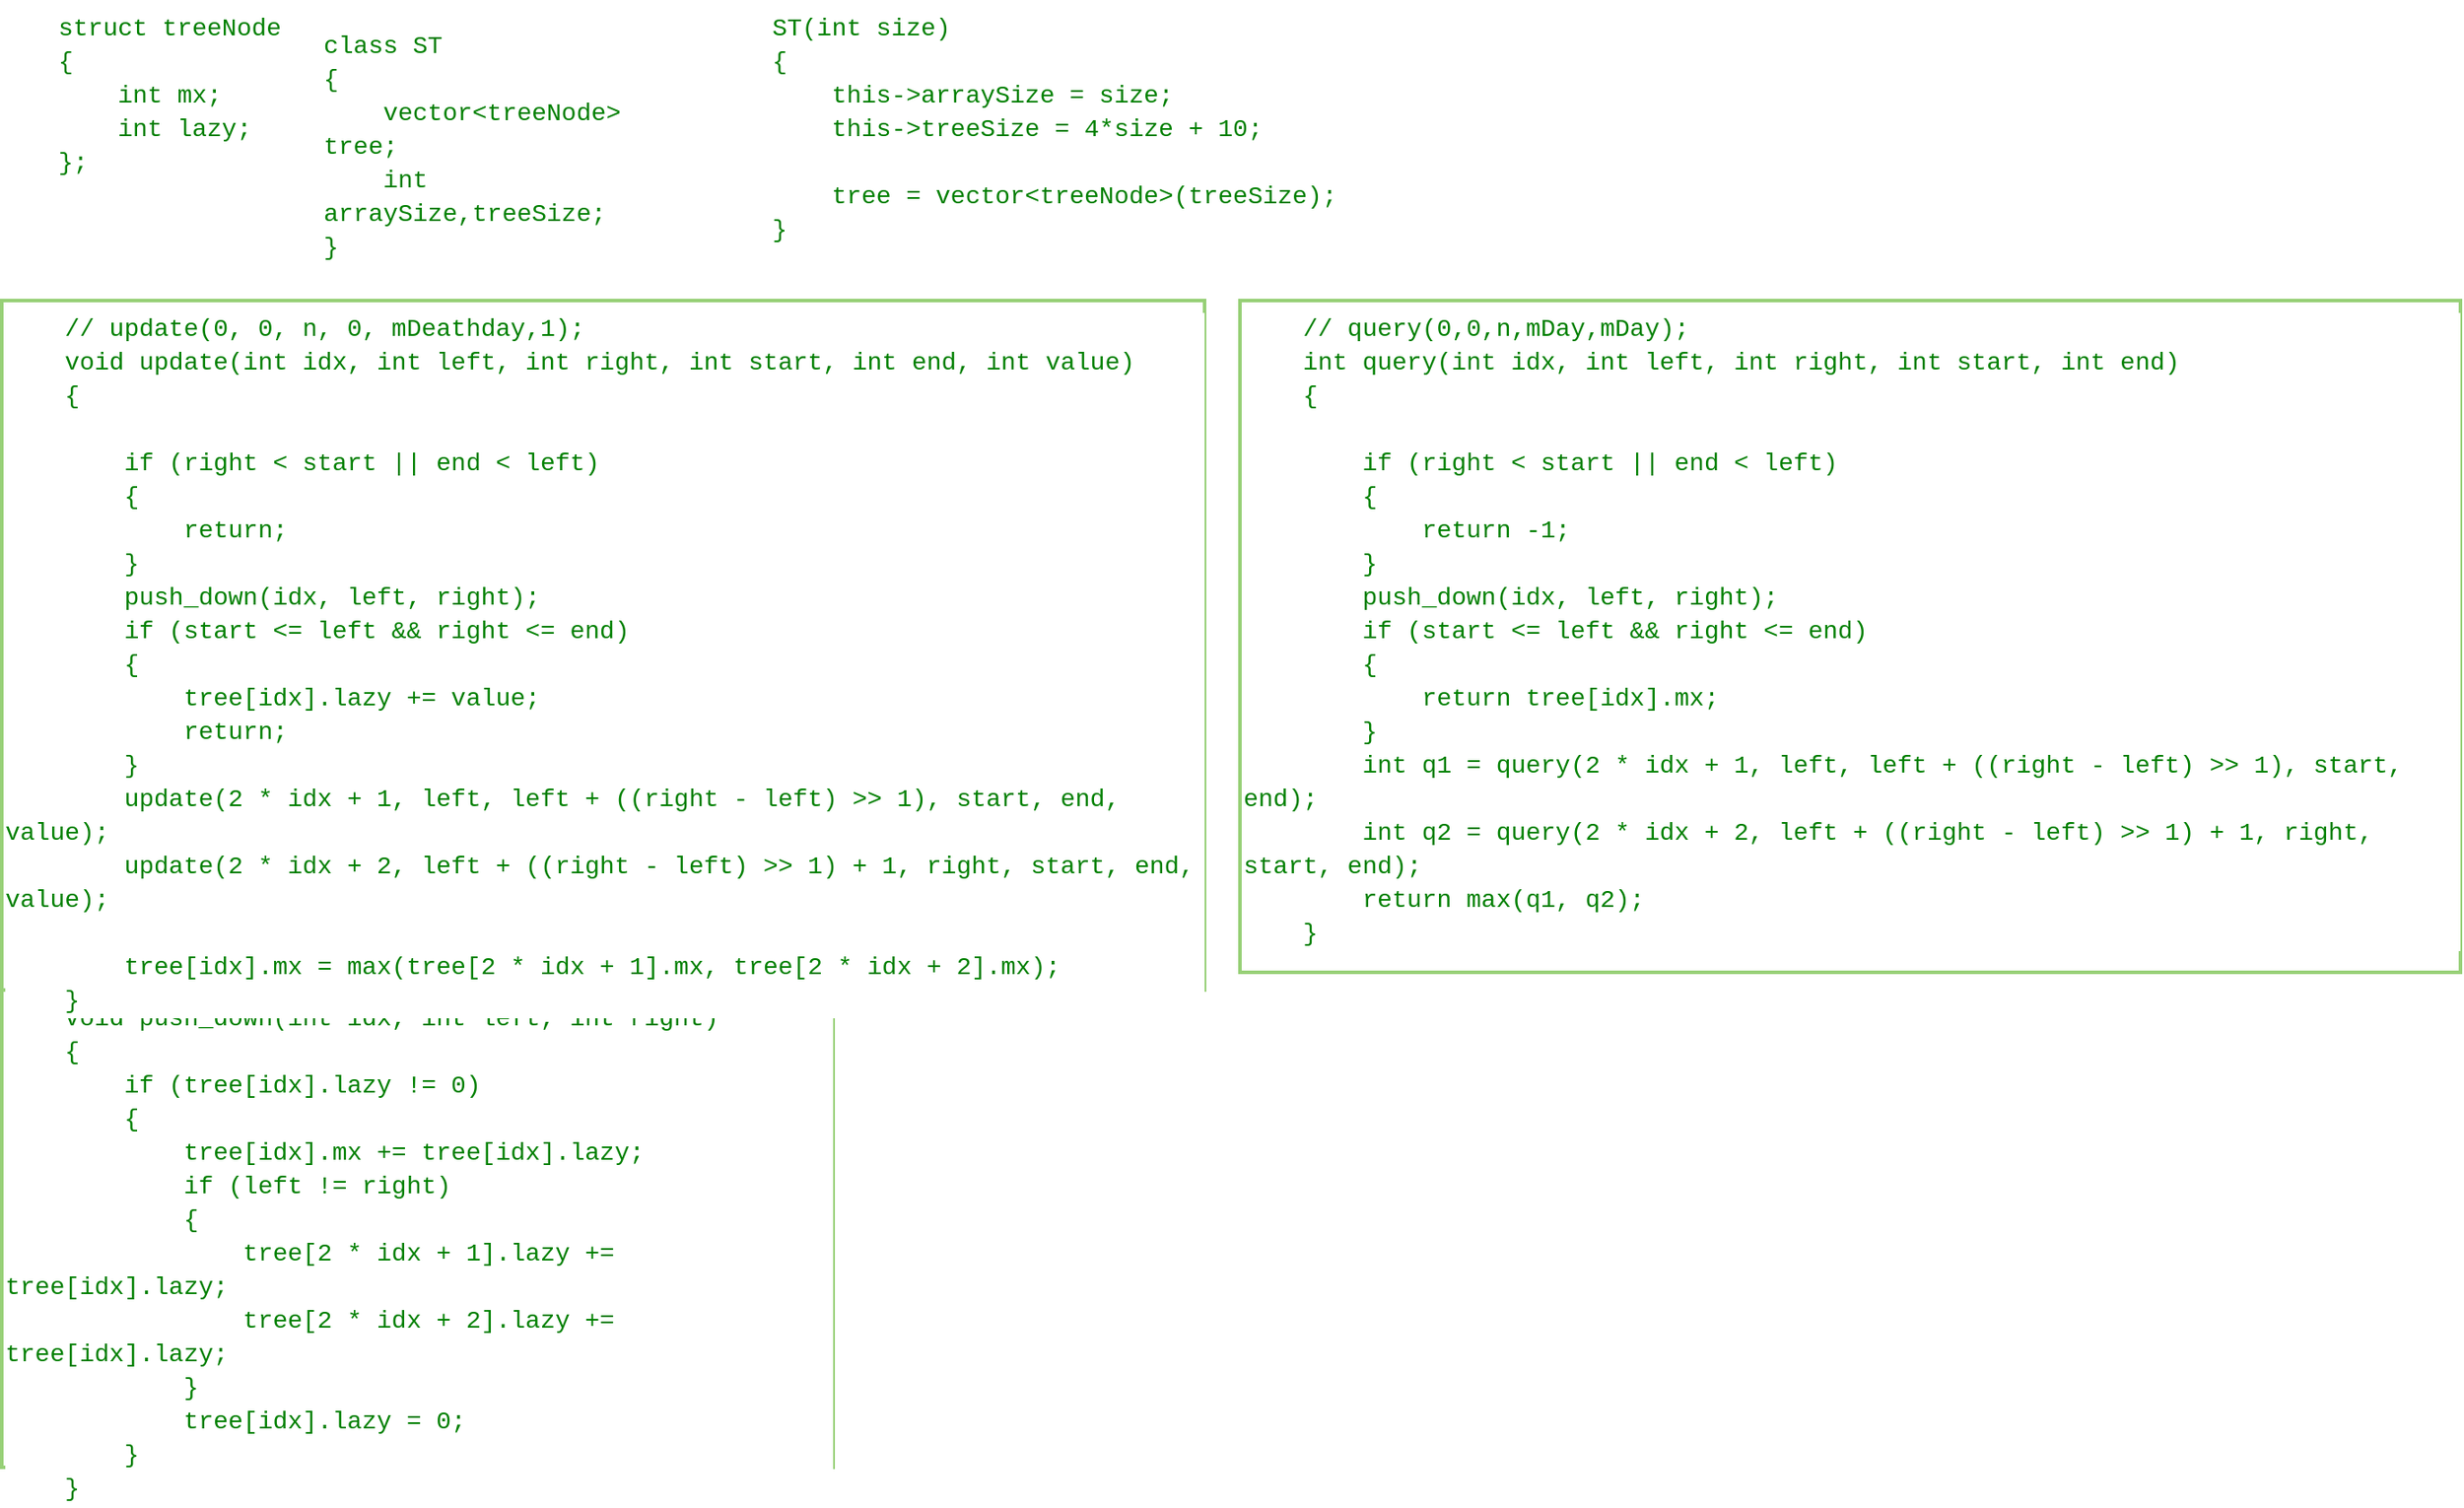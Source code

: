 <mxfile version="21.6.1" type="device" pages="4">
  <diagram name="segment-tree-1" id="cP7iYT92FcCtS2ySB7oq">
    <mxGraphModel dx="1418" dy="820" grid="1" gridSize="10" guides="1" tooltips="1" connect="1" arrows="1" fold="1" page="1" pageScale="1" pageWidth="827" pageHeight="1169" math="0" shadow="0">
      <root>
        <mxCell id="0" />
        <mxCell id="1" parent="0" />
        <mxCell id="4htxZ6aOAFo8DqxgMznI-1" value="&lt;div style=&quot;color: rgb(0, 0, 0); background-color: rgb(255, 255, 255); font-family: Consolas, &amp;quot;Courier New&amp;quot;, monospace; font-weight: normal; font-size: 14px; line-height: 19px;&quot;&gt;&lt;div&gt;&lt;span style=&quot;color: #008000;&quot;&gt;struct treeNode&lt;/span&gt;&lt;/div&gt;&lt;div&gt;&lt;span style=&quot;color: #008000;&quot;&gt;{&lt;/span&gt;&lt;/div&gt;&lt;div&gt;&lt;span style=&quot;color: #008000;&quot;&gt;&amp;nbsp; &amp;nbsp; int mx;&lt;/span&gt;&lt;/div&gt;&lt;div&gt;&lt;span style=&quot;color: #008000;&quot;&gt;&amp;nbsp; &amp;nbsp; int lazy;&lt;/span&gt;&lt;/div&gt;&lt;div&gt;&lt;span style=&quot;color: #008000;&quot;&gt;};&lt;/span&gt;&lt;/div&gt;&lt;/div&gt;" style="text;whiteSpace=wrap;html=1;" parent="1" vertex="1">
          <mxGeometry x="40" width="150" height="120" as="geometry" />
        </mxCell>
        <mxCell id="4htxZ6aOAFo8DqxgMznI-2" value="&lt;div style=&quot;color: rgb(0, 0, 0); background-color: rgb(255, 255, 255); font-family: Consolas, &amp;quot;Courier New&amp;quot;, monospace; font-weight: normal; font-size: 14px; line-height: 19px;&quot;&gt;&lt;div&gt;&lt;span style=&quot;color: #008000;&quot;&gt;class ST&lt;/span&gt;&lt;/div&gt;&lt;div&gt;&lt;span style=&quot;color: #008000;&quot;&gt;{&lt;/span&gt;&lt;/div&gt;&lt;div&gt;&lt;span style=&quot;color: #008000;&quot;&gt;&amp;nbsp; &amp;nbsp; vector&amp;lt;treeNode&amp;gt; tree;&lt;/span&gt;&lt;/div&gt;&lt;div&gt;&lt;span style=&quot;color: #008000;&quot;&gt;&amp;nbsp; &amp;nbsp; int arraySize,treeSize;&lt;/span&gt;&lt;/div&gt;&lt;div&gt;&lt;span style=&quot;color: #008000;&quot;&gt;}&lt;/span&gt;&lt;/div&gt;&lt;/div&gt;" style="text;whiteSpace=wrap;html=1;" parent="1" vertex="1">
          <mxGeometry x="190" y="10" width="210" height="90" as="geometry" />
        </mxCell>
        <mxCell id="4htxZ6aOAFo8DqxgMznI-3" value="&lt;div style=&quot;color: rgb(0, 0, 0); background-color: rgb(255, 255, 255); font-family: Consolas, &amp;quot;Courier New&amp;quot;, monospace; font-weight: normal; font-size: 14px; line-height: 19px;&quot;&gt;&lt;div&gt;&lt;span style=&quot;color: #008000;&quot;&gt;&amp;nbsp; &amp;nbsp; ST(int size)&lt;/span&gt;&lt;/div&gt;&lt;div&gt;&lt;span style=&quot;color: #008000;&quot;&gt;&amp;nbsp; &amp;nbsp; {&lt;/span&gt;&lt;/div&gt;&lt;div&gt;&lt;span style=&quot;color: #008000;&quot;&gt;&amp;nbsp; &amp;nbsp; &amp;nbsp; &amp;nbsp; this-&amp;gt;arraySize = size;&lt;/span&gt;&lt;/div&gt;&lt;div&gt;&lt;span style=&quot;color: #008000;&quot;&gt;&amp;nbsp; &amp;nbsp; &amp;nbsp; &amp;nbsp; this-&amp;gt;treeSize = 4*size + 10;&lt;/span&gt;&lt;/div&gt;&lt;div&gt;&lt;span style=&quot;color: #008000;&quot;&gt;&amp;nbsp;&lt;/span&gt;&lt;/div&gt;&lt;div&gt;&lt;span style=&quot;color: #008000;&quot;&gt;&amp;nbsp; &amp;nbsp; &amp;nbsp; &amp;nbsp; tree = vector&amp;lt;treeNode&amp;gt;(treeSize);&lt;/span&gt;&lt;/div&gt;&lt;div&gt;&lt;span style=&quot;color: #008000;&quot;&gt;&amp;nbsp; &amp;nbsp; }&lt;/span&gt;&lt;/div&gt;&lt;/div&gt;" style="text;whiteSpace=wrap;html=1;" parent="1" vertex="1">
          <mxGeometry x="410" width="360" height="160" as="geometry" />
        </mxCell>
        <mxCell id="4htxZ6aOAFo8DqxgMznI-4" value="&lt;div style=&quot;color: rgb(0, 0, 0); background-color: rgb(255, 255, 255); font-family: Consolas, &amp;quot;Courier New&amp;quot;, monospace; font-weight: normal; font-size: 14px; line-height: 19px;&quot;&gt;&lt;div&gt;&lt;span style=&quot;color: #008000;&quot;&gt;&amp;nbsp; &amp;nbsp; void push_down(int idx, int left, int right)&lt;/span&gt;&lt;/div&gt;&lt;div&gt;&lt;span style=&quot;color: #008000;&quot;&gt;&amp;nbsp; &amp;nbsp; {&lt;/span&gt;&lt;/div&gt;&lt;div&gt;&lt;span style=&quot;color: #008000;&quot;&gt;&amp;nbsp; &amp;nbsp; &amp;nbsp; &amp;nbsp; if (tree[idx].lazy != 0)&lt;/span&gt;&lt;/div&gt;&lt;div&gt;&lt;span style=&quot;color: #008000;&quot;&gt;&amp;nbsp; &amp;nbsp; &amp;nbsp; &amp;nbsp; {&lt;/span&gt;&lt;/div&gt;&lt;div&gt;&lt;span style=&quot;color: #008000;&quot;&gt;&amp;nbsp; &amp;nbsp; &amp;nbsp; &amp;nbsp; &amp;nbsp; &amp;nbsp; tree[idx].mx += tree[idx].lazy;&lt;/span&gt;&lt;/div&gt;&lt;div&gt;&lt;span style=&quot;color: #008000;&quot;&gt;&amp;nbsp; &amp;nbsp; &amp;nbsp; &amp;nbsp; &amp;nbsp; &amp;nbsp; if (left != right)&lt;/span&gt;&lt;/div&gt;&lt;div&gt;&lt;span style=&quot;color: #008000;&quot;&gt;&amp;nbsp; &amp;nbsp; &amp;nbsp; &amp;nbsp; &amp;nbsp; &amp;nbsp; {&lt;/span&gt;&lt;/div&gt;&lt;div&gt;&lt;span style=&quot;color: #008000;&quot;&gt;&amp;nbsp; &amp;nbsp; &amp;nbsp; &amp;nbsp; &amp;nbsp; &amp;nbsp; &amp;nbsp; &amp;nbsp; tree[2 * idx + 1].lazy += tree[idx].lazy;&lt;/span&gt;&lt;/div&gt;&lt;div&gt;&lt;span style=&quot;color: #008000;&quot;&gt;&amp;nbsp; &amp;nbsp; &amp;nbsp; &amp;nbsp; &amp;nbsp; &amp;nbsp; &amp;nbsp; &amp;nbsp; tree[2 * idx + 2].lazy += tree[idx].lazy;&lt;/span&gt;&lt;/div&gt;&lt;div&gt;&lt;span style=&quot;color: #008000;&quot;&gt;&amp;nbsp; &amp;nbsp; &amp;nbsp; &amp;nbsp; &amp;nbsp; &amp;nbsp; }&lt;/span&gt;&lt;/div&gt;&lt;div&gt;&lt;span style=&quot;color: #008000;&quot;&gt;&amp;nbsp; &amp;nbsp; &amp;nbsp; &amp;nbsp; &amp;nbsp; &amp;nbsp; tree[idx].lazy = 0;&lt;/span&gt;&lt;/div&gt;&lt;div&gt;&lt;span style=&quot;color: #008000;&quot;&gt;&amp;nbsp; &amp;nbsp; &amp;nbsp; &amp;nbsp; }&lt;/span&gt;&lt;/div&gt;&lt;div&gt;&lt;span style=&quot;color: #008000;&quot;&gt;&amp;nbsp; &amp;nbsp; }&lt;/span&gt;&lt;/div&gt;&lt;/div&gt;" style="text;whiteSpace=wrap;html=1;strokeColor=#97D077;strokeWidth=2;" parent="1" vertex="1">
          <mxGeometry x="10" y="560" width="470" height="270" as="geometry" />
        </mxCell>
        <mxCell id="4htxZ6aOAFo8DqxgMznI-5" value="&lt;div style=&quot;color: rgb(0, 0, 0); background-color: rgb(255, 255, 255); font-family: Consolas, &amp;quot;Courier New&amp;quot;, monospace; font-weight: normal; font-size: 14px; line-height: 19px;&quot;&gt;&lt;div&gt;&lt;span style=&quot;color: #008000;&quot;&gt;&amp;nbsp; &amp;nbsp; // update(0, 0, n, 0, mDeathday,1);&lt;/span&gt;&lt;/div&gt;&lt;div&gt;&lt;span style=&quot;color: #008000;&quot;&gt;&amp;nbsp; &amp;nbsp; void update(int idx, int left, int right, int start, int end, int value)&lt;/span&gt;&lt;/div&gt;&lt;div&gt;&lt;span style=&quot;color: #008000;&quot;&gt;&amp;nbsp; &amp;nbsp; {&lt;/span&gt;&lt;/div&gt;&lt;div&gt;&lt;span style=&quot;color: #008000;&quot;&gt;&amp;nbsp;&lt;/span&gt;&lt;/div&gt;&lt;div&gt;&lt;span style=&quot;color: #008000;&quot;&gt;&amp;nbsp; &amp;nbsp; &amp;nbsp; &amp;nbsp; if (right &amp;lt; start || end &amp;lt; left)&lt;/span&gt;&lt;/div&gt;&lt;div&gt;&lt;span style=&quot;color: #008000;&quot;&gt;&amp;nbsp; &amp;nbsp; &amp;nbsp; &amp;nbsp; {&lt;/span&gt;&lt;/div&gt;&lt;div&gt;&lt;span style=&quot;color: #008000;&quot;&gt;&amp;nbsp; &amp;nbsp; &amp;nbsp; &amp;nbsp; &amp;nbsp; &amp;nbsp; return;&lt;/span&gt;&lt;/div&gt;&lt;div&gt;&lt;span style=&quot;color: #008000;&quot;&gt;&amp;nbsp; &amp;nbsp; &amp;nbsp; &amp;nbsp; }&lt;/span&gt;&lt;/div&gt;&lt;div&gt;&lt;span style=&quot;color: #008000;&quot;&gt;&amp;nbsp; &amp;nbsp; &amp;nbsp; &amp;nbsp; push_down(idx, left, right);&lt;/span&gt;&lt;/div&gt;&lt;div&gt;&lt;span style=&quot;color: #008000;&quot;&gt;&amp;nbsp; &amp;nbsp; &amp;nbsp; &amp;nbsp; if (start &amp;lt;= left &amp;amp;&amp;amp; right &amp;lt;= end)&lt;/span&gt;&lt;/div&gt;&lt;div&gt;&lt;span style=&quot;color: #008000;&quot;&gt;&amp;nbsp; &amp;nbsp; &amp;nbsp; &amp;nbsp; {&lt;/span&gt;&lt;/div&gt;&lt;div&gt;&lt;span style=&quot;color: #008000;&quot;&gt;&amp;nbsp; &amp;nbsp; &amp;nbsp; &amp;nbsp; &amp;nbsp; &amp;nbsp; tree[idx].lazy += value;&lt;/span&gt;&lt;/div&gt;&lt;div&gt;&lt;span style=&quot;color: #008000;&quot;&gt;&amp;nbsp; &amp;nbsp; &amp;nbsp; &amp;nbsp; &amp;nbsp; &amp;nbsp; return;&lt;/span&gt;&lt;/div&gt;&lt;div&gt;&lt;span style=&quot;color: #008000;&quot;&gt;&amp;nbsp; &amp;nbsp; &amp;nbsp; &amp;nbsp; }&lt;/span&gt;&lt;/div&gt;&lt;div&gt;&lt;span style=&quot;color: #008000;&quot;&gt;&amp;nbsp; &amp;nbsp; &amp;nbsp; &amp;nbsp; update(2 * idx + 1, left, left + ((right - left) &amp;gt;&amp;gt; 1), start, end, value);&lt;/span&gt;&lt;/div&gt;&lt;div&gt;&lt;span style=&quot;color: #008000;&quot;&gt;&amp;nbsp; &amp;nbsp; &amp;nbsp; &amp;nbsp; update(2 * idx + 2, left + ((right - left) &amp;gt;&amp;gt; 1) + 1, right, start, end, value);&lt;/span&gt;&lt;/div&gt;&lt;div&gt;&lt;span style=&quot;color: #008000;&quot;&gt;&amp;nbsp;&lt;/span&gt;&lt;/div&gt;&lt;div&gt;&lt;span style=&quot;color: #008000;&quot;&gt;&amp;nbsp; &amp;nbsp; &amp;nbsp; &amp;nbsp; tree[idx].mx = max(tree[2 * idx + 1].mx, tree[2 * idx + 2].mx);&lt;/span&gt;&lt;/div&gt;&lt;div&gt;&lt;span style=&quot;color: #008000;&quot;&gt;&amp;nbsp; &amp;nbsp; }&lt;/span&gt;&lt;/div&gt;&lt;/div&gt;" style="text;whiteSpace=wrap;html=1;strokeColor=#97D077;strokeWidth=2;" parent="1" vertex="1">
          <mxGeometry x="10" y="170" width="680" height="390" as="geometry" />
        </mxCell>
        <mxCell id="4htxZ6aOAFo8DqxgMznI-6" value="&lt;div style=&quot;color: rgb(0, 0, 0); background-color: rgb(255, 255, 255); font-family: Consolas, &amp;quot;Courier New&amp;quot;, monospace; font-weight: normal; font-size: 14px; line-height: 19px;&quot;&gt;&lt;div&gt;&lt;span style=&quot;color: #008000;&quot;&gt;&amp;nbsp; &amp;nbsp; // query(0,0,n,mDay,mDay);&lt;/span&gt;&lt;/div&gt;&lt;div&gt;&lt;span style=&quot;color: #008000;&quot;&gt;&amp;nbsp; &amp;nbsp; int query(int idx, int left, int right, int start, int end)&lt;/span&gt;&lt;/div&gt;&lt;div&gt;&lt;span style=&quot;color: #008000;&quot;&gt;&amp;nbsp; &amp;nbsp; {&lt;/span&gt;&lt;/div&gt;&lt;div&gt;&lt;span style=&quot;color: #008000;&quot;&gt;&amp;nbsp;&lt;/span&gt;&lt;/div&gt;&lt;div&gt;&lt;span style=&quot;color: #008000;&quot;&gt;&amp;nbsp; &amp;nbsp; &amp;nbsp; &amp;nbsp; if (right &amp;lt; start || end &amp;lt; left)&lt;/span&gt;&lt;/div&gt;&lt;div&gt;&lt;span style=&quot;color: #008000;&quot;&gt;&amp;nbsp; &amp;nbsp; &amp;nbsp; &amp;nbsp; {&lt;/span&gt;&lt;/div&gt;&lt;div&gt;&lt;span style=&quot;color: #008000;&quot;&gt;&amp;nbsp; &amp;nbsp; &amp;nbsp; &amp;nbsp; &amp;nbsp; &amp;nbsp; return -1;&lt;/span&gt;&lt;/div&gt;&lt;div&gt;&lt;span style=&quot;color: #008000;&quot;&gt;&amp;nbsp; &amp;nbsp; &amp;nbsp; &amp;nbsp; }&lt;/span&gt;&lt;/div&gt;&lt;div&gt;&lt;span style=&quot;color: #008000;&quot;&gt;&amp;nbsp; &amp;nbsp; &amp;nbsp; &amp;nbsp; push_down(idx, left, right);&lt;/span&gt;&lt;/div&gt;&lt;div&gt;&lt;span style=&quot;color: #008000;&quot;&gt;&amp;nbsp; &amp;nbsp; &amp;nbsp; &amp;nbsp; if (start &amp;lt;= left &amp;amp;&amp;amp; right &amp;lt;= end)&lt;/span&gt;&lt;/div&gt;&lt;div&gt;&lt;span style=&quot;color: #008000;&quot;&gt;&amp;nbsp; &amp;nbsp; &amp;nbsp; &amp;nbsp; {&lt;/span&gt;&lt;/div&gt;&lt;div&gt;&lt;span style=&quot;color: #008000;&quot;&gt;&amp;nbsp; &amp;nbsp; &amp;nbsp; &amp;nbsp; &amp;nbsp; &amp;nbsp; return tree[idx].mx;&lt;/span&gt;&lt;/div&gt;&lt;div&gt;&lt;span style=&quot;color: #008000;&quot;&gt;&amp;nbsp; &amp;nbsp; &amp;nbsp; &amp;nbsp; }&lt;/span&gt;&lt;/div&gt;&lt;div&gt;&lt;span style=&quot;color: #008000;&quot;&gt;&amp;nbsp; &amp;nbsp; &amp;nbsp; &amp;nbsp; int q1 = query(2 * idx + 1, left, left + ((right - left) &amp;gt;&amp;gt; 1), start, end);&lt;/span&gt;&lt;/div&gt;&lt;div&gt;&lt;span style=&quot;color: #008000;&quot;&gt;&amp;nbsp; &amp;nbsp; &amp;nbsp; &amp;nbsp; int q2 = query(2 * idx + 2, left + ((right - left) &amp;gt;&amp;gt; 1) + 1, right, start, end);&lt;/span&gt;&lt;/div&gt;&lt;div&gt;&lt;span style=&quot;color: #008000;&quot;&gt;&amp;nbsp; &amp;nbsp; &amp;nbsp; &amp;nbsp; return max(q1, q2);&lt;/span&gt;&lt;/div&gt;&lt;div&gt;&lt;span style=&quot;color: #008000;&quot;&gt;&amp;nbsp; &amp;nbsp; }&lt;/span&gt;&lt;/div&gt;&lt;/div&gt;" style="text;whiteSpace=wrap;html=1;strokeColor=#97D077;strokeWidth=2;" parent="1" vertex="1">
          <mxGeometry x="710" y="170" width="690" height="380" as="geometry" />
        </mxCell>
      </root>
    </mxGraphModel>
  </diagram>
  <diagram id="_vTXPmH79hK1zMrTHly7" name="segment-tree-2(idx)">
    <mxGraphModel dx="1418" dy="820" grid="1" gridSize="10" guides="1" tooltips="1" connect="1" arrows="1" fold="1" page="1" pageScale="1" pageWidth="827" pageHeight="1169" math="0" shadow="0">
      <root>
        <mxCell id="0" />
        <mxCell id="1" parent="0" />
        <mxCell id="p9FCHZ1sCxZBS_GjFj54-1" value="&lt;div style=&quot;color: rgb(0, 0, 0); background-color: rgb(255, 255, 255); font-family: Consolas, &amp;quot;Courier New&amp;quot;, monospace; font-weight: normal; font-size: 14px; line-height: 19px;&quot;&gt;&lt;div&gt;&lt;span style=&quot;color: #0000ff;&quot;&gt;class&lt;/span&gt;&lt;span style=&quot;color: #000000;&quot;&gt; &lt;/span&gt;&lt;span style=&quot;color: #267f99;&quot;&gt;ST&lt;/span&gt;&lt;/div&gt;&lt;div&gt;&lt;span style=&quot;color: #000000;&quot;&gt;{&lt;/span&gt;&lt;/div&gt;&lt;div&gt;&lt;span style=&quot;color: #000000;&quot;&gt;&amp;nbsp; &amp;nbsp; &lt;/span&gt;&lt;span style=&quot;color: #0000ff;&quot;&gt;struct&lt;/span&gt;&lt;span style=&quot;color: #000000;&quot;&gt; &lt;/span&gt;&lt;span style=&quot;color: #267f99;&quot;&gt;treeNode&lt;/span&gt;&lt;/div&gt;&lt;div&gt;&lt;span style=&quot;color: #000000;&quot;&gt;&amp;nbsp; &amp;nbsp; {&lt;/span&gt;&lt;/div&gt;&lt;div&gt;&lt;span style=&quot;color: #000000;&quot;&gt;&amp;nbsp; &amp;nbsp; &amp;nbsp; &amp;nbsp; &lt;/span&gt;&lt;span style=&quot;color: #0000ff;&quot;&gt;int&lt;/span&gt;&lt;span style=&quot;color: #000000;&quot;&gt; &lt;/span&gt;&lt;span style=&quot;color: #001080;&quot;&gt;mx&lt;/span&gt;&lt;span style=&quot;color: #000000;&quot;&gt;;&lt;/span&gt;&lt;/div&gt;&lt;div&gt;&lt;span style=&quot;color: #000000;&quot;&gt;&amp;nbsp; &amp;nbsp; &amp;nbsp; &amp;nbsp; &lt;/span&gt;&lt;span style=&quot;color: #0000ff;&quot;&gt;int&lt;/span&gt;&lt;span style=&quot;color: #000000;&quot;&gt; &lt;/span&gt;&lt;span style=&quot;color: #001080;&quot;&gt;lazy&lt;/span&gt;&lt;span style=&quot;color: #000000;&quot;&gt;;&lt;/span&gt;&lt;/div&gt;&lt;div&gt;&lt;span style=&quot;color: #000000;&quot;&gt;&amp;nbsp; &amp;nbsp; };&lt;/span&gt;&lt;/div&gt;&lt;div&gt;&lt;span style=&quot;color: #000000;&quot;&gt;&amp;nbsp; &amp;nbsp; vector&amp;lt;&lt;/span&gt;&lt;span style=&quot;color: #267f99;&quot;&gt;treeNode&lt;/span&gt;&lt;span style=&quot;color: #000000;&quot;&gt;&amp;gt; &lt;/span&gt;&lt;span style=&quot;color: #001080;&quot;&gt;tree&lt;/span&gt;&lt;span style=&quot;color: #000000;&quot;&gt;;&lt;/span&gt;&lt;/div&gt;&lt;div&gt;&lt;span style=&quot;color: #000000;&quot;&gt;&amp;nbsp; &amp;nbsp; &lt;/span&gt;&lt;span style=&quot;color: #0000ff;&quot;&gt;int&lt;/span&gt;&lt;span style=&quot;color: #000000;&quot;&gt; &lt;/span&gt;&lt;span style=&quot;color: #001080;&quot;&gt;arraySize&lt;/span&gt;&lt;span style=&quot;color: #000000;&quot;&gt;, &lt;/span&gt;&lt;span style=&quot;color: #001080;&quot;&gt;treeSize&lt;/span&gt;&lt;span style=&quot;color: #000000;&quot;&gt;;&lt;/span&gt;&lt;/div&gt;&lt;div&gt;&lt;span style=&quot;color: #000000;&quot;&gt;}&lt;/span&gt;&lt;/div&gt;&lt;/div&gt;" style="text;whiteSpace=wrap;html=1;" parent="1" vertex="1">
          <mxGeometry x="10" width="250" height="190" as="geometry" />
        </mxCell>
        <mxCell id="p9FCHZ1sCxZBS_GjFj54-2" value="&lt;div style=&quot;color: rgb(0, 0, 0); background-color: rgb(255, 255, 255); font-family: Consolas, &amp;quot;Courier New&amp;quot;, monospace; font-weight: normal; font-size: 14px; line-height: 19px;&quot;&gt;&lt;div&gt;&lt;span style=&quot;color: #000000;&quot;&gt;&amp;nbsp; &amp;nbsp; &lt;/span&gt;&lt;span style=&quot;color: #795e26;&quot;&gt;ST&lt;/span&gt;&lt;span style=&quot;color: #000000;&quot;&gt;(&lt;/span&gt;&lt;span style=&quot;color: #0000ff;&quot;&gt;int&lt;/span&gt;&lt;span style=&quot;color: #000000;&quot;&gt; &lt;/span&gt;&lt;span style=&quot;color: #001080;&quot;&gt;size&lt;/span&gt;&lt;span style=&quot;color: #000000;&quot;&gt;)&lt;/span&gt;&lt;/div&gt;&lt;div&gt;&lt;span style=&quot;color: #000000;&quot;&gt;&amp;nbsp; &amp;nbsp; {&lt;/span&gt;&lt;/div&gt;&lt;div&gt;&lt;span style=&quot;color: #000000;&quot;&gt;&amp;nbsp; &amp;nbsp; &amp;nbsp; &amp;nbsp; &lt;/span&gt;&lt;span style=&quot;color: #0000ff;&quot;&gt;this&lt;/span&gt;&lt;span style=&quot;color: #000000;&quot;&gt;-&amp;gt;&lt;/span&gt;&lt;span style=&quot;color: #001080;&quot;&gt;arraySize&lt;/span&gt;&lt;span style=&quot;color: #000000;&quot;&gt; = &lt;/span&gt;&lt;span style=&quot;color: #001080;&quot;&gt;size&lt;/span&gt;&lt;span style=&quot;color: #000000;&quot;&gt;;&lt;/span&gt;&lt;/div&gt;&lt;div&gt;&lt;span style=&quot;color: #000000;&quot;&gt;&amp;nbsp; &amp;nbsp; &amp;nbsp; &amp;nbsp; &lt;/span&gt;&lt;span style=&quot;color: #0000ff;&quot;&gt;this&lt;/span&gt;&lt;span style=&quot;color: #000000;&quot;&gt;-&amp;gt;&lt;/span&gt;&lt;span style=&quot;color: #001080;&quot;&gt;treeSize&lt;/span&gt;&lt;span style=&quot;color: #000000;&quot;&gt; = &lt;/span&gt;&lt;span style=&quot;color: #098658;&quot;&gt;4&lt;/span&gt;&lt;span style=&quot;color: #000000;&quot;&gt; * &lt;/span&gt;&lt;span style=&quot;color: #001080;&quot;&gt;arraySize&lt;/span&gt;&lt;span style=&quot;color: #000000;&quot;&gt; + &lt;/span&gt;&lt;span style=&quot;color: #098658;&quot;&gt;10&lt;/span&gt;&lt;span style=&quot;color: #000000;&quot;&gt;;&lt;/span&gt;&lt;/div&gt;&lt;div&gt;&lt;span style=&quot;color: #000000;&quot;&gt;&amp;nbsp; &amp;nbsp; &amp;nbsp; &amp;nbsp; &lt;/span&gt;&lt;span style=&quot;color: #001080;&quot;&gt;tree&lt;/span&gt;&lt;span style=&quot;color: #000000;&quot;&gt; = &lt;/span&gt;&lt;span style=&quot;color: #795e26;&quot;&gt;vector&lt;/span&gt;&lt;span style=&quot;color: #000000;&quot;&gt;&amp;lt;&lt;/span&gt;&lt;span style=&quot;color: #267f99;&quot;&gt;treeNode&lt;/span&gt;&lt;span style=&quot;color: #000000;&quot;&gt;&amp;gt;(&lt;/span&gt;&lt;span style=&quot;color: #001080;&quot;&gt;treeSize&lt;/span&gt;&lt;span style=&quot;color: #000000;&quot;&gt;);&lt;/span&gt;&lt;/div&gt;&lt;div&gt;&lt;span style=&quot;color: #000000;&quot;&gt;&amp;nbsp; &amp;nbsp; }&lt;/span&gt;&lt;/div&gt;&lt;/div&gt;" style="text;whiteSpace=wrap;html=1;" parent="1" vertex="1">
          <mxGeometry x="240" y="10" width="370" height="140" as="geometry" />
        </mxCell>
        <mxCell id="p9FCHZ1sCxZBS_GjFj54-4" value="&lt;div style=&quot;color: rgb(0, 0, 0); background-color: rgb(255, 255, 255); font-family: Consolas, &amp;quot;Courier New&amp;quot;, monospace; font-weight: normal; font-size: 14px; line-height: 19px;&quot;&gt;&lt;div&gt;&lt;span style=&quot;color: #000000;&quot;&gt;&amp;nbsp; &amp;nbsp; &lt;/span&gt;&lt;span style=&quot;color: #0000ff;&quot;&gt;void&lt;/span&gt;&lt;span style=&quot;color: #000000;&quot;&gt; &lt;/span&gt;&lt;span style=&quot;color: #795e26;&quot;&gt;update&lt;/span&gt;&lt;span style=&quot;color: #000000;&quot;&gt;(&lt;/span&gt;&lt;span style=&quot;color: #0000ff;&quot;&gt;int&lt;/span&gt;&lt;span style=&quot;color: #000000;&quot;&gt; &lt;/span&gt;&lt;span style=&quot;color: #001080;&quot;&gt;idx&lt;/span&gt;&lt;span style=&quot;color: #000000;&quot;&gt;, &lt;/span&gt;&lt;span style=&quot;color: #0000ff;&quot;&gt;int&lt;/span&gt;&lt;span style=&quot;color: #000000;&quot;&gt; &lt;/span&gt;&lt;span style=&quot;color: #001080;&quot;&gt;left&lt;/span&gt;&lt;span style=&quot;color: #000000;&quot;&gt;, &lt;/span&gt;&lt;span style=&quot;color: #0000ff;&quot;&gt;int&lt;/span&gt;&lt;span style=&quot;color: #000000;&quot;&gt; &lt;/span&gt;&lt;span style=&quot;color: #001080;&quot;&gt;right&lt;/span&gt;&lt;span style=&quot;color: #000000;&quot;&gt;, &lt;/span&gt;&lt;span style=&quot;color: #0000ff;&quot;&gt;const&lt;/span&gt;&lt;span style=&quot;color: #000000;&quot;&gt; &lt;/span&gt;&lt;span style=&quot;color: #0000ff;&quot;&gt;int&lt;/span&gt;&lt;span style=&quot;color: #000000;&quot;&gt; &lt;/span&gt;&lt;span style=&quot;color: #001080;&quot;&gt;START&lt;/span&gt;&lt;span style=&quot;color: #000000;&quot;&gt;, &lt;/span&gt;&lt;span style=&quot;color: #0000ff;&quot;&gt;const&lt;/span&gt;&lt;span style=&quot;color: #000000;&quot;&gt; &lt;/span&gt;&lt;span style=&quot;color: #0000ff;&quot;&gt;int&lt;/span&gt;&lt;span style=&quot;color: #000000;&quot;&gt; &lt;/span&gt;&lt;span style=&quot;color: #001080;&quot;&gt;END&lt;/span&gt;&lt;span style=&quot;color: #000000;&quot;&gt;, &lt;/span&gt;&lt;span style=&quot;color: #0000ff;&quot;&gt;int&lt;/span&gt;&lt;span style=&quot;color: #000000;&quot;&gt; &lt;/span&gt;&lt;span style=&quot;color: #001080;&quot;&gt;value&lt;/span&gt;&lt;span style=&quot;color: #000000;&quot;&gt;)&lt;/span&gt;&lt;/div&gt;&lt;div&gt;&lt;span style=&quot;color: #000000;&quot;&gt;&amp;nbsp; &amp;nbsp; {&lt;/span&gt;&lt;/div&gt;&lt;div&gt;&lt;span style=&quot;color: #000000;&quot;&gt;&amp;nbsp;&lt;/span&gt;&lt;/div&gt;&lt;div&gt;&lt;span style=&quot;color: #000000;&quot;&gt;&amp;nbsp; &amp;nbsp; &amp;nbsp; &amp;nbsp; &lt;/span&gt;&lt;span style=&quot;color: #af00db;&quot;&gt;if&lt;/span&gt;&lt;span style=&quot;color: #000000;&quot;&gt; (&lt;/span&gt;&lt;span style=&quot;color: #001080;&quot;&gt;right&lt;/span&gt;&lt;span style=&quot;color: #000000;&quot;&gt; &amp;lt; &lt;/span&gt;&lt;span style=&quot;color: #001080;&quot;&gt;START&lt;/span&gt;&lt;span style=&quot;color: #000000;&quot;&gt; || &lt;/span&gt;&lt;span style=&quot;color: #001080;&quot;&gt;END&lt;/span&gt;&lt;span style=&quot;color: #000000;&quot;&gt; &amp;lt; &lt;/span&gt;&lt;span style=&quot;color: #001080;&quot;&gt;left&lt;/span&gt;&lt;span style=&quot;color: #000000;&quot;&gt;)&lt;/span&gt;&lt;/div&gt;&lt;div&gt;&lt;span style=&quot;color: #000000;&quot;&gt;&amp;nbsp; &amp;nbsp; &amp;nbsp; &amp;nbsp; {&lt;/span&gt;&lt;/div&gt;&lt;div&gt;&lt;span style=&quot;color: #000000;&quot;&gt;&amp;nbsp; &amp;nbsp; &amp;nbsp; &amp;nbsp; &amp;nbsp; &amp;nbsp; &lt;/span&gt;&lt;span style=&quot;color: #af00db;&quot;&gt;return&lt;/span&gt;&lt;span style=&quot;color: #000000;&quot;&gt;;&lt;/span&gt;&lt;/div&gt;&lt;div&gt;&lt;span style=&quot;color: #000000;&quot;&gt;&amp;nbsp; &amp;nbsp; &amp;nbsp; &amp;nbsp; }&lt;/span&gt;&lt;/div&gt;&lt;div&gt;&lt;span style=&quot;color: #000000;&quot;&gt;&amp;nbsp; &amp;nbsp; &amp;nbsp; &amp;nbsp; &lt;/span&gt;&lt;span style=&quot;color: #795e26;&quot;&gt;push_down&lt;/span&gt;&lt;span style=&quot;color: #000000;&quot;&gt;(&lt;/span&gt;&lt;span style=&quot;color: #001080;&quot;&gt;idx&lt;/span&gt;&lt;span style=&quot;color: #000000;&quot;&gt;, &lt;/span&gt;&lt;span style=&quot;color: #001080;&quot;&gt;left&lt;/span&gt;&lt;span style=&quot;color: #000000;&quot;&gt;, &lt;/span&gt;&lt;span style=&quot;color: #001080;&quot;&gt;right&lt;/span&gt;&lt;span style=&quot;color: #000000;&quot;&gt;);&lt;/span&gt;&lt;/div&gt;&lt;div&gt;&lt;span style=&quot;color: #000000;&quot;&gt;&amp;nbsp; &amp;nbsp; &amp;nbsp; &amp;nbsp; &lt;/span&gt;&lt;span style=&quot;color: #af00db;&quot;&gt;if&lt;/span&gt;&lt;span style=&quot;color: #000000;&quot;&gt; (&lt;/span&gt;&lt;span style=&quot;color: #001080;&quot;&gt;START&lt;/span&gt;&lt;span style=&quot;color: #000000;&quot;&gt; &amp;lt;= &lt;/span&gt;&lt;span style=&quot;color: #001080;&quot;&gt;left&lt;/span&gt;&lt;span style=&quot;color: #000000;&quot;&gt; &amp;amp;&amp;amp; &lt;/span&gt;&lt;span style=&quot;color: #001080;&quot;&gt;right&lt;/span&gt;&lt;span style=&quot;color: #000000;&quot;&gt; &amp;lt;= &lt;/span&gt;&lt;span style=&quot;color: #001080;&quot;&gt;END&lt;/span&gt;&lt;span style=&quot;color: #000000;&quot;&gt;)&lt;/span&gt;&lt;/div&gt;&lt;div&gt;&lt;span style=&quot;color: #000000;&quot;&gt;&amp;nbsp; &amp;nbsp; &amp;nbsp; &amp;nbsp; {&lt;/span&gt;&lt;/div&gt;&lt;div&gt;&lt;span style=&quot;color: #000000;&quot;&gt;&amp;nbsp; &amp;nbsp; &amp;nbsp; &amp;nbsp; &amp;nbsp; &amp;nbsp; &lt;/span&gt;&lt;span style=&quot;color: #001080;&quot;&gt;tree&lt;/span&gt;&lt;span style=&quot;color: #000000;&quot;&gt;[&lt;/span&gt;&lt;span style=&quot;color: #001080;&quot;&gt;idx&lt;/span&gt;&lt;span style=&quot;color: #000000;&quot;&gt;].&lt;/span&gt;&lt;span style=&quot;color: #001080;&quot;&gt;lazy&lt;/span&gt;&lt;span style=&quot;color: #000000;&quot;&gt; += &lt;/span&gt;&lt;span style=&quot;color: #001080;&quot;&gt;value&lt;/span&gt;&lt;span style=&quot;color: #000000;&quot;&gt;;&lt;/span&gt;&lt;/div&gt;&lt;div&gt;&lt;span style=&quot;color: #000000;&quot;&gt;&amp;nbsp; &amp;nbsp; &amp;nbsp; &amp;nbsp; &amp;nbsp; &amp;nbsp; &lt;/span&gt;&lt;span style=&quot;color: #af00db;&quot;&gt;return&lt;/span&gt;&lt;span style=&quot;color: #000000;&quot;&gt;;&lt;/span&gt;&lt;/div&gt;&lt;div&gt;&lt;span style=&quot;color: #000000;&quot;&gt;&amp;nbsp; &amp;nbsp; &amp;nbsp; &amp;nbsp; }&lt;/span&gt;&lt;/div&gt;&lt;div&gt;&lt;span style=&quot;color: #000000;&quot;&gt;&amp;nbsp; &amp;nbsp; &amp;nbsp; &amp;nbsp; &lt;/span&gt;&lt;span style=&quot;color: #795e26;&quot;&gt;update&lt;/span&gt;&lt;span style=&quot;color: #000000;&quot;&gt;(&lt;/span&gt;&lt;span style=&quot;color: #098658;&quot;&gt;2&lt;/span&gt;&lt;span style=&quot;color: #000000;&quot;&gt; * &lt;/span&gt;&lt;span style=&quot;color: #001080;&quot;&gt;idx&lt;/span&gt;&lt;span style=&quot;color: #000000;&quot;&gt; + &lt;/span&gt;&lt;span style=&quot;color: #098658;&quot;&gt;1&lt;/span&gt;&lt;span style=&quot;color: #000000;&quot;&gt;, &lt;/span&gt;&lt;span style=&quot;color: #001080;&quot;&gt;left&lt;/span&gt;&lt;span style=&quot;color: #000000;&quot;&gt;, &lt;/span&gt;&lt;span style=&quot;color: #001080;&quot;&gt;left&lt;/span&gt;&lt;span style=&quot;color: #000000;&quot;&gt; + ((&lt;/span&gt;&lt;span style=&quot;color: #001080;&quot;&gt;right&lt;/span&gt;&lt;span style=&quot;color: #000000;&quot;&gt; - &lt;/span&gt;&lt;span style=&quot;color: #001080;&quot;&gt;left&lt;/span&gt;&lt;span style=&quot;color: #000000;&quot;&gt;) &amp;gt;&amp;gt; &lt;/span&gt;&lt;span style=&quot;color: #098658;&quot;&gt;1&lt;/span&gt;&lt;span style=&quot;color: #000000;&quot;&gt;), &lt;/span&gt;&lt;span style=&quot;color: #001080;&quot;&gt;START&lt;/span&gt;&lt;span style=&quot;color: #000000;&quot;&gt;, &lt;/span&gt;&lt;span style=&quot;color: #001080;&quot;&gt;END&lt;/span&gt;&lt;span style=&quot;color: #000000;&quot;&gt;, &lt;/span&gt;&lt;span style=&quot;color: #001080;&quot;&gt;value&lt;/span&gt;&lt;span style=&quot;color: #000000;&quot;&gt;);&lt;/span&gt;&lt;/div&gt;&lt;div&gt;&lt;span style=&quot;color: #000000;&quot;&gt;&amp;nbsp; &amp;nbsp; &amp;nbsp; &amp;nbsp; &lt;/span&gt;&lt;span style=&quot;color: #795e26;&quot;&gt;update&lt;/span&gt;&lt;span style=&quot;color: #000000;&quot;&gt;(&lt;/span&gt;&lt;span style=&quot;color: #098658;&quot;&gt;2&lt;/span&gt;&lt;span style=&quot;color: #000000;&quot;&gt; * &lt;/span&gt;&lt;span style=&quot;color: #001080;&quot;&gt;idx&lt;/span&gt;&lt;span style=&quot;color: #000000;&quot;&gt; + &lt;/span&gt;&lt;span style=&quot;color: #098658;&quot;&gt;2&lt;/span&gt;&lt;span style=&quot;color: #000000;&quot;&gt;, &lt;/span&gt;&lt;span style=&quot;color: #001080;&quot;&gt;left&lt;/span&gt;&lt;span style=&quot;color: #000000;&quot;&gt; + ((&lt;/span&gt;&lt;span style=&quot;color: #001080;&quot;&gt;right&lt;/span&gt;&lt;span style=&quot;color: #000000;&quot;&gt; - &lt;/span&gt;&lt;span style=&quot;color: #001080;&quot;&gt;left&lt;/span&gt;&lt;span style=&quot;color: #000000;&quot;&gt;) &amp;gt;&amp;gt; &lt;/span&gt;&lt;span style=&quot;color: #098658;&quot;&gt;1&lt;/span&gt;&lt;span style=&quot;color: #000000;&quot;&gt;) + &lt;/span&gt;&lt;span style=&quot;color: #098658;&quot;&gt;1&lt;/span&gt;&lt;span style=&quot;color: #000000;&quot;&gt;, &lt;/span&gt;&lt;span style=&quot;color: #001080;&quot;&gt;right&lt;/span&gt;&lt;span style=&quot;color: #000000;&quot;&gt;, &lt;/span&gt;&lt;span style=&quot;color: #001080;&quot;&gt;START&lt;/span&gt;&lt;span style=&quot;color: #000000;&quot;&gt;, &lt;/span&gt;&lt;span style=&quot;color: #001080;&quot;&gt;END&lt;/span&gt;&lt;span style=&quot;color: #000000;&quot;&gt;, &lt;/span&gt;&lt;span style=&quot;color: #001080;&quot;&gt;value&lt;/span&gt;&lt;span style=&quot;color: #000000;&quot;&gt;);&lt;/span&gt;&lt;/div&gt;&lt;div&gt;&lt;span style=&quot;color: #000000;&quot;&gt;&amp;nbsp;&lt;/span&gt;&lt;/div&gt;&lt;div&gt;&lt;span style=&quot;color: #000000;&quot;&gt;&amp;nbsp; &amp;nbsp; &amp;nbsp; &amp;nbsp; &lt;/span&gt;&lt;span style=&quot;color: #001080;&quot;&gt;tree&lt;/span&gt;&lt;span style=&quot;color: #000000;&quot;&gt;[&lt;/span&gt;&lt;span style=&quot;color: #001080;&quot;&gt;idx&lt;/span&gt;&lt;span style=&quot;color: #000000;&quot;&gt;].&lt;/span&gt;&lt;span style=&quot;color: #001080;&quot;&gt;mx&lt;/span&gt;&lt;span style=&quot;color: #000000;&quot;&gt; = &lt;/span&gt;&lt;span style=&quot;color: #795e26;&quot;&gt;max&lt;/span&gt;&lt;span style=&quot;color: #000000;&quot;&gt;(&lt;/span&gt;&lt;span style=&quot;color: #001080;&quot;&gt;tree&lt;/span&gt;&lt;span style=&quot;color: #000000;&quot;&gt;[&lt;/span&gt;&lt;span style=&quot;color: #098658;&quot;&gt;2&lt;/span&gt;&lt;span style=&quot;color: #000000;&quot;&gt; * &lt;/span&gt;&lt;span style=&quot;color: #001080;&quot;&gt;idx&lt;/span&gt;&lt;span style=&quot;color: #000000;&quot;&gt; + &lt;/span&gt;&lt;span style=&quot;color: #098658;&quot;&gt;1&lt;/span&gt;&lt;span style=&quot;color: #000000;&quot;&gt;].&lt;/span&gt;&lt;span style=&quot;color: #001080;&quot;&gt;mx&lt;/span&gt;&lt;span style=&quot;color: #000000;&quot;&gt;, &lt;/span&gt;&lt;span style=&quot;color: #001080;&quot;&gt;tree&lt;/span&gt;&lt;span style=&quot;color: #000000;&quot;&gt;[&lt;/span&gt;&lt;span style=&quot;color: #098658;&quot;&gt;2&lt;/span&gt;&lt;span style=&quot;color: #000000;&quot;&gt; * &lt;/span&gt;&lt;span style=&quot;color: #001080;&quot;&gt;idx&lt;/span&gt;&lt;span style=&quot;color: #000000;&quot;&gt; + &lt;/span&gt;&lt;span style=&quot;color: #098658;&quot;&gt;2&lt;/span&gt;&lt;span style=&quot;color: #000000;&quot;&gt;].&lt;/span&gt;&lt;span style=&quot;color: #001080;&quot;&gt;mx&lt;/span&gt;&lt;span style=&quot;color: #000000;&quot;&gt;);&lt;/span&gt;&lt;/div&gt;&lt;div&gt;&lt;span style=&quot;color: #000000;&quot;&gt;&amp;nbsp; &amp;nbsp; }&lt;/span&gt;&lt;/div&gt;&lt;/div&gt;" style="text;whiteSpace=wrap;html=1;strokeColor=#97D077;strokeWidth=2;" parent="1" vertex="1">
          <mxGeometry x="10" y="225" width="680" height="360" as="geometry" />
        </mxCell>
        <mxCell id="p9FCHZ1sCxZBS_GjFj54-5" value="&lt;div style=&quot;color: rgb(0, 0, 0); background-color: rgb(255, 255, 255); font-family: Consolas, &amp;quot;Courier New&amp;quot;, monospace; font-weight: normal; font-size: 14px; line-height: 19px;&quot;&gt;&lt;div&gt;&lt;span style=&quot;color: #000000;&quot;&gt;&amp;nbsp; &amp;nbsp; &lt;/span&gt;&lt;span style=&quot;color: #0000ff;&quot;&gt;int&lt;/span&gt;&lt;span style=&quot;color: #000000;&quot;&gt; &lt;/span&gt;&lt;span style=&quot;color: #795e26;&quot;&gt;query&lt;/span&gt;&lt;span style=&quot;color: #000000;&quot;&gt;(&lt;/span&gt;&lt;span style=&quot;color: #0000ff;&quot;&gt;int&lt;/span&gt;&lt;span style=&quot;color: #000000;&quot;&gt; &lt;/span&gt;&lt;span style=&quot;color: #001080;&quot;&gt;idx&lt;/span&gt;&lt;span style=&quot;color: #000000;&quot;&gt;, &lt;/span&gt;&lt;span style=&quot;color: #0000ff;&quot;&gt;int&lt;/span&gt;&lt;span style=&quot;color: #000000;&quot;&gt; &lt;/span&gt;&lt;span style=&quot;color: #001080;&quot;&gt;left&lt;/span&gt;&lt;span style=&quot;color: #000000;&quot;&gt;, &lt;/span&gt;&lt;span style=&quot;color: #0000ff;&quot;&gt;int&lt;/span&gt;&lt;span style=&quot;color: #000000;&quot;&gt; &lt;/span&gt;&lt;span style=&quot;color: #001080;&quot;&gt;right&lt;/span&gt;&lt;span style=&quot;color: #000000;&quot;&gt;, &lt;/span&gt;&lt;span style=&quot;color: #0000ff;&quot;&gt;const&lt;/span&gt;&lt;span style=&quot;color: #000000;&quot;&gt; &lt;/span&gt;&lt;span style=&quot;color: #0000ff;&quot;&gt;int&lt;/span&gt;&lt;span style=&quot;color: #000000;&quot;&gt; &lt;/span&gt;&lt;span style=&quot;color: #001080;&quot;&gt;START&lt;/span&gt;&lt;span style=&quot;color: #000000;&quot;&gt;, &lt;/span&gt;&lt;span style=&quot;color: #0000ff;&quot;&gt;const&lt;/span&gt;&lt;span style=&quot;color: #000000;&quot;&gt; &lt;/span&gt;&lt;span style=&quot;color: #0000ff;&quot;&gt;int&lt;/span&gt;&lt;span style=&quot;color: #000000;&quot;&gt; &lt;/span&gt;&lt;span style=&quot;color: #001080;&quot;&gt;END&lt;/span&gt;&lt;span style=&quot;color: #000000;&quot;&gt;)&lt;/span&gt;&lt;/div&gt;&lt;div&gt;&lt;span style=&quot;color: #000000;&quot;&gt;&amp;nbsp; &amp;nbsp; {&lt;/span&gt;&lt;/div&gt;&lt;div&gt;&lt;span style=&quot;color: #000000;&quot;&gt;&amp;nbsp;&lt;/span&gt;&lt;/div&gt;&lt;div&gt;&lt;span style=&quot;color: #000000;&quot;&gt;&amp;nbsp; &amp;nbsp; &amp;nbsp; &amp;nbsp; &lt;/span&gt;&lt;span style=&quot;color: #af00db;&quot;&gt;if&lt;/span&gt;&lt;span style=&quot;color: #000000;&quot;&gt; (&lt;/span&gt;&lt;span style=&quot;color: #001080;&quot;&gt;right&lt;/span&gt;&lt;span style=&quot;color: #000000;&quot;&gt; &amp;lt; &lt;/span&gt;&lt;span style=&quot;color: #001080;&quot;&gt;START&lt;/span&gt;&lt;span style=&quot;color: #000000;&quot;&gt; || &lt;/span&gt;&lt;span style=&quot;color: #001080;&quot;&gt;END&lt;/span&gt;&lt;span style=&quot;color: #000000;&quot;&gt; &amp;lt; &lt;/span&gt;&lt;span style=&quot;color: #001080;&quot;&gt;left&lt;/span&gt;&lt;span style=&quot;color: #000000;&quot;&gt;)&lt;/span&gt;&lt;/div&gt;&lt;div&gt;&lt;span style=&quot;color: #000000;&quot;&gt;&amp;nbsp; &amp;nbsp; &amp;nbsp; &amp;nbsp; {&lt;/span&gt;&lt;/div&gt;&lt;div&gt;&lt;span style=&quot;color: #000000;&quot;&gt;&amp;nbsp; &amp;nbsp; &amp;nbsp; &amp;nbsp; &amp;nbsp; &amp;nbsp; &lt;/span&gt;&lt;span style=&quot;color: #af00db;&quot;&gt;return&lt;/span&gt;&lt;span style=&quot;color: #000000;&quot;&gt; -&lt;/span&gt;&lt;span style=&quot;color: #098658;&quot;&gt;1&lt;/span&gt;&lt;span style=&quot;color: #000000;&quot;&gt;;&lt;/span&gt;&lt;/div&gt;&lt;div&gt;&lt;span style=&quot;color: #000000;&quot;&gt;&amp;nbsp; &amp;nbsp; &amp;nbsp; &amp;nbsp; }&lt;/span&gt;&lt;/div&gt;&lt;div&gt;&lt;span style=&quot;color: #000000;&quot;&gt;&amp;nbsp; &amp;nbsp; &amp;nbsp; &amp;nbsp; &lt;/span&gt;&lt;span style=&quot;color: #795e26;&quot;&gt;push_down&lt;/span&gt;&lt;span style=&quot;color: #000000;&quot;&gt;(&lt;/span&gt;&lt;span style=&quot;color: #001080;&quot;&gt;idx&lt;/span&gt;&lt;span style=&quot;color: #000000;&quot;&gt;, &lt;/span&gt;&lt;span style=&quot;color: #001080;&quot;&gt;left&lt;/span&gt;&lt;span style=&quot;color: #000000;&quot;&gt;, &lt;/span&gt;&lt;span style=&quot;color: #001080;&quot;&gt;right&lt;/span&gt;&lt;span style=&quot;color: #000000;&quot;&gt;);&lt;/span&gt;&lt;/div&gt;&lt;div&gt;&lt;span style=&quot;color: #000000;&quot;&gt;&amp;nbsp; &amp;nbsp; &amp;nbsp; &amp;nbsp; &lt;/span&gt;&lt;span style=&quot;color: #af00db;&quot;&gt;if&lt;/span&gt;&lt;span style=&quot;color: #000000;&quot;&gt; (&lt;/span&gt;&lt;span style=&quot;color: #001080;&quot;&gt;START&lt;/span&gt;&lt;span style=&quot;color: #000000;&quot;&gt; &amp;lt;= &lt;/span&gt;&lt;span style=&quot;color: #001080;&quot;&gt;left&lt;/span&gt;&lt;span style=&quot;color: #000000;&quot;&gt; &amp;amp;&amp;amp; &lt;/span&gt;&lt;span style=&quot;color: #001080;&quot;&gt;right&lt;/span&gt;&lt;span style=&quot;color: #000000;&quot;&gt; &amp;lt;= &lt;/span&gt;&lt;span style=&quot;color: #001080;&quot;&gt;END&lt;/span&gt;&lt;span style=&quot;color: #000000;&quot;&gt;)&lt;/span&gt;&lt;/div&gt;&lt;div&gt;&lt;span style=&quot;color: #000000;&quot;&gt;&amp;nbsp; &amp;nbsp; &amp;nbsp; &amp;nbsp; {&lt;/span&gt;&lt;/div&gt;&lt;div&gt;&lt;span style=&quot;color: #000000;&quot;&gt;&amp;nbsp; &amp;nbsp; &amp;nbsp; &amp;nbsp; &amp;nbsp; &amp;nbsp; &lt;/span&gt;&lt;span style=&quot;color: #af00db;&quot;&gt;return&lt;/span&gt;&lt;span style=&quot;color: #000000;&quot;&gt; &lt;/span&gt;&lt;span style=&quot;color: #001080;&quot;&gt;tree&lt;/span&gt;&lt;span style=&quot;color: #000000;&quot;&gt;[&lt;/span&gt;&lt;span style=&quot;color: #001080;&quot;&gt;idx&lt;/span&gt;&lt;span style=&quot;color: #000000;&quot;&gt;].&lt;/span&gt;&lt;span style=&quot;color: #001080;&quot;&gt;mx&lt;/span&gt;&lt;span style=&quot;color: #000000;&quot;&gt;;&lt;/span&gt;&lt;/div&gt;&lt;div&gt;&lt;span style=&quot;color: #000000;&quot;&gt;&amp;nbsp; &amp;nbsp; &amp;nbsp; &amp;nbsp; }&lt;/span&gt;&lt;/div&gt;&lt;div&gt;&lt;span style=&quot;color: #000000;&quot;&gt;&amp;nbsp; &amp;nbsp; &amp;nbsp; &amp;nbsp; &lt;/span&gt;&lt;span style=&quot;color: #0000ff;&quot;&gt;int&lt;/span&gt;&lt;span style=&quot;color: #000000;&quot;&gt; &lt;/span&gt;&lt;span style=&quot;color: #001080;&quot;&gt;q1&lt;/span&gt;&lt;span style=&quot;color: #000000;&quot;&gt; = &lt;/span&gt;&lt;span style=&quot;color: #795e26;&quot;&gt;query&lt;/span&gt;&lt;span style=&quot;color: #000000;&quot;&gt;(&lt;/span&gt;&lt;span style=&quot;color: #098658;&quot;&gt;2&lt;/span&gt;&lt;span style=&quot;color: #000000;&quot;&gt; * &lt;/span&gt;&lt;span style=&quot;color: #001080;&quot;&gt;idx&lt;/span&gt;&lt;span style=&quot;color: #000000;&quot;&gt; + &lt;/span&gt;&lt;span style=&quot;color: #098658;&quot;&gt;1&lt;/span&gt;&lt;span style=&quot;color: #000000;&quot;&gt;, &lt;/span&gt;&lt;span style=&quot;color: #001080;&quot;&gt;left&lt;/span&gt;&lt;span style=&quot;color: #000000;&quot;&gt;, &lt;/span&gt;&lt;span style=&quot;color: #001080;&quot;&gt;left&lt;/span&gt;&lt;span style=&quot;color: #000000;&quot;&gt; + ((&lt;/span&gt;&lt;span style=&quot;color: #001080;&quot;&gt;right&lt;/span&gt;&lt;span style=&quot;color: #000000;&quot;&gt; - &lt;/span&gt;&lt;span style=&quot;color: #001080;&quot;&gt;left&lt;/span&gt;&lt;span style=&quot;color: #000000;&quot;&gt;) &amp;gt;&amp;gt; &lt;/span&gt;&lt;span style=&quot;color: #098658;&quot;&gt;1&lt;/span&gt;&lt;span style=&quot;color: #000000;&quot;&gt;), &lt;/span&gt;&lt;span style=&quot;color: #001080;&quot;&gt;START&lt;/span&gt;&lt;span style=&quot;color: #000000;&quot;&gt;, &lt;/span&gt;&lt;span style=&quot;color: #001080;&quot;&gt;END&lt;/span&gt;&lt;span style=&quot;color: #000000;&quot;&gt;);&lt;/span&gt;&lt;/div&gt;&lt;div&gt;&lt;span style=&quot;color: #000000;&quot;&gt;&amp;nbsp; &amp;nbsp; &amp;nbsp; &amp;nbsp; &lt;/span&gt;&lt;span style=&quot;color: #0000ff;&quot;&gt;int&lt;/span&gt;&lt;span style=&quot;color: #000000;&quot;&gt; &lt;/span&gt;&lt;span style=&quot;color: #001080;&quot;&gt;q2&lt;/span&gt;&lt;span style=&quot;color: #000000;&quot;&gt; = &lt;/span&gt;&lt;span style=&quot;color: #795e26;&quot;&gt;query&lt;/span&gt;&lt;span style=&quot;color: #000000;&quot;&gt;(&lt;/span&gt;&lt;span style=&quot;color: #098658;&quot;&gt;2&lt;/span&gt;&lt;span style=&quot;color: #000000;&quot;&gt; * &lt;/span&gt;&lt;span style=&quot;color: #001080;&quot;&gt;idx&lt;/span&gt;&lt;span style=&quot;color: #000000;&quot;&gt; + &lt;/span&gt;&lt;span style=&quot;color: #098658;&quot;&gt;2&lt;/span&gt;&lt;span style=&quot;color: #000000;&quot;&gt;, &lt;/span&gt;&lt;span style=&quot;color: #001080;&quot;&gt;left&lt;/span&gt;&lt;span style=&quot;color: #000000;&quot;&gt; + ((&lt;/span&gt;&lt;span style=&quot;color: #001080;&quot;&gt;right&lt;/span&gt;&lt;span style=&quot;color: #000000;&quot;&gt; - &lt;/span&gt;&lt;span style=&quot;color: #001080;&quot;&gt;left&lt;/span&gt;&lt;span style=&quot;color: #000000;&quot;&gt;) &amp;gt;&amp;gt; &lt;/span&gt;&lt;span style=&quot;color: #098658;&quot;&gt;1&lt;/span&gt;&lt;span style=&quot;color: #000000;&quot;&gt;) + &lt;/span&gt;&lt;span style=&quot;color: #098658;&quot;&gt;1&lt;/span&gt;&lt;span style=&quot;color: #000000;&quot;&gt;, &lt;/span&gt;&lt;span style=&quot;color: #001080;&quot;&gt;right&lt;/span&gt;&lt;span style=&quot;color: #000000;&quot;&gt;, &lt;/span&gt;&lt;span style=&quot;color: #001080;&quot;&gt;START&lt;/span&gt;&lt;span style=&quot;color: #000000;&quot;&gt;, &lt;/span&gt;&lt;span style=&quot;color: #001080;&quot;&gt;END&lt;/span&gt;&lt;span style=&quot;color: #000000;&quot;&gt;);&lt;/span&gt;&lt;/div&gt;&lt;div&gt;&lt;span style=&quot;color: #000000;&quot;&gt;&amp;nbsp; &amp;nbsp; &amp;nbsp; &amp;nbsp; &lt;/span&gt;&lt;span style=&quot;color: #af00db;&quot;&gt;return&lt;/span&gt;&lt;span style=&quot;color: #000000;&quot;&gt; &lt;/span&gt;&lt;span style=&quot;color: #795e26;&quot;&gt;max&lt;/span&gt;&lt;span style=&quot;color: #000000;&quot;&gt;(&lt;/span&gt;&lt;span style=&quot;color: #001080;&quot;&gt;q1&lt;/span&gt;&lt;span style=&quot;color: #000000;&quot;&gt;, &lt;/span&gt;&lt;span style=&quot;color: #001080;&quot;&gt;q2&lt;/span&gt;&lt;span style=&quot;color: #000000;&quot;&gt;);&lt;/span&gt;&lt;/div&gt;&lt;div&gt;&lt;span style=&quot;color: #000000;&quot;&gt;&amp;nbsp; &amp;nbsp; }&lt;/span&gt;&lt;/div&gt;&lt;/div&gt;" style="text;whiteSpace=wrap;html=1;strokeColor=#97D077;strokeWidth=2;" parent="1" vertex="1">
          <mxGeometry x="700" y="225" width="730" height="330" as="geometry" />
        </mxCell>
        <mxCell id="p9FCHZ1sCxZBS_GjFj54-6" value="&lt;div style=&quot;color: rgb(0, 0, 0); background-color: rgb(255, 255, 255); font-family: Consolas, &amp;quot;Courier New&amp;quot;, monospace; font-weight: normal; font-size: 14px; line-height: 19px;&quot;&gt;&lt;div&gt;&lt;span style=&quot;color: #000000;&quot;&gt;&amp;nbsp; &amp;nbsp; &lt;/span&gt;&lt;span style=&quot;color: #0000ff;&quot;&gt;void&lt;/span&gt;&lt;span style=&quot;color: #000000;&quot;&gt; &lt;/span&gt;&lt;span style=&quot;color: #795e26;&quot;&gt;push_down&lt;/span&gt;&lt;span style=&quot;color: #000000;&quot;&gt;(&lt;/span&gt;&lt;span style=&quot;color: #0000ff;&quot;&gt;int&lt;/span&gt;&lt;span style=&quot;color: #000000;&quot;&gt; &lt;/span&gt;&lt;span style=&quot;color: #001080;&quot;&gt;idx&lt;/span&gt;&lt;span style=&quot;color: #000000;&quot;&gt;, &lt;/span&gt;&lt;span style=&quot;color: #0000ff;&quot;&gt;int&lt;/span&gt;&lt;span style=&quot;color: #000000;&quot;&gt; &lt;/span&gt;&lt;span style=&quot;color: #001080;&quot;&gt;left&lt;/span&gt;&lt;span style=&quot;color: #000000;&quot;&gt;, &lt;/span&gt;&lt;span style=&quot;color: #0000ff;&quot;&gt;int&lt;/span&gt;&lt;span style=&quot;color: #000000;&quot;&gt; &lt;/span&gt;&lt;span style=&quot;color: #001080;&quot;&gt;right&lt;/span&gt;&lt;span style=&quot;color: #000000;&quot;&gt;)&lt;/span&gt;&lt;/div&gt;&lt;div&gt;&lt;span style=&quot;color: #000000;&quot;&gt;&amp;nbsp; &amp;nbsp; {&lt;/span&gt;&lt;/div&gt;&lt;div&gt;&lt;span style=&quot;color: #000000;&quot;&gt;&amp;nbsp; &amp;nbsp; &amp;nbsp; &amp;nbsp; &lt;/span&gt;&lt;span style=&quot;color: #af00db;&quot;&gt;if&lt;/span&gt;&lt;span style=&quot;color: #000000;&quot;&gt; (&lt;/span&gt;&lt;span style=&quot;color: #001080;&quot;&gt;tree&lt;/span&gt;&lt;span style=&quot;color: #000000;&quot;&gt;[&lt;/span&gt;&lt;span style=&quot;color: #001080;&quot;&gt;idx&lt;/span&gt;&lt;span style=&quot;color: #000000;&quot;&gt;].&lt;/span&gt;&lt;span style=&quot;color: #001080;&quot;&gt;lazy&lt;/span&gt;&lt;span style=&quot;color: #000000;&quot;&gt; != &lt;/span&gt;&lt;span style=&quot;color: #098658;&quot;&gt;0&lt;/span&gt;&lt;span style=&quot;color: #000000;&quot;&gt;)&lt;/span&gt;&lt;/div&gt;&lt;div&gt;&lt;span style=&quot;color: #000000;&quot;&gt;&amp;nbsp; &amp;nbsp; &amp;nbsp; &amp;nbsp; {&lt;/span&gt;&lt;/div&gt;&lt;div&gt;&lt;span style=&quot;color: #000000;&quot;&gt;&amp;nbsp; &amp;nbsp; &amp;nbsp; &amp;nbsp; &amp;nbsp; &amp;nbsp; &lt;/span&gt;&lt;span style=&quot;color: #001080;&quot;&gt;tree&lt;/span&gt;&lt;span style=&quot;color: #000000;&quot;&gt;[&lt;/span&gt;&lt;span style=&quot;color: #001080;&quot;&gt;idx&lt;/span&gt;&lt;span style=&quot;color: #000000;&quot;&gt;].&lt;/span&gt;&lt;span style=&quot;color: #001080;&quot;&gt;mx&lt;/span&gt;&lt;span style=&quot;color: #000000;&quot;&gt; += &lt;/span&gt;&lt;span style=&quot;color: #001080;&quot;&gt;tree&lt;/span&gt;&lt;span style=&quot;color: #000000;&quot;&gt;[&lt;/span&gt;&lt;span style=&quot;color: #001080;&quot;&gt;idx&lt;/span&gt;&lt;span style=&quot;color: #000000;&quot;&gt;].&lt;/span&gt;&lt;span style=&quot;color: #001080;&quot;&gt;lazy&lt;/span&gt;&lt;span style=&quot;color: #000000;&quot;&gt;;&lt;/span&gt;&lt;/div&gt;&lt;div&gt;&lt;span style=&quot;color: #000000;&quot;&gt;&amp;nbsp; &amp;nbsp; &amp;nbsp; &amp;nbsp; &amp;nbsp; &amp;nbsp; &lt;/span&gt;&lt;span style=&quot;color: #af00db;&quot;&gt;if&lt;/span&gt;&lt;span style=&quot;color: #000000;&quot;&gt; (&lt;/span&gt;&lt;span style=&quot;color: #001080;&quot;&gt;left&lt;/span&gt;&lt;span style=&quot;color: #000000;&quot;&gt; != &lt;/span&gt;&lt;span style=&quot;color: #001080;&quot;&gt;right&lt;/span&gt;&lt;span style=&quot;color: #000000;&quot;&gt;)&lt;/span&gt;&lt;/div&gt;&lt;div&gt;&lt;span style=&quot;color: #000000;&quot;&gt;&amp;nbsp; &amp;nbsp; &amp;nbsp; &amp;nbsp; &amp;nbsp; &amp;nbsp; {&lt;/span&gt;&lt;/div&gt;&lt;div&gt;&lt;span style=&quot;color: #000000;&quot;&gt;&amp;nbsp; &amp;nbsp; &amp;nbsp; &amp;nbsp; &amp;nbsp; &amp;nbsp; &amp;nbsp; &amp;nbsp; &lt;/span&gt;&lt;span style=&quot;color: #001080;&quot;&gt;tree&lt;/span&gt;&lt;span style=&quot;color: #000000;&quot;&gt;[&lt;/span&gt;&lt;span style=&quot;color: #098658;&quot;&gt;2&lt;/span&gt;&lt;span style=&quot;color: #000000;&quot;&gt; * &lt;/span&gt;&lt;span style=&quot;color: #001080;&quot;&gt;idx&lt;/span&gt;&lt;span style=&quot;color: #000000;&quot;&gt; + &lt;/span&gt;&lt;span style=&quot;color: #098658;&quot;&gt;1&lt;/span&gt;&lt;span style=&quot;color: #000000;&quot;&gt;].&lt;/span&gt;&lt;span style=&quot;color: #001080;&quot;&gt;lazy&lt;/span&gt;&lt;span style=&quot;color: #000000;&quot;&gt; += &lt;/span&gt;&lt;span style=&quot;color: #001080;&quot;&gt;tree&lt;/span&gt;&lt;span style=&quot;color: #000000;&quot;&gt;[&lt;/span&gt;&lt;span style=&quot;color: #001080;&quot;&gt;idx&lt;/span&gt;&lt;span style=&quot;color: #000000;&quot;&gt;].&lt;/span&gt;&lt;span style=&quot;color: #001080;&quot;&gt;lazy&lt;/span&gt;&lt;span style=&quot;color: #000000;&quot;&gt;;&lt;/span&gt;&lt;/div&gt;&lt;div&gt;&lt;span style=&quot;color: #000000;&quot;&gt;&amp;nbsp; &amp;nbsp; &amp;nbsp; &amp;nbsp; &amp;nbsp; &amp;nbsp; &amp;nbsp; &amp;nbsp; &lt;/span&gt;&lt;span style=&quot;color: #001080;&quot;&gt;tree&lt;/span&gt;&lt;span style=&quot;color: #000000;&quot;&gt;[&lt;/span&gt;&lt;span style=&quot;color: #098658;&quot;&gt;2&lt;/span&gt;&lt;span style=&quot;color: #000000;&quot;&gt; * &lt;/span&gt;&lt;span style=&quot;color: #001080;&quot;&gt;idx&lt;/span&gt;&lt;span style=&quot;color: #000000;&quot;&gt; + &lt;/span&gt;&lt;span style=&quot;color: #098658;&quot;&gt;2&lt;/span&gt;&lt;span style=&quot;color: #000000;&quot;&gt;].&lt;/span&gt;&lt;span style=&quot;color: #001080;&quot;&gt;lazy&lt;/span&gt;&lt;span style=&quot;color: #000000;&quot;&gt; += &lt;/span&gt;&lt;span style=&quot;color: #001080;&quot;&gt;tree&lt;/span&gt;&lt;span style=&quot;color: #000000;&quot;&gt;[&lt;/span&gt;&lt;span style=&quot;color: #001080;&quot;&gt;idx&lt;/span&gt;&lt;span style=&quot;color: #000000;&quot;&gt;].&lt;/span&gt;&lt;span style=&quot;color: #001080;&quot;&gt;lazy&lt;/span&gt;&lt;span style=&quot;color: #000000;&quot;&gt;;&lt;/span&gt;&lt;/div&gt;&lt;div&gt;&lt;span style=&quot;color: #000000;&quot;&gt;&amp;nbsp; &amp;nbsp; &amp;nbsp; &amp;nbsp; &amp;nbsp; &amp;nbsp; }&lt;/span&gt;&lt;/div&gt;&lt;div&gt;&lt;span style=&quot;color: #000000;&quot;&gt;&amp;nbsp; &amp;nbsp; &amp;nbsp; &amp;nbsp; &amp;nbsp; &amp;nbsp; &lt;/span&gt;&lt;span style=&quot;color: #001080;&quot;&gt;tree&lt;/span&gt;&lt;span style=&quot;color: #000000;&quot;&gt;[&lt;/span&gt;&lt;span style=&quot;color: #001080;&quot;&gt;idx&lt;/span&gt;&lt;span style=&quot;color: #000000;&quot;&gt;].&lt;/span&gt;&lt;span style=&quot;color: #001080;&quot;&gt;lazy&lt;/span&gt;&lt;span style=&quot;color: #000000;&quot;&gt; = &lt;/span&gt;&lt;span style=&quot;color: #098658;&quot;&gt;0&lt;/span&gt;&lt;span style=&quot;color: #000000;&quot;&gt;;&lt;/span&gt;&lt;/div&gt;&lt;div&gt;&lt;span style=&quot;color: #000000;&quot;&gt;&amp;nbsp; &amp;nbsp; &amp;nbsp; &amp;nbsp; }&lt;/span&gt;&lt;/div&gt;&lt;div&gt;&lt;span style=&quot;color: #000000;&quot;&gt;&amp;nbsp; &amp;nbsp; }&lt;/span&gt;&lt;/div&gt;&lt;/div&gt;" style="text;whiteSpace=wrap;html=1;strokeColor=#97D077;strokeWidth=2;" parent="1" vertex="1">
          <mxGeometry x="10" y="585" width="470" height="270" as="geometry" />
        </mxCell>
      </root>
    </mxGraphModel>
  </diagram>
  <diagram id="jvJhAAFk2VzZRjC8t2OC" name="segment-tree-3(node)">
    <mxGraphModel dx="1418" dy="820" grid="1" gridSize="10" guides="1" tooltips="1" connect="1" arrows="1" fold="1" page="1" pageScale="1" pageWidth="827" pageHeight="1169" math="0" shadow="0">
      <root>
        <mxCell id="0" />
        <mxCell id="1" parent="0" />
        <mxCell id="-fH17uy8W80SCpMm7NX1-2" value="&lt;div style=&quot;color: rgb(0, 0, 0); background-color: rgb(255, 255, 255); font-family: Consolas, &amp;quot;Courier New&amp;quot;, monospace; font-weight: normal; font-size: 14px; line-height: 19px;&quot;&gt;&lt;div&gt;&lt;span style=&quot;color: #0000ff;&quot;&gt;class&lt;/span&gt;&lt;span style=&quot;color: #000000;&quot;&gt; &lt;/span&gt;&lt;span style=&quot;color: #267f99;&quot;&gt;STN&lt;/span&gt;&lt;/div&gt;&lt;div&gt;&lt;span style=&quot;color: #000000;&quot;&gt;{&lt;/span&gt;&lt;/div&gt;&lt;div&gt;&lt;span style=&quot;color: #000000;&quot;&gt;&amp;nbsp; &amp;nbsp; &lt;/span&gt;&lt;span style=&quot;color: #0000ff;&quot;&gt;struct&lt;/span&gt;&lt;span style=&quot;color: #000000;&quot;&gt; &lt;/span&gt;&lt;span style=&quot;color: #267f99;&quot;&gt;treeNode&lt;/span&gt;&lt;/div&gt;&lt;div&gt;&lt;span style=&quot;color: #000000;&quot;&gt;&amp;nbsp; &amp;nbsp; {&lt;/span&gt;&lt;/div&gt;&lt;div&gt;&lt;span style=&quot;color: #000000;&quot;&gt;&amp;nbsp; &amp;nbsp; &amp;nbsp; &amp;nbsp; &lt;/span&gt;&lt;span style=&quot;color: #0000ff;&quot;&gt;int&lt;/span&gt;&lt;span style=&quot;color: #000000;&quot;&gt; &lt;/span&gt;&lt;span style=&quot;color: #001080;&quot;&gt;mx&lt;/span&gt;&lt;span style=&quot;color: #000000;&quot;&gt;;&lt;/span&gt;&lt;/div&gt;&lt;div&gt;&lt;span style=&quot;color: #000000;&quot;&gt;&amp;nbsp; &amp;nbsp; &amp;nbsp; &amp;nbsp; &lt;/span&gt;&lt;span style=&quot;color: #0000ff;&quot;&gt;int&lt;/span&gt;&lt;span style=&quot;color: #000000;&quot;&gt; &lt;/span&gt;&lt;span style=&quot;color: #001080;&quot;&gt;lazy&lt;/span&gt;&lt;span style=&quot;color: #000000;&quot;&gt;;&lt;/span&gt;&lt;/div&gt;&lt;div&gt;&lt;span style=&quot;color: #000000;&quot;&gt;&amp;nbsp;&lt;/span&gt;&lt;/div&gt;&lt;div&gt;&lt;span style=&quot;color: #000000;&quot;&gt;&amp;nbsp; &amp;nbsp; &amp;nbsp; &amp;nbsp; &lt;/span&gt;&lt;span style=&quot;color: #267f99;&quot;&gt;treeNode&lt;/span&gt;&lt;span style=&quot;color: #000000;&quot;&gt; *&lt;/span&gt;&lt;span style=&quot;color: #001080;&quot;&gt;lson&lt;/span&gt;&lt;span style=&quot;color: #000000;&quot;&gt;{};&lt;/span&gt;&lt;/div&gt;&lt;div&gt;&lt;span style=&quot;color: #000000;&quot;&gt;&amp;nbsp; &amp;nbsp; &amp;nbsp; &amp;nbsp; &lt;/span&gt;&lt;span style=&quot;color: #267f99;&quot;&gt;treeNode&lt;/span&gt;&lt;span style=&quot;color: #000000;&quot;&gt; *&lt;/span&gt;&lt;span style=&quot;color: #001080;&quot;&gt;rson&lt;/span&gt;&lt;span style=&quot;color: #000000;&quot;&gt;{};&lt;/span&gt;&lt;/div&gt;&lt;div&gt;&lt;span style=&quot;color: #000000;&quot;&gt;&amp;nbsp; &amp;nbsp; };&lt;/span&gt;&lt;/div&gt;&lt;div&gt;&lt;span style=&quot;color: #000000;&quot;&gt;&amp;nbsp;&lt;/span&gt;&lt;/div&gt;&lt;div&gt;&lt;span style=&quot;color: #0000ff;&quot;&gt;public:&lt;/span&gt;&lt;/div&gt;&lt;div&gt;&lt;span style=&quot;color: #000000;&quot;&gt;&amp;nbsp; &amp;nbsp; &lt;/span&gt;&lt;span style=&quot;color: #267f99;&quot;&gt;treeNode&lt;/span&gt;&lt;span style=&quot;color: #000000;&quot;&gt; *&lt;/span&gt;&lt;span style=&quot;color: #001080;&quot;&gt;root&lt;/span&gt;&lt;span style=&quot;color: #000000;&quot;&gt;;&lt;/span&gt;&lt;/div&gt;&lt;div&gt;&lt;span style=&quot;color: #000000;&quot;&gt;&amp;nbsp; &amp;nbsp; &lt;/span&gt;&lt;span style=&quot;color: #0000ff;&quot;&gt;int&lt;/span&gt;&lt;span style=&quot;color: #000000;&quot;&gt; &lt;/span&gt;&lt;span style=&quot;color: #001080;&quot;&gt;arraySize&lt;/span&gt;&lt;span style=&quot;color: #000000;&quot;&gt;, &lt;/span&gt;&lt;span style=&quot;color: #001080;&quot;&gt;treeSize&lt;/span&gt;&lt;span style=&quot;color: #000000;&quot;&gt;;&lt;/span&gt;&lt;/div&gt;&lt;div&gt;&lt;span style=&quot;color: #000000;&quot;&gt;&amp;nbsp;&lt;/span&gt;}&lt;/div&gt;&lt;/div&gt;" style="text;whiteSpace=wrap;html=1;" parent="1" vertex="1">
          <mxGeometry x="10" y="20" width="220" height="300" as="geometry" />
        </mxCell>
        <mxCell id="-fH17uy8W80SCpMm7NX1-3" value="&lt;div style=&quot;color: rgb(0, 0, 0); background-color: rgb(255, 255, 255); font-family: Consolas, &amp;quot;Courier New&amp;quot;, monospace; font-weight: normal; font-size: 14px; line-height: 19px;&quot;&gt;&lt;div&gt;&lt;span style=&quot;color: #000000;&quot;&gt;&amp;nbsp; &amp;nbsp; &lt;/span&gt;&lt;span style=&quot;color: #795e26;&quot;&gt;STN&lt;/span&gt;&lt;span style=&quot;color: #000000;&quot;&gt;(&lt;/span&gt;&lt;span style=&quot;color: #0000ff;&quot;&gt;int&lt;/span&gt;&lt;span style=&quot;color: #000000;&quot;&gt; &lt;/span&gt;&lt;span style=&quot;color: #001080;&quot;&gt;size&lt;/span&gt;&lt;span style=&quot;color: #000000;&quot;&gt;)&lt;/span&gt;&lt;/div&gt;&lt;div&gt;&lt;span style=&quot;color: #000000;&quot;&gt;&amp;nbsp; &amp;nbsp; {&lt;/span&gt;&lt;/div&gt;&lt;div&gt;&lt;span style=&quot;color: #000000;&quot;&gt;&amp;nbsp; &amp;nbsp; &amp;nbsp; &amp;nbsp; &lt;/span&gt;&lt;span style=&quot;color: #0000ff;&quot;&gt;this&lt;/span&gt;&lt;span style=&quot;color: #000000;&quot;&gt;-&amp;gt;&lt;/span&gt;&lt;span style=&quot;color: #001080;&quot;&gt;arraySize&lt;/span&gt;&lt;span style=&quot;color: #000000;&quot;&gt; = &lt;/span&gt;&lt;span style=&quot;color: #001080;&quot;&gt;size&lt;/span&gt;&lt;span style=&quot;color: #000000;&quot;&gt;;&lt;/span&gt;&lt;/div&gt;&lt;div&gt;&lt;span style=&quot;color: #000000;&quot;&gt;&amp;nbsp; &amp;nbsp; &amp;nbsp; &amp;nbsp; &lt;/span&gt;&lt;span style=&quot;color: #0000ff;&quot;&gt;this&lt;/span&gt;&lt;span style=&quot;color: #000000;&quot;&gt;-&amp;gt;&lt;/span&gt;&lt;span style=&quot;color: #001080;&quot;&gt;treeSize&lt;/span&gt;&lt;span style=&quot;color: #000000;&quot;&gt; = &lt;/span&gt;&lt;span style=&quot;color: #098658;&quot;&gt;4&lt;/span&gt;&lt;span style=&quot;color: #000000;&quot;&gt; * &lt;/span&gt;&lt;span style=&quot;color: #001080;&quot;&gt;arraySize&lt;/span&gt;&lt;span style=&quot;color: #000000;&quot;&gt; + &lt;/span&gt;&lt;span style=&quot;color: #098658;&quot;&gt;10&lt;/span&gt;&lt;span style=&quot;color: #000000;&quot;&gt;;&lt;/span&gt;&lt;/div&gt;&lt;div&gt;&lt;span style=&quot;color: #000000;&quot;&gt;&amp;nbsp; &amp;nbsp; &amp;nbsp; &amp;nbsp; &lt;/span&gt;&lt;span style=&quot;color: #001080;&quot;&gt;root&lt;/span&gt;&lt;span style=&quot;color: #000000;&quot;&gt; = &lt;/span&gt;&lt;span style=&quot;color: #af00db;&quot;&gt;new&lt;/span&gt;&lt;span style=&quot;color: #000000;&quot;&gt; &lt;/span&gt;&lt;span style=&quot;color: #267f99;&quot;&gt;treeNode&lt;/span&gt;&lt;span style=&quot;color: #000000;&quot;&gt;();&lt;/span&gt;&lt;/div&gt;&lt;div&gt;&lt;span style=&quot;color: #000000;&quot;&gt;&amp;nbsp; &amp;nbsp; }&lt;/span&gt;&lt;/div&gt;&lt;/div&gt;" style="text;whiteSpace=wrap;html=1;" parent="1" vertex="1">
          <mxGeometry x="240" y="20" width="370" height="140" as="geometry" />
        </mxCell>
        <mxCell id="-fH17uy8W80SCpMm7NX1-4" value="&lt;div style=&quot;color: rgb(0, 0, 0); background-color: rgb(255, 255, 255); font-family: Consolas, &amp;quot;Courier New&amp;quot;, monospace; font-weight: normal; font-size: 14px; line-height: 19px;&quot;&gt;&lt;div&gt;&lt;span style=&quot;color: #000000;&quot;&gt;&amp;nbsp; &amp;nbsp; &lt;/span&gt;&lt;span style=&quot;color: #0000ff;&quot;&gt;void&lt;/span&gt;&lt;span style=&quot;color: #000000;&quot;&gt; &lt;/span&gt;&lt;span style=&quot;color: #795e26;&quot;&gt;update&lt;/span&gt;&lt;span style=&quot;color: #000000;&quot;&gt;(&lt;/span&gt;&lt;span style=&quot;color: #267f99;&quot;&gt;treeNode&lt;/span&gt;&lt;span style=&quot;color: #000000;&quot;&gt; &lt;/span&gt;&lt;span style=&quot;color: #0000ff;&quot;&gt;*&lt;/span&gt;&lt;span style=&quot;color: #001080;&quot;&gt;node&lt;/span&gt;&lt;span style=&quot;color: #000000;&quot;&gt;, &lt;/span&gt;&lt;span style=&quot;color: #0000ff;&quot;&gt;int&lt;/span&gt;&lt;span style=&quot;color: #000000;&quot;&gt; &lt;/span&gt;&lt;span style=&quot;color: #001080;&quot;&gt;left&lt;/span&gt;&lt;span style=&quot;color: #000000;&quot;&gt;, &lt;/span&gt;&lt;span style=&quot;color: #0000ff;&quot;&gt;int&lt;/span&gt;&lt;span style=&quot;color: #000000;&quot;&gt; &lt;/span&gt;&lt;span style=&quot;color: #001080;&quot;&gt;right&lt;/span&gt;&lt;span style=&quot;color: #000000;&quot;&gt;, &lt;/span&gt;&lt;span style=&quot;color: #0000ff;&quot;&gt;const&lt;/span&gt;&lt;span style=&quot;color: #000000;&quot;&gt; &lt;/span&gt;&lt;span style=&quot;color: #0000ff;&quot;&gt;int&lt;/span&gt;&lt;span style=&quot;color: #000000;&quot;&gt; &lt;/span&gt;&lt;span style=&quot;color: #001080;&quot;&gt;START&lt;/span&gt;&lt;span style=&quot;color: #000000;&quot;&gt;, &lt;/span&gt;&lt;span style=&quot;color: #0000ff;&quot;&gt;const&lt;/span&gt;&lt;span style=&quot;color: #000000;&quot;&gt; &lt;/span&gt;&lt;span style=&quot;color: #0000ff;&quot;&gt;int&lt;/span&gt;&lt;span style=&quot;color: #000000;&quot;&gt; &lt;/span&gt;&lt;span style=&quot;color: #001080;&quot;&gt;END&lt;/span&gt;&lt;span style=&quot;color: #000000;&quot;&gt;, &lt;/span&gt;&lt;span style=&quot;color: #0000ff;&quot;&gt;int&lt;/span&gt;&lt;span style=&quot;color: #000000;&quot;&gt; &lt;/span&gt;&lt;span style=&quot;color: #001080;&quot;&gt;value&lt;/span&gt;&lt;span style=&quot;color: #000000;&quot;&gt;)&lt;/span&gt;&lt;/div&gt;&lt;div&gt;&lt;span style=&quot;color: #000000;&quot;&gt;&amp;nbsp; &amp;nbsp; {&lt;/span&gt;&lt;/div&gt;&lt;div&gt;&lt;span style=&quot;color: #000000;&quot;&gt;&amp;nbsp; &amp;nbsp; &amp;nbsp; &amp;nbsp; &lt;/span&gt;&lt;span style=&quot;color: #af00db;&quot;&gt;if&lt;/span&gt;&lt;span style=&quot;color: #000000;&quot;&gt; (&lt;/span&gt;&lt;span style=&quot;color: #001080;&quot;&gt;right&lt;/span&gt;&lt;span style=&quot;color: #000000;&quot;&gt; &amp;lt; &lt;/span&gt;&lt;span style=&quot;color: #001080;&quot;&gt;START&lt;/span&gt;&lt;span style=&quot;color: #000000;&quot;&gt; || &lt;/span&gt;&lt;span style=&quot;color: #001080;&quot;&gt;END&lt;/span&gt;&lt;span style=&quot;color: #000000;&quot;&gt; &amp;lt; &lt;/span&gt;&lt;span style=&quot;color: #001080;&quot;&gt;left&lt;/span&gt;&lt;span style=&quot;color: #000000;&quot;&gt;)&amp;nbsp;&lt;/span&gt;&lt;span style=&quot;color: rgb(175, 0, 219);&quot;&gt;return&lt;/span&gt;;&lt;/div&gt;&lt;div&gt;&lt;span style=&quot;color: #000000;&quot;&gt;&amp;nbsp; &amp;nbsp; &amp;nbsp; &amp;nbsp;&amp;nbsp;&lt;/span&gt;&lt;/div&gt;&lt;div&gt;&lt;span style=&quot;color: #000000;&quot;&gt;&amp;nbsp; &amp;nbsp; &amp;nbsp; &amp;nbsp; &lt;/span&gt;&lt;span style=&quot;color: #795e26;&quot;&gt;push_down&lt;/span&gt;&lt;span style=&quot;color: #000000;&quot;&gt;(&lt;/span&gt;&lt;span style=&quot;color: #001080;&quot;&gt;node&lt;/span&gt;&lt;span style=&quot;color: #000000;&quot;&gt;, &lt;/span&gt;&lt;span style=&quot;color: #001080;&quot;&gt;left&lt;/span&gt;&lt;span style=&quot;color: #000000;&quot;&gt;, &lt;/span&gt;&lt;span style=&quot;color: #001080;&quot;&gt;right&lt;/span&gt;&lt;span style=&quot;color: #000000;&quot;&gt;);&lt;/span&gt;&lt;/div&gt;&lt;div&gt;&lt;span style=&quot;color: #000000;&quot;&gt;&amp;nbsp; &amp;nbsp; &amp;nbsp; &amp;nbsp; &lt;/span&gt;&lt;span style=&quot;color: #af00db;&quot;&gt;if&lt;/span&gt;&lt;span style=&quot;color: #000000;&quot;&gt; (&lt;/span&gt;&lt;span style=&quot;color: #001080;&quot;&gt;START&lt;/span&gt;&lt;span style=&quot;color: #000000;&quot;&gt; &amp;lt;= &lt;/span&gt;&lt;span style=&quot;color: #001080;&quot;&gt;left&lt;/span&gt;&lt;span style=&quot;color: #000000;&quot;&gt; &amp;amp;&amp;amp; &lt;/span&gt;&lt;span style=&quot;color: #001080;&quot;&gt;right&lt;/span&gt;&lt;span style=&quot;color: #000000;&quot;&gt; &amp;lt;= &lt;/span&gt;&lt;span style=&quot;color: #001080;&quot;&gt;END&lt;/span&gt;&lt;span style=&quot;color: #000000;&quot;&gt;)&lt;/span&gt;&lt;/div&gt;&lt;div&gt;&lt;span style=&quot;color: #000000;&quot;&gt;&amp;nbsp; &amp;nbsp; &amp;nbsp; &amp;nbsp; {&lt;/span&gt;&lt;/div&gt;&lt;div&gt;&lt;span style=&quot;color: #000000;&quot;&gt;&amp;nbsp; &amp;nbsp; &amp;nbsp; &amp;nbsp; &amp;nbsp; &amp;nbsp; &lt;/span&gt;&lt;span style=&quot;color: #001080;&quot;&gt;node&lt;/span&gt;&lt;span style=&quot;color: #000000;&quot;&gt;-&amp;gt;&lt;/span&gt;&lt;span style=&quot;color: #001080;&quot;&gt;lazy&lt;/span&gt;&lt;span style=&quot;color: #000000;&quot;&gt; += &lt;/span&gt;&lt;span style=&quot;color: #001080;&quot;&gt;value&lt;/span&gt;&lt;span style=&quot;color: #000000;&quot;&gt;;&lt;/span&gt;&lt;/div&gt;&lt;div&gt;&lt;span style=&quot;color: #000000;&quot;&gt;&amp;nbsp; &amp;nbsp; &amp;nbsp; &amp;nbsp; &amp;nbsp; &amp;nbsp; &lt;/span&gt;&lt;span style=&quot;color: #af00db;&quot;&gt;return&lt;/span&gt;&lt;span style=&quot;color: #000000;&quot;&gt;;&lt;/span&gt;&lt;/div&gt;&lt;div&gt;&lt;span style=&quot;color: #000000;&quot;&gt;&amp;nbsp; &amp;nbsp; &amp;nbsp; &amp;nbsp; }&lt;/span&gt;&lt;/div&gt;&lt;div&gt;&lt;span style=&quot;color: #000000;&quot;&gt;&amp;nbsp; &amp;nbsp; &amp;nbsp; &amp;nbsp;&lt;/span&gt;&lt;/div&gt;&lt;div&gt;&lt;span style=&quot;color: #000000;&quot;&gt;&amp;nbsp; &amp;nbsp; &amp;nbsp; &amp;nbsp; &lt;/span&gt;&lt;span style=&quot;color: #795e26;&quot;&gt;update&lt;/span&gt;&lt;span style=&quot;color: #000000;&quot;&gt;(&lt;/span&gt;&lt;span style=&quot;color: #001080;&quot;&gt;node&lt;/span&gt;&lt;span style=&quot;color: #000000;&quot;&gt;-&amp;gt;&lt;/span&gt;&lt;span style=&quot;color: #001080;&quot;&gt;lson&lt;/span&gt;&lt;span style=&quot;color: #000000;&quot;&gt;, &lt;/span&gt;&lt;span style=&quot;color: #001080;&quot;&gt;left&lt;/span&gt;&lt;span style=&quot;color: #000000;&quot;&gt;, &lt;/span&gt;&lt;span style=&quot;color: #001080;&quot;&gt;left&lt;/span&gt;&lt;span style=&quot;color: #000000;&quot;&gt; + ((&lt;/span&gt;&lt;span style=&quot;color: #001080;&quot;&gt;right&lt;/span&gt;&lt;span style=&quot;color: #000000;&quot;&gt; - &lt;/span&gt;&lt;span style=&quot;color: #001080;&quot;&gt;left&lt;/span&gt;&lt;span style=&quot;color: #000000;&quot;&gt;) &amp;gt;&amp;gt; &lt;/span&gt;&lt;span style=&quot;color: #098658;&quot;&gt;1&lt;/span&gt;&lt;span style=&quot;color: #000000;&quot;&gt;), &lt;/span&gt;&lt;span style=&quot;color: #001080;&quot;&gt;START&lt;/span&gt;&lt;span style=&quot;color: #000000;&quot;&gt;, &lt;/span&gt;&lt;span style=&quot;color: #001080;&quot;&gt;END&lt;/span&gt;&lt;span style=&quot;color: #000000;&quot;&gt;, &lt;/span&gt;&lt;span style=&quot;color: #001080;&quot;&gt;value&lt;/span&gt;&lt;span style=&quot;color: #000000;&quot;&gt;);&lt;/span&gt;&lt;/div&gt;&lt;div&gt;&lt;span style=&quot;color: #000000;&quot;&gt;&amp;nbsp; &amp;nbsp; &amp;nbsp; &amp;nbsp; &lt;/span&gt;&lt;span style=&quot;color: #795e26;&quot;&gt;update&lt;/span&gt;&lt;span style=&quot;color: #000000;&quot;&gt;(&lt;/span&gt;&lt;span style=&quot;color: #001080;&quot;&gt;node&lt;/span&gt;&lt;span style=&quot;color: #000000;&quot;&gt;-&amp;gt;&lt;/span&gt;&lt;span style=&quot;color: #001080;&quot;&gt;rson&lt;/span&gt;&lt;span style=&quot;color: #000000;&quot;&gt;, &lt;/span&gt;&lt;span style=&quot;color: #001080;&quot;&gt;left&lt;/span&gt;&lt;span style=&quot;color: #000000;&quot;&gt; + ((&lt;/span&gt;&lt;span style=&quot;color: #001080;&quot;&gt;right&lt;/span&gt;&lt;span style=&quot;color: #000000;&quot;&gt; - &lt;/span&gt;&lt;span style=&quot;color: #001080;&quot;&gt;left&lt;/span&gt;&lt;span style=&quot;color: #000000;&quot;&gt;) &amp;gt;&amp;gt; &lt;/span&gt;&lt;span style=&quot;color: #098658;&quot;&gt;1&lt;/span&gt;&lt;span style=&quot;color: #000000;&quot;&gt;) + &lt;/span&gt;&lt;span style=&quot;color: #098658;&quot;&gt;1&lt;/span&gt;&lt;span style=&quot;color: #000000;&quot;&gt;, &lt;/span&gt;&lt;span style=&quot;color: #001080;&quot;&gt;right&lt;/span&gt;&lt;span style=&quot;color: #000000;&quot;&gt;, &lt;/span&gt;&lt;span style=&quot;color: #001080;&quot;&gt;START&lt;/span&gt;&lt;span style=&quot;color: #000000;&quot;&gt;, &lt;/span&gt;&lt;span style=&quot;color: #001080;&quot;&gt;END&lt;/span&gt;&lt;span style=&quot;color: #000000;&quot;&gt;, &lt;/span&gt;&lt;span style=&quot;color: #001080;&quot;&gt;value&lt;/span&gt;&lt;span style=&quot;color: #000000;&quot;&gt;);&lt;/span&gt;&lt;/div&gt;&lt;div&gt;&lt;span style=&quot;color: #000000;&quot;&gt;&amp;nbsp;&lt;/span&gt;&lt;/div&gt;&lt;div&gt;&lt;span style=&quot;color: #000000;&quot;&gt;&amp;nbsp; &amp;nbsp; &amp;nbsp; &amp;nbsp; &lt;/span&gt;&lt;span style=&quot;color: #001080;&quot;&gt;node&lt;/span&gt;&lt;span style=&quot;color: #000000;&quot;&gt;-&amp;gt;&lt;/span&gt;&lt;span style=&quot;color: #001080;&quot;&gt;mx&lt;/span&gt;&lt;span style=&quot;color: #000000;&quot;&gt; = &lt;/span&gt;&lt;span style=&quot;color: #795e26;&quot;&gt;max&lt;/span&gt;&lt;span style=&quot;color: #000000;&quot;&gt;(&lt;/span&gt;&lt;span style=&quot;color: #001080;&quot;&gt;node&lt;/span&gt;&lt;span style=&quot;color: #000000;&quot;&gt;-&amp;gt;&lt;/span&gt;&lt;span style=&quot;color: #001080;&quot;&gt;lson&lt;/span&gt;&lt;span style=&quot;color: #000000;&quot;&gt;-&amp;gt;&lt;/span&gt;&lt;span style=&quot;color: #001080;&quot;&gt;mx&lt;/span&gt;&lt;span style=&quot;color: #000000;&quot;&gt;, &lt;/span&gt;&lt;span style=&quot;color: #001080;&quot;&gt;node&lt;/span&gt;&lt;span style=&quot;color: #000000;&quot;&gt;-&amp;gt;&lt;/span&gt;&lt;span style=&quot;color: #001080;&quot;&gt;rson&lt;/span&gt;&lt;span style=&quot;color: #000000;&quot;&gt;-&amp;gt;&lt;/span&gt;&lt;span style=&quot;color: #001080;&quot;&gt;mx&lt;/span&gt;&lt;span style=&quot;color: #000000;&quot;&gt;);&lt;/span&gt;&lt;/div&gt;&lt;div&gt;&lt;span style=&quot;color: #000000;&quot;&gt;&amp;nbsp; &amp;nbsp; }&lt;/span&gt;&lt;/div&gt;&lt;/div&gt;" style="text;whiteSpace=wrap;html=1;strokeColor=#97D077;strokeWidth=2;" parent="1" vertex="1">
          <mxGeometry x="10" y="330" width="740" height="330" as="geometry" />
        </mxCell>
        <mxCell id="-fH17uy8W80SCpMm7NX1-5" value="&lt;div style=&quot;color: rgb(0, 0, 0); background-color: rgb(255, 255, 255); font-family: Consolas, &amp;quot;Courier New&amp;quot;, monospace; font-weight: normal; font-size: 14px; line-height: 19px;&quot;&gt;&lt;div&gt;&lt;span style=&quot;color: #000000;&quot;&gt;&amp;nbsp; &amp;nbsp; &lt;/span&gt;&lt;span style=&quot;color: #0000ff;&quot;&gt;int&lt;/span&gt;&lt;span style=&quot;color: #000000;&quot;&gt; &lt;/span&gt;&lt;span style=&quot;color: #795e26;&quot;&gt;query&lt;/span&gt;&lt;span style=&quot;color: #000000;&quot;&gt;(&lt;/span&gt;&lt;span style=&quot;color: #267f99;&quot;&gt;treeNode&lt;/span&gt;&lt;span style=&quot;color: #000000;&quot;&gt; &lt;/span&gt;&lt;span style=&quot;color: #0000ff;&quot;&gt;*&lt;/span&gt;&lt;span style=&quot;color: #001080;&quot;&gt;node&lt;/span&gt;&lt;span style=&quot;color: #000000;&quot;&gt;, &lt;/span&gt;&lt;span style=&quot;color: #0000ff;&quot;&gt;int&lt;/span&gt;&lt;span style=&quot;color: #000000;&quot;&gt; &lt;/span&gt;&lt;span style=&quot;color: #001080;&quot;&gt;left&lt;/span&gt;&lt;span style=&quot;color: #000000;&quot;&gt;, &lt;/span&gt;&lt;span style=&quot;color: #0000ff;&quot;&gt;int&lt;/span&gt;&lt;span style=&quot;color: #000000;&quot;&gt; &lt;/span&gt;&lt;span style=&quot;color: #001080;&quot;&gt;right&lt;/span&gt;&lt;span style=&quot;color: #000000;&quot;&gt;, &lt;/span&gt;&lt;span style=&quot;color: #0000ff;&quot;&gt;const&lt;/span&gt;&lt;span style=&quot;color: #000000;&quot;&gt; &lt;/span&gt;&lt;span style=&quot;color: #0000ff;&quot;&gt;int&lt;/span&gt;&lt;span style=&quot;color: #000000;&quot;&gt; &lt;/span&gt;&lt;span style=&quot;color: #001080;&quot;&gt;START&lt;/span&gt;&lt;span style=&quot;color: #000000;&quot;&gt;, &lt;/span&gt;&lt;span style=&quot;color: #0000ff;&quot;&gt;const&lt;/span&gt;&lt;span style=&quot;color: #000000;&quot;&gt; &lt;/span&gt;&lt;span style=&quot;color: #0000ff;&quot;&gt;int&lt;/span&gt;&lt;span style=&quot;color: #000000;&quot;&gt; &lt;/span&gt;&lt;span style=&quot;color: #001080;&quot;&gt;END&lt;/span&gt;&lt;span style=&quot;color: #000000;&quot;&gt;)&lt;/span&gt;&lt;/div&gt;&lt;div&gt;&lt;span style=&quot;color: #000000;&quot;&gt;&amp;nbsp; &amp;nbsp; {&lt;/span&gt;&lt;/div&gt;&lt;div&gt;&lt;span style=&quot;color: #000000;&quot;&gt;&amp;nbsp; &amp;nbsp; &amp;nbsp; &amp;nbsp; &lt;/span&gt;&lt;span style=&quot;color: #af00db;&quot;&gt;if&lt;/span&gt;&lt;span style=&quot;color: #000000;&quot;&gt; (&lt;/span&gt;&lt;span style=&quot;color: #001080;&quot;&gt;right&lt;/span&gt;&lt;span style=&quot;color: #000000;&quot;&gt; &amp;lt; &lt;/span&gt;&lt;span style=&quot;color: #001080;&quot;&gt;START&lt;/span&gt;&lt;span style=&quot;color: #000000;&quot;&gt; || &lt;/span&gt;&lt;span style=&quot;color: #001080;&quot;&gt;END&lt;/span&gt;&lt;span style=&quot;color: #000000;&quot;&gt; &amp;lt; &lt;/span&gt;&lt;span style=&quot;color: #001080;&quot;&gt;left&lt;/span&gt;&lt;span style=&quot;color: #000000;&quot;&gt;)&amp;nbsp;&lt;/span&gt;&lt;span style=&quot;color: rgb(175, 0, 219);&quot;&gt;return&lt;/span&gt; -&lt;span style=&quot;color: rgb(9, 134, 88);&quot;&gt;1&lt;/span&gt;;&lt;/div&gt;&lt;div&gt;&lt;span style=&quot;color: #000000;&quot;&gt;&amp;nbsp; &amp;nbsp; &amp;nbsp; &amp;nbsp; &lt;/span&gt;&lt;span style=&quot;color: #795e26;&quot;&gt;push_down&lt;/span&gt;&lt;span style=&quot;color: #000000;&quot;&gt;(&lt;/span&gt;&lt;span style=&quot;color: #001080;&quot;&gt;node&lt;/span&gt;&lt;span style=&quot;color: #000000;&quot;&gt;, &lt;/span&gt;&lt;span style=&quot;color: #001080;&quot;&gt;left&lt;/span&gt;&lt;span style=&quot;color: #000000;&quot;&gt;, &lt;/span&gt;&lt;span style=&quot;color: #001080;&quot;&gt;right&lt;/span&gt;&lt;span style=&quot;color: #000000;&quot;&gt;);&lt;/span&gt;&lt;/div&gt;&lt;div&gt;&lt;span style=&quot;color: #000000;&quot;&gt;&amp;nbsp; &amp;nbsp; &amp;nbsp; &amp;nbsp; &lt;/span&gt;&lt;span style=&quot;color: #af00db;&quot;&gt;if&lt;/span&gt;&lt;span style=&quot;color: #000000;&quot;&gt; (&lt;/span&gt;&lt;span style=&quot;color: #001080;&quot;&gt;START&lt;/span&gt;&lt;span style=&quot;color: #000000;&quot;&gt; &amp;lt;= &lt;/span&gt;&lt;span style=&quot;color: #001080;&quot;&gt;left&lt;/span&gt;&lt;span style=&quot;color: #000000;&quot;&gt; &amp;amp;&amp;amp; &lt;/span&gt;&lt;span style=&quot;color: #001080;&quot;&gt;right&lt;/span&gt;&lt;span style=&quot;color: #000000;&quot;&gt; &amp;lt;= &lt;/span&gt;&lt;span style=&quot;color: #001080;&quot;&gt;END&lt;/span&gt;&lt;span style=&quot;color: #000000;&quot;&gt;)&lt;/span&gt;&lt;/div&gt;&lt;div&gt;&lt;span style=&quot;color: #000000;&quot;&gt;&amp;nbsp; &amp;nbsp; &amp;nbsp; &amp;nbsp; {&lt;/span&gt;&lt;/div&gt;&lt;div&gt;&lt;span style=&quot;color: #000000;&quot;&gt;&amp;nbsp; &amp;nbsp; &amp;nbsp; &amp;nbsp; &amp;nbsp; &amp;nbsp; &lt;/span&gt;&lt;span style=&quot;color: #af00db;&quot;&gt;return&lt;/span&gt;&lt;span style=&quot;color: #000000;&quot;&gt; &lt;/span&gt;&lt;span style=&quot;color: #001080;&quot;&gt;node&lt;/span&gt;&lt;span style=&quot;color: #000000;&quot;&gt;-&amp;gt;&lt;/span&gt;&lt;span style=&quot;color: #001080;&quot;&gt;mx&lt;/span&gt;&lt;span style=&quot;color: #000000;&quot;&gt;;&lt;/span&gt;&lt;/div&gt;&lt;div&gt;&lt;span style=&quot;color: #000000;&quot;&gt;&amp;nbsp; &amp;nbsp; &amp;nbsp; &amp;nbsp; }&lt;/span&gt;&lt;/div&gt;&lt;div&gt;&lt;span style=&quot;color: #000000;&quot;&gt;&amp;nbsp; &amp;nbsp; &amp;nbsp; &amp;nbsp; &lt;/span&gt;&lt;span style=&quot;color: #0000ff;&quot;&gt;int&lt;/span&gt;&lt;span style=&quot;color: #000000;&quot;&gt; &lt;/span&gt;&lt;span style=&quot;color: #001080;&quot;&gt;q1&lt;/span&gt;&lt;span style=&quot;color: #000000;&quot;&gt; = &lt;/span&gt;&lt;span style=&quot;color: #795e26;&quot;&gt;query&lt;/span&gt;&lt;span style=&quot;color: #000000;&quot;&gt;(&lt;/span&gt;&lt;span style=&quot;color: #001080;&quot;&gt;node&lt;/span&gt;&lt;span style=&quot;color: #000000;&quot;&gt;-&amp;gt;&lt;/span&gt;&lt;span style=&quot;color: #001080;&quot;&gt;lson&lt;/span&gt;&lt;span style=&quot;color: #000000;&quot;&gt;, &lt;/span&gt;&lt;span style=&quot;color: #001080;&quot;&gt;left&lt;/span&gt;&lt;span style=&quot;color: #000000;&quot;&gt;, &lt;/span&gt;&lt;span style=&quot;color: #001080;&quot;&gt;left&lt;/span&gt;&lt;span style=&quot;color: #000000;&quot;&gt; + ((&lt;/span&gt;&lt;span style=&quot;color: #001080;&quot;&gt;right&lt;/span&gt;&lt;span style=&quot;color: #000000;&quot;&gt; - &lt;/span&gt;&lt;span style=&quot;color: #001080;&quot;&gt;left&lt;/span&gt;&lt;span style=&quot;color: #000000;&quot;&gt;) &amp;gt;&amp;gt; &lt;/span&gt;&lt;span style=&quot;color: #098658;&quot;&gt;1&lt;/span&gt;&lt;span style=&quot;color: #000000;&quot;&gt;), &lt;/span&gt;&lt;span style=&quot;color: #001080;&quot;&gt;START&lt;/span&gt;&lt;span style=&quot;color: #000000;&quot;&gt;, &lt;/span&gt;&lt;span style=&quot;color: #001080;&quot;&gt;END&lt;/span&gt;&lt;span style=&quot;color: #000000;&quot;&gt;);&lt;/span&gt;&lt;/div&gt;&lt;div&gt;&lt;span style=&quot;color: #000000;&quot;&gt;&amp;nbsp; &amp;nbsp; &amp;nbsp; &amp;nbsp; &lt;/span&gt;&lt;span style=&quot;color: #0000ff;&quot;&gt;int&lt;/span&gt;&lt;span style=&quot;color: #000000;&quot;&gt; &lt;/span&gt;&lt;span style=&quot;color: #001080;&quot;&gt;q2&lt;/span&gt;&lt;span style=&quot;color: #000000;&quot;&gt; = &lt;/span&gt;&lt;span style=&quot;color: #795e26;&quot;&gt;query&lt;/span&gt;&lt;span style=&quot;color: #000000;&quot;&gt;(&lt;/span&gt;&lt;span style=&quot;color: #001080;&quot;&gt;node&lt;/span&gt;&lt;span style=&quot;color: #000000;&quot;&gt;-&amp;gt;&lt;/span&gt;&lt;span style=&quot;color: #001080;&quot;&gt;rson&lt;/span&gt;&lt;span style=&quot;color: #000000;&quot;&gt;, &lt;/span&gt;&lt;span style=&quot;color: #001080;&quot;&gt;left&lt;/span&gt;&lt;span style=&quot;color: #000000;&quot;&gt; + ((&lt;/span&gt;&lt;span style=&quot;color: #001080;&quot;&gt;right&lt;/span&gt;&lt;span style=&quot;color: #000000;&quot;&gt; - &lt;/span&gt;&lt;span style=&quot;color: #001080;&quot;&gt;left&lt;/span&gt;&lt;span style=&quot;color: #000000;&quot;&gt;) &amp;gt;&amp;gt; &lt;/span&gt;&lt;span style=&quot;color: #098658;&quot;&gt;1&lt;/span&gt;&lt;span style=&quot;color: #000000;&quot;&gt;) + &lt;/span&gt;&lt;span style=&quot;color: #098658;&quot;&gt;1&lt;/span&gt;&lt;span style=&quot;color: #000000;&quot;&gt;, &lt;/span&gt;&lt;span style=&quot;color: #001080;&quot;&gt;right&lt;/span&gt;&lt;span style=&quot;color: #000000;&quot;&gt;, &lt;/span&gt;&lt;span style=&quot;color: #001080;&quot;&gt;START&lt;/span&gt;&lt;span style=&quot;color: #000000;&quot;&gt;, &lt;/span&gt;&lt;span style=&quot;color: #001080;&quot;&gt;END&lt;/span&gt;&lt;span style=&quot;color: #000000;&quot;&gt;);&lt;/span&gt;&lt;/div&gt;&lt;div&gt;&lt;span style=&quot;color: #000000;&quot;&gt;&amp;nbsp; &amp;nbsp; &amp;nbsp; &amp;nbsp; &lt;/span&gt;&lt;span style=&quot;color: #af00db;&quot;&gt;return&lt;/span&gt;&lt;span style=&quot;color: #000000;&quot;&gt; &lt;/span&gt;&lt;span style=&quot;color: #795e26;&quot;&gt;max&lt;/span&gt;&lt;span style=&quot;color: #000000;&quot;&gt;(&lt;/span&gt;&lt;span style=&quot;color: #001080;&quot;&gt;q1&lt;/span&gt;&lt;span style=&quot;color: #000000;&quot;&gt;, &lt;/span&gt;&lt;span style=&quot;color: #001080;&quot;&gt;q2&lt;/span&gt;&lt;span style=&quot;color: #000000;&quot;&gt;);&lt;/span&gt;&lt;/div&gt;&lt;div&gt;&lt;span style=&quot;color: #000000;&quot;&gt;&amp;nbsp; &amp;nbsp; }&lt;/span&gt;&lt;/div&gt;&lt;/div&gt;" style="text;whiteSpace=wrap;html=1;strokeColor=#97D077;strokeWidth=2;" parent="1" vertex="1">
          <mxGeometry x="770" y="330" width="700" height="260" as="geometry" />
        </mxCell>
        <mxCell id="-fH17uy8W80SCpMm7NX1-9" value="&lt;div style=&quot;color: rgb(0, 0, 0); background-color: rgb(255, 255, 255); font-family: Consolas, &amp;quot;Courier New&amp;quot;, monospace; font-weight: normal; font-size: 14px; line-height: 19px;&quot;&gt;&lt;div&gt;&lt;span style=&quot;color: #000000;&quot;&gt;&amp;nbsp; &amp;nbsp; &lt;/span&gt;&lt;span style=&quot;color: #0000ff;&quot;&gt;void&lt;/span&gt;&lt;span style=&quot;color: #000000;&quot;&gt; &lt;/span&gt;&lt;span style=&quot;color: #795e26;&quot;&gt;push_down&lt;/span&gt;&lt;span style=&quot;color: #000000;&quot;&gt;(&lt;/span&gt;&lt;span style=&quot;color: #267f99;&quot;&gt;treeNode&lt;/span&gt;&lt;span style=&quot;color: #000000;&quot;&gt; &lt;/span&gt;&lt;span style=&quot;color: #0000ff;&quot;&gt;*&lt;/span&gt;&lt;span style=&quot;color: #001080;&quot;&gt;node&lt;/span&gt;&lt;span style=&quot;color: #000000;&quot;&gt;, &lt;/span&gt;&lt;span style=&quot;color: #0000ff;&quot;&gt;int&lt;/span&gt;&lt;span style=&quot;color: #000000;&quot;&gt; &lt;/span&gt;&lt;span style=&quot;color: #001080;&quot;&gt;left&lt;/span&gt;&lt;span style=&quot;color: #000000;&quot;&gt;, &lt;/span&gt;&lt;span style=&quot;color: #0000ff;&quot;&gt;int&lt;/span&gt;&lt;span style=&quot;color: #000000;&quot;&gt; &lt;/span&gt;&lt;span style=&quot;color: #001080;&quot;&gt;right&lt;/span&gt;&lt;span style=&quot;color: #000000;&quot;&gt;)&lt;/span&gt;&lt;/div&gt;&lt;div&gt;&lt;span style=&quot;color: #000000;&quot;&gt;&amp;nbsp; &amp;nbsp; {&lt;/span&gt;&lt;/div&gt;&lt;div&gt;&lt;span style=&quot;color: #000000;&quot;&gt;&amp;nbsp; &amp;nbsp; &amp;nbsp; &amp;nbsp; &lt;/span&gt;&lt;span style=&quot;color: #af00db;&quot;&gt;if&lt;/span&gt;&lt;span style=&quot;color: #000000;&quot;&gt;(&lt;/span&gt;&lt;span style=&quot;color: #001080;&quot;&gt;node&lt;/span&gt;&lt;span style=&quot;color: #000000;&quot;&gt;-&amp;gt;&lt;/span&gt;&lt;span style=&quot;color: #001080;&quot;&gt;lson&lt;/span&gt;&lt;span style=&quot;color: #000000;&quot;&gt; &amp;nbsp;== &lt;/span&gt;&lt;span style=&quot;color: #0000ff;&quot;&gt;nullptr&lt;/span&gt;&lt;span style=&quot;color: #000000;&quot;&gt;)&lt;/span&gt;&lt;/div&gt;&lt;div&gt;&lt;span style=&quot;color: #000000;&quot;&gt;&amp;nbsp; &amp;nbsp; &amp;nbsp; &amp;nbsp; &amp;nbsp; &amp;nbsp; &lt;/span&gt;&lt;span style=&quot;color: #001080;&quot;&gt;node&lt;/span&gt;&lt;span style=&quot;color: #000000;&quot;&gt;-&amp;gt;&lt;/span&gt;&lt;span style=&quot;color: #001080;&quot;&gt;lson&lt;/span&gt;&lt;span style=&quot;color: #000000;&quot;&gt; = &lt;/span&gt;&lt;span style=&quot;color: #af00db;&quot;&gt;new&lt;/span&gt;&lt;span style=&quot;color: #000000;&quot;&gt; &lt;/span&gt;&lt;span style=&quot;color: #267f99;&quot;&gt;treeNode&lt;/span&gt;&lt;span style=&quot;color: #000000;&quot;&gt;();&lt;/span&gt;&lt;/div&gt;&lt;div&gt;&lt;span style=&quot;color: #000000;&quot;&gt;&amp;nbsp; &amp;nbsp; &amp;nbsp; &amp;nbsp; &lt;/span&gt;&lt;span style=&quot;color: #af00db;&quot;&gt;if&lt;/span&gt;&lt;span style=&quot;color: #000000;&quot;&gt;(&lt;/span&gt;&lt;span style=&quot;color: #001080;&quot;&gt;node&lt;/span&gt;&lt;span style=&quot;color: #000000;&quot;&gt;-&amp;gt;&lt;/span&gt;&lt;span style=&quot;color: #001080;&quot;&gt;rson&lt;/span&gt;&lt;span style=&quot;color: #000000;&quot;&gt; == &lt;/span&gt;&lt;span style=&quot;color: #0000ff;&quot;&gt;nullptr&lt;/span&gt;&lt;span style=&quot;color: #000000;&quot;&gt;)&lt;/span&gt;&lt;/div&gt;&lt;div&gt;&lt;span style=&quot;color: #000000;&quot;&gt;&amp;nbsp; &amp;nbsp; &amp;nbsp; &amp;nbsp; &amp;nbsp; &amp;nbsp; &lt;/span&gt;&lt;span style=&quot;color: #001080;&quot;&gt;node&lt;/span&gt;&lt;span style=&quot;color: #000000;&quot;&gt;-&amp;gt;&lt;/span&gt;&lt;span style=&quot;color: #001080;&quot;&gt;rson&lt;/span&gt;&lt;span style=&quot;color: #000000;&quot;&gt; = &lt;/span&gt;&lt;span style=&quot;color: #af00db;&quot;&gt;new&lt;/span&gt;&lt;span style=&quot;color: #000000;&quot;&gt; &lt;/span&gt;&lt;span style=&quot;color: #267f99;&quot;&gt;treeNode&lt;/span&gt;&lt;span style=&quot;color: #000000;&quot;&gt;();&lt;/span&gt;&lt;/div&gt;&lt;div&gt;&lt;span style=&quot;color: #000000;&quot;&gt;&amp;nbsp;&lt;/span&gt;&lt;/div&gt;&lt;div&gt;&lt;span style=&quot;color: #000000;&quot;&gt;&amp;nbsp; &amp;nbsp; &amp;nbsp; &amp;nbsp; &lt;/span&gt;&lt;span style=&quot;color: #af00db;&quot;&gt;if&lt;/span&gt;&lt;span style=&quot;color: #000000;&quot;&gt; (&lt;/span&gt;&lt;span style=&quot;color: #001080;&quot;&gt;node&lt;/span&gt;&lt;span style=&quot;color: #000000;&quot;&gt;-&amp;gt;&lt;/span&gt;&lt;span style=&quot;color: #001080;&quot;&gt;lazy&lt;/span&gt;&lt;span style=&quot;color: #000000;&quot;&gt; != &lt;/span&gt;&lt;span style=&quot;color: #098658;&quot;&gt;0&lt;/span&gt;&lt;span style=&quot;color: #000000;&quot;&gt;)&lt;/span&gt;&lt;/div&gt;&lt;div&gt;&lt;span style=&quot;color: #000000;&quot;&gt;&amp;nbsp; &amp;nbsp; &amp;nbsp; &amp;nbsp; {&lt;/span&gt;&lt;/div&gt;&lt;div&gt;&lt;span style=&quot;color: #000000;&quot;&gt;&amp;nbsp; &amp;nbsp; &amp;nbsp; &amp;nbsp; &amp;nbsp; &amp;nbsp;&lt;/span&gt;&lt;span style=&quot;color: #001080;&quot;&gt;node&lt;/span&gt;&lt;span style=&quot;color: #000000;&quot;&gt;-&amp;gt;&lt;/span&gt;&lt;span style=&quot;color: #001080;&quot;&gt;mx&lt;/span&gt;&lt;span style=&quot;color: #000000;&quot;&gt; += &lt;/span&gt;&lt;span style=&quot;color: #001080;&quot;&gt;node&lt;/span&gt;&lt;span style=&quot;color: #000000;&quot;&gt;-&amp;gt;&lt;/span&gt;&lt;span style=&quot;color: #001080;&quot;&gt;lazy&lt;/span&gt;&lt;span style=&quot;color: #000000;&quot;&gt;;&lt;/span&gt;&lt;/div&gt;&lt;div&gt;&lt;span style=&quot;color: #000000;&quot;&gt;&amp;nbsp; &amp;nbsp; &amp;nbsp; &amp;nbsp; &amp;nbsp; &amp;nbsp; &lt;/span&gt;&lt;span style=&quot;color: #af00db;&quot;&gt;if&lt;/span&gt;&lt;span style=&quot;color: #000000;&quot;&gt; (&lt;/span&gt;&lt;span style=&quot;color: #001080;&quot;&gt;left&lt;/span&gt;&lt;span style=&quot;color: #000000;&quot;&gt; != &lt;/span&gt;&lt;span style=&quot;color: #001080;&quot;&gt;right&lt;/span&gt;&lt;span style=&quot;color: #000000;&quot;&gt;)&lt;/span&gt;&lt;/div&gt;&lt;div&gt;&lt;span style=&quot;color: #000000;&quot;&gt;&amp;nbsp; &amp;nbsp; &amp;nbsp; &amp;nbsp; &amp;nbsp; &amp;nbsp; {&lt;/span&gt;&lt;/div&gt;&lt;div&gt;&lt;span style=&quot;color: #000000;&quot;&gt;&amp;nbsp; &amp;nbsp; &amp;nbsp; &amp;nbsp; &amp;nbsp; &amp;nbsp; &amp;nbsp; &amp;nbsp; &lt;/span&gt;&lt;span style=&quot;color: #001080;&quot;&gt;node&lt;/span&gt;&lt;span style=&quot;color: #000000;&quot;&gt;-&amp;gt;&lt;/span&gt;&lt;span style=&quot;color: #001080;&quot;&gt;lson&lt;/span&gt;&lt;span style=&quot;color: #000000;&quot;&gt;-&amp;gt;&lt;/span&gt;&lt;span style=&quot;color: #001080;&quot;&gt;lazy&lt;/span&gt;&lt;span style=&quot;color: #000000;&quot;&gt; += &lt;/span&gt;&lt;span style=&quot;color: #001080;&quot;&gt;node&lt;/span&gt;&lt;span style=&quot;color: #000000;&quot;&gt;-&amp;gt;&lt;/span&gt;&lt;span style=&quot;color: #001080;&quot;&gt;lazy&lt;/span&gt;&lt;span style=&quot;color: #000000;&quot;&gt;;&lt;/span&gt;&lt;/div&gt;&lt;div&gt;&lt;span style=&quot;color: #000000;&quot;&gt;&amp;nbsp; &amp;nbsp; &amp;nbsp; &amp;nbsp; &amp;nbsp; &amp;nbsp; &amp;nbsp; &amp;nbsp; &lt;/span&gt;&lt;span style=&quot;color: #001080;&quot;&gt;node&lt;/span&gt;&lt;span style=&quot;color: #000000;&quot;&gt;-&amp;gt;&lt;/span&gt;&lt;span style=&quot;color: #001080;&quot;&gt;rson&lt;/span&gt;&lt;span style=&quot;color: #000000;&quot;&gt;-&amp;gt;&lt;/span&gt;&lt;span style=&quot;color: #001080;&quot;&gt;lazy&lt;/span&gt;&lt;span style=&quot;color: #000000;&quot;&gt; += &lt;/span&gt;&lt;span style=&quot;color: #001080;&quot;&gt;node&lt;/span&gt;&lt;span style=&quot;color: #000000;&quot;&gt;-&amp;gt;&lt;/span&gt;&lt;span style=&quot;color: #001080;&quot;&gt;lazy&lt;/span&gt;&lt;span style=&quot;color: #000000;&quot;&gt;;&lt;/span&gt;&lt;/div&gt;&lt;div&gt;&lt;span style=&quot;color: #000000;&quot;&gt;&amp;nbsp; &amp;nbsp; &amp;nbsp; &amp;nbsp; &amp;nbsp; &amp;nbsp; }&lt;/span&gt;&lt;/div&gt;&lt;div&gt;&lt;span style=&quot;color: #000000;&quot;&gt;&amp;nbsp; &amp;nbsp; &amp;nbsp; &amp;nbsp; &amp;nbsp; &amp;nbsp;&lt;/span&gt;&lt;span style=&quot;color: #001080;&quot;&gt;node&lt;/span&gt;&lt;span style=&quot;color: #000000;&quot;&gt;-&amp;gt;&lt;/span&gt;&lt;span style=&quot;color: #001080;&quot;&gt;lazy&lt;/span&gt;&lt;span style=&quot;color: #000000;&quot;&gt; = &lt;/span&gt;&lt;span style=&quot;color: #098658;&quot;&gt;0&lt;/span&gt;&lt;span style=&quot;color: #000000;&quot;&gt;;&lt;/span&gt;&lt;/div&gt;&lt;div&gt;&lt;span style=&quot;color: #000000;&quot;&gt;&amp;nbsp; &amp;nbsp; &amp;nbsp; &amp;nbsp; }&lt;/span&gt;&lt;/div&gt;&lt;div&gt;&lt;span style=&quot;color: #000000;&quot;&gt;&amp;nbsp; &amp;nbsp; }&lt;/span&gt;&lt;/div&gt;&lt;/div&gt;" style="text;whiteSpace=wrap;html=1;strokeColor=#7EA6E0;strokeWidth=3;" parent="1" vertex="1">
          <mxGeometry x="20" y="670" width="460" height="370" as="geometry" />
        </mxCell>
        <mxCell id="GO8f9-byw_e1H9SXrt8o-1" value="&lt;ul&gt;&lt;li&gt;&lt;font face=&quot;Consolas, Courier New, monospace&quot; style=&quot;font-size: 13px;&quot;&gt;The only difference this node* version has, that it has node,node-&amp;gt;lson,node-&amp;gt;rson in place of idx,2*idx+1,2*idx+2 when compared with segmen-tree-2.&lt;/font&gt;&lt;/li&gt;&lt;li&gt;&lt;font face=&quot;Consolas, Courier New, monospace&quot;&gt;&lt;span style=&quot;font-size: 13px;&quot;&gt;One other differance is that in push_down will make sure that node&#39;s left and right child must exist. (as it will be used during comining two nodes)&lt;/span&gt;&lt;/font&gt;&lt;/li&gt;&lt;li&gt;&lt;font face=&quot;Consolas, Courier New, monospace&quot; style=&quot;font-size: 13px;&quot;&gt;Due to the use of index, one may argue that s-2 is good. but i think both are equally good.&lt;/font&gt;&lt;/li&gt;&lt;li&gt;&lt;font face=&quot;Consolas, Courier New, monospace&quot; style=&quot;font-size: 13px;&quot;&gt;The main point to note down in all implementation is that at any time &lt;b&gt;node &lt;/b&gt;represent[left,right] range.&lt;/font&gt;&lt;/li&gt;&lt;li&gt;&lt;font face=&quot;Consolas, Courier New, monospace&quot; style=&quot;font-size: 13px;&quot;&gt;If you want to remove lazy, then remove push_down and lazy from all code. (though range update will not be log(n) then)&lt;/font&gt;&lt;/li&gt;&lt;/ul&gt;" style="text;html=1;strokeColor=#82b366;fillColor=#d5e8d4;align=left;verticalAlign=middle;whiteSpace=wrap;rounded=0;" parent="1" vertex="1">
          <mxGeometry x="260" y="220" width="1130" height="100" as="geometry" />
        </mxCell>
        <mxCell id="Ulj25s18-nBATzn4fbBF-1" value="&lt;ul&gt;&lt;li&gt;&lt;font face=&quot;Consolas, Courier New, monospace&quot;&gt;&lt;span style=&quot;font-size: 13px;&quot;&gt;Can we say that if we embed left,right information to treeNode itself, we can safely remove left,right from all the code?&lt;/span&gt;&lt;/font&gt;&lt;/li&gt;&lt;li&gt;&lt;font face=&quot;Consolas, Courier New, monospace&quot;&gt;&lt;span style=&quot;font-size: 13px;&quot;&gt;Ans: i guess yes, but need to test it with some problem submission.&lt;/span&gt;&lt;/font&gt;&lt;/li&gt;&lt;/ul&gt;" style="text;html=1;align=left;verticalAlign=middle;whiteSpace=wrap;rounded=0;fillColor=#f5f5f5;strokeColor=#666666;fontColor=#333333;" parent="1" vertex="1">
          <mxGeometry x="770" y="590" width="630" height="50" as="geometry" />
        </mxCell>
      </root>
    </mxGraphModel>
  </diagram>
  <diagram id="3qiUPVAtixpBz8ZIJvPI" name="segment-tree-4(combine)">
    <mxGraphModel dx="1418" dy="820" grid="1" gridSize="10" guides="1" tooltips="1" connect="1" arrows="1" fold="1" page="1" pageScale="1" pageWidth="827" pageHeight="1169" math="0" shadow="0">
      <root>
        <mxCell id="0" />
        <mxCell id="1" parent="0" />
        <mxCell id="O5eiTIc9-OhewYR8hbM0-1" value="&lt;div style=&quot;color: rgb(0, 0, 0); background-color: rgb(255, 255, 255); font-family: Consolas, &amp;quot;Courier New&amp;quot;, monospace; font-weight: normal; font-size: 14px; line-height: 19px;&quot;&gt;&lt;div&gt;&lt;span style=&quot;color: #000000;&quot;&gt;&amp;nbsp; &amp;nbsp; &lt;/span&gt;&lt;span style=&quot;color: #267f99;&quot;&gt;treeNode&lt;/span&gt;&lt;span style=&quot;color: #0000ff;&quot;&gt;*&lt;/span&gt;&lt;span style=&quot;color: #000000;&quot;&gt; &lt;/span&gt;&lt;span style=&quot;color: #795e26;&quot;&gt;combine&lt;/span&gt;&lt;span style=&quot;color: #000000;&quot;&gt;(&lt;/span&gt;&lt;span style=&quot;color: #267f99;&quot;&gt;treeNode&lt;/span&gt;&lt;span style=&quot;color: #000000;&quot;&gt; &lt;/span&gt;&lt;span style=&quot;color: #0000ff;&quot;&gt;*&lt;/span&gt;&lt;span style=&quot;color: #001080;&quot;&gt;lhs&lt;/span&gt;&lt;span style=&quot;color: #000000;&quot;&gt;, &lt;/span&gt;&lt;span style=&quot;color: #267f99;&quot;&gt;treeNode&lt;/span&gt;&lt;span style=&quot;color: #000000;&quot;&gt; &lt;/span&gt;&lt;span style=&quot;color: #0000ff;&quot;&gt;*&lt;/span&gt;&lt;span style=&quot;color: #001080;&quot;&gt;rhs&lt;/span&gt;&lt;span style=&quot;color: #000000;&quot;&gt;)&lt;/span&gt;&lt;/div&gt;&lt;div&gt;&lt;span style=&quot;color: #000000;&quot;&gt;&amp;nbsp; &amp;nbsp; {&lt;/span&gt;&lt;/div&gt;&lt;div&gt;&lt;span style=&quot;color: #000000;&quot;&gt;&amp;nbsp; &amp;nbsp; &amp;nbsp; &amp;nbsp; &lt;/span&gt;&lt;span style=&quot;color: #267f99;&quot;&gt;treeNode&lt;/span&gt;&lt;span style=&quot;color: #000000;&quot;&gt; *&lt;/span&gt;&lt;span style=&quot;color: #001080;&quot;&gt;res&lt;/span&gt;&lt;span style=&quot;color: #000000;&quot;&gt; = &lt;/span&gt;&lt;span style=&quot;color: #af00db;&quot;&gt;new&lt;/span&gt;&lt;span style=&quot;color: #000000;&quot;&gt; &lt;/span&gt;&lt;span style=&quot;color: #267f99;&quot;&gt;treeNode&lt;/span&gt;&lt;span style=&quot;color: #000000;&quot;&gt;();&lt;/span&gt;&lt;/div&gt;&lt;div&gt;&lt;span style=&quot;color: #000000;&quot;&gt;&amp;nbsp; &amp;nbsp; &amp;nbsp; &amp;nbsp; &lt;/span&gt;&lt;span style=&quot;color: #001080;&quot;&gt;res&lt;/span&gt;&lt;span style=&quot;color: #000000;&quot;&gt;-&amp;gt;&lt;/span&gt;&lt;span style=&quot;color: #001080;&quot;&gt;mx&lt;/span&gt;&lt;span style=&quot;color: #000000;&quot;&gt; = &lt;/span&gt;&lt;span style=&quot;color: #795e26;&quot;&gt;max&lt;/span&gt;&lt;span style=&quot;color: #000000;&quot;&gt;(&lt;/span&gt;&lt;span style=&quot;color: #001080;&quot;&gt;lhs&lt;/span&gt;&lt;span style=&quot;color: #000000;&quot;&gt;-&amp;gt;&lt;/span&gt;&lt;span style=&quot;color: #001080;&quot;&gt;mx&lt;/span&gt;&lt;span style=&quot;color: #000000;&quot;&gt;,&lt;/span&gt;&lt;span style=&quot;color: #001080;&quot;&gt;rhs&lt;/span&gt;&lt;span style=&quot;color: #000000;&quot;&gt;-&amp;gt;&lt;/span&gt;&lt;span style=&quot;color: #001080;&quot;&gt;mx&lt;/span&gt;&lt;span style=&quot;color: #000000;&quot;&gt;);&lt;/span&gt;&lt;/div&gt;&lt;div&gt;&lt;span style=&quot;color: #000000;&quot;&gt;&amp;nbsp; &amp;nbsp; &amp;nbsp; &amp;nbsp; &lt;/span&gt;&lt;span style=&quot;color: #af00db;&quot;&gt;return&lt;/span&gt;&lt;span style=&quot;color: #000000;&quot;&gt; &lt;/span&gt;&lt;span style=&quot;color: #001080;&quot;&gt;res&lt;/span&gt;&lt;span style=&quot;color: #000000;&quot;&gt;;&lt;/span&gt;&lt;/div&gt;&lt;div&gt;&lt;span style=&quot;color: #000000;&quot;&gt;&amp;nbsp; &amp;nbsp; }&lt;/span&gt;&lt;/div&gt;&lt;/div&gt;" style="text;whiteSpace=wrap;html=1;strokeColor=#7EA6E0;strokeWidth=3;" vertex="1" parent="1">
          <mxGeometry x="520" y="740" width="430" height="140" as="geometry" />
        </mxCell>
        <mxCell id="O5eiTIc9-OhewYR8hbM0-2" value="&lt;div style=&quot;color: rgb(0, 0, 0); background-color: rgb(255, 255, 255); font-family: Consolas, &amp;quot;Courier New&amp;quot;, monospace; font-weight: normal; font-size: 14px; line-height: 19px;&quot;&gt;&lt;div&gt;&lt;span style=&quot;color: #000000;&quot;&gt;&amp;nbsp; &amp;nbsp; &lt;/span&gt;&lt;span style=&quot;color: #267f99;&quot;&gt;treeNode&lt;/span&gt;&lt;span style=&quot;color: #0000ff;&quot;&gt;*&lt;/span&gt;&lt;span style=&quot;color: #000000;&quot;&gt; &lt;/span&gt;&lt;span style=&quot;color: #795e26;&quot;&gt;update_two&lt;/span&gt;&lt;span style=&quot;color: #000000;&quot;&gt;(&lt;/span&gt;&lt;span style=&quot;color: #267f99;&quot;&gt;treeNode&lt;/span&gt;&lt;span style=&quot;color: #000000;&quot;&gt; &lt;/span&gt;&lt;span style=&quot;color: #0000ff;&quot;&gt;*&lt;/span&gt;&lt;span style=&quot;color: #001080;&quot;&gt;node&lt;/span&gt;&lt;span style=&quot;color: #000000;&quot;&gt;, &lt;/span&gt;&lt;span style=&quot;color: #0000ff;&quot;&gt;int&lt;/span&gt;&lt;span style=&quot;color: #000000;&quot;&gt; &lt;/span&gt;&lt;span style=&quot;color: #001080;&quot;&gt;left&lt;/span&gt;&lt;span style=&quot;color: #000000;&quot;&gt;, &lt;/span&gt;&lt;span style=&quot;color: #0000ff;&quot;&gt;int&lt;/span&gt;&lt;span style=&quot;color: #000000;&quot;&gt; &lt;/span&gt;&lt;span style=&quot;color: #001080;&quot;&gt;right&lt;/span&gt;&lt;span style=&quot;color: #000000;&quot;&gt;, &lt;/span&gt;&lt;span style=&quot;color: #0000ff;&quot;&gt;const&lt;/span&gt;&lt;span style=&quot;color: #000000;&quot;&gt; &lt;/span&gt;&lt;span style=&quot;color: #0000ff;&quot;&gt;int&lt;/span&gt;&lt;span style=&quot;color: #000000;&quot;&gt; &lt;/span&gt;&lt;span style=&quot;color: #001080;&quot;&gt;START&lt;/span&gt;&lt;span style=&quot;color: #000000;&quot;&gt;, &lt;/span&gt;&lt;span style=&quot;color: #0000ff;&quot;&gt;const&lt;/span&gt;&lt;span style=&quot;color: #000000;&quot;&gt; &lt;/span&gt;&lt;span style=&quot;color: #0000ff;&quot;&gt;int&lt;/span&gt;&lt;span style=&quot;color: #000000;&quot;&gt; &lt;/span&gt;&lt;span style=&quot;color: #001080;&quot;&gt;END&lt;/span&gt;&lt;span style=&quot;color: #000000;&quot;&gt;, &lt;/span&gt;&lt;span style=&quot;color: #0000ff;&quot;&gt;int&lt;/span&gt;&lt;span style=&quot;color: #000000;&quot;&gt; &lt;/span&gt;&lt;span style=&quot;color: #001080;&quot;&gt;value&lt;/span&gt;&lt;span style=&quot;color: #000000;&quot;&gt;)&lt;/span&gt;&lt;/div&gt;&lt;div&gt;&lt;span style=&quot;color: #000000;&quot;&gt;&amp;nbsp; &amp;nbsp; {&lt;/span&gt;&lt;/div&gt;&lt;div&gt;&lt;span style=&quot;color: #000000;&quot;&gt;&amp;nbsp; &amp;nbsp; &amp;nbsp; &amp;nbsp; &lt;/span&gt;&lt;span style=&quot;color: #af00db;&quot;&gt;if&lt;/span&gt;&lt;span style=&quot;color: #000000;&quot;&gt;(&lt;/span&gt;&lt;span style=&quot;color: #001080;&quot;&gt;node&lt;/span&gt;&lt;span style=&quot;color: #000000;&quot;&gt; == &lt;/span&gt;&lt;span style=&quot;color: #0000ff;&quot;&gt;nullptr&lt;/span&gt;&lt;span style=&quot;color: #000000;&quot;&gt;) &lt;/span&gt;&lt;span style=&quot;color: #af00db;&quot;&gt;return&lt;/span&gt;&lt;span style=&quot;color: #000000;&quot;&gt; &amp;nbsp;&lt;/span&gt;&lt;span style=&quot;color: #af00db;&quot;&gt;new&lt;/span&gt;&lt;span style=&quot;color: #000000;&quot;&gt; &lt;/span&gt;&lt;span style=&quot;color: #267f99;&quot;&gt;treeNode&lt;/span&gt;&lt;span style=&quot;color: #000000;&quot;&gt;();&lt;/span&gt;&lt;span style=&quot;color: #008000;&quot;&gt; //return neutral node&lt;/span&gt;&lt;/div&gt;&lt;div&gt;&lt;span style=&quot;color: #000000;&quot;&gt;&amp;nbsp; &amp;nbsp; &amp;nbsp; &amp;nbsp; &lt;/span&gt;&lt;span style=&quot;color: #af00db;&quot;&gt;if&lt;/span&gt;&lt;span style=&quot;color: #000000;&quot;&gt; (&lt;/span&gt;&lt;span style=&quot;color: #001080;&quot;&gt;right&lt;/span&gt;&lt;span style=&quot;color: #000000;&quot;&gt; &amp;lt; &lt;/span&gt;&lt;span style=&quot;color: #001080;&quot;&gt;START&lt;/span&gt;&lt;span style=&quot;color: #000000;&quot;&gt; || &lt;/span&gt;&lt;span style=&quot;color: #001080;&quot;&gt;END&lt;/span&gt;&lt;span style=&quot;color: #000000;&quot;&gt; &amp;lt; &lt;/span&gt;&lt;span style=&quot;color: #001080;&quot;&gt;left&lt;/span&gt;&lt;span style=&quot;color: #000000;&quot;&gt;) &lt;/span&gt;&lt;span style=&quot;color: #af00db;&quot;&gt;return&lt;/span&gt;&lt;span style=&quot;color: #000000;&quot;&gt; &lt;/span&gt;&lt;span style=&quot;color: #af00db;&quot;&gt;new&lt;/span&gt;&lt;span style=&quot;color: #000000;&quot;&gt; &lt;/span&gt;&lt;span style=&quot;color: #267f99;&quot;&gt;treeNode&lt;/span&gt;&lt;span style=&quot;color: #000000;&quot;&gt;();&lt;/span&gt;&lt;span style=&quot;color: #008000;&quot;&gt; //return neutral node&lt;/span&gt;&lt;/div&gt;&lt;div&gt;&lt;span style=&quot;color: #000000;&quot;&gt;&amp;nbsp; &amp;nbsp; &amp;nbsp; &amp;nbsp; &lt;/span&gt;&lt;/div&gt;&lt;div&gt;&lt;span style=&quot;color: #000000;&quot;&gt;&amp;nbsp; &amp;nbsp; &amp;nbsp; &amp;nbsp; &lt;/span&gt;&lt;span style=&quot;color: #795e26;&quot;&gt;push_down&lt;/span&gt;&lt;span style=&quot;color: #000000;&quot;&gt;(&lt;/span&gt;&lt;span style=&quot;color: #001080;&quot;&gt;node&lt;/span&gt;&lt;span style=&quot;color: #000000;&quot;&gt;, &lt;/span&gt;&lt;span style=&quot;color: #001080;&quot;&gt;left&lt;/span&gt;&lt;span style=&quot;color: #000000;&quot;&gt;, &lt;/span&gt;&lt;span style=&quot;color: #001080;&quot;&gt;right&lt;/span&gt;&lt;span style=&quot;color: #000000;&quot;&gt;);&lt;/span&gt;&lt;/div&gt;&lt;div&gt;&lt;span style=&quot;color: #000000;&quot;&gt;&amp;nbsp; &amp;nbsp; &amp;nbsp; &amp;nbsp; &lt;/span&gt;&lt;span style=&quot;color: #af00db;&quot;&gt;if&lt;/span&gt;&lt;span style=&quot;color: #000000;&quot;&gt; (&lt;/span&gt;&lt;span style=&quot;color: #001080;&quot;&gt;START&lt;/span&gt;&lt;span style=&quot;color: #000000;&quot;&gt; &amp;lt;= &lt;/span&gt;&lt;span style=&quot;color: #001080;&quot;&gt;left&lt;/span&gt;&lt;span style=&quot;color: #000000;&quot;&gt; &amp;amp;&amp;amp; &lt;/span&gt;&lt;span style=&quot;color: #001080;&quot;&gt;right&lt;/span&gt;&lt;span style=&quot;color: #000000;&quot;&gt; &amp;lt;= &lt;/span&gt;&lt;span style=&quot;color: #001080;&quot;&gt;END&lt;/span&gt;&lt;span style=&quot;color: #000000;&quot;&gt;)&lt;/span&gt;&lt;/div&gt;&lt;div&gt;&lt;span style=&quot;color: #000000;&quot;&gt;&amp;nbsp; &amp;nbsp; &amp;nbsp; &amp;nbsp; {&lt;/span&gt;&lt;/div&gt;&lt;div&gt;&lt;span style=&quot;color: #000000;&quot;&gt;&amp;nbsp; &amp;nbsp; &amp;nbsp; &amp;nbsp; &amp;nbsp; &amp;nbsp; &lt;/span&gt;&lt;span style=&quot;color: #001080;&quot;&gt;node&lt;/span&gt;&lt;span style=&quot;color: #000000;&quot;&gt;-&amp;gt;&lt;/span&gt;&lt;span style=&quot;color: #001080;&quot;&gt;lazy&lt;/span&gt;&lt;span style=&quot;color: #000000;&quot;&gt; += &lt;/span&gt;&lt;span style=&quot;color: #001080;&quot;&gt;value&lt;/span&gt;&lt;span style=&quot;color: #000000;&quot;&gt;;&lt;/span&gt;&lt;/div&gt;&lt;div&gt;&lt;span style=&quot;color: #000000;&quot;&gt;&amp;nbsp; &amp;nbsp; &amp;nbsp; &amp;nbsp; &amp;nbsp; &amp;nbsp; &lt;/span&gt;&lt;span style=&quot;color: #af00db;&quot;&gt;return&lt;/span&gt;&lt;span style=&quot;color: #000000;&quot;&gt; &lt;/span&gt;&lt;span style=&quot;color: #001080;&quot;&gt;node&lt;/span&gt;&lt;span style=&quot;color: #000000;&quot;&gt;;&lt;/span&gt;&lt;/div&gt;&lt;div&gt;&lt;span style=&quot;color: #000000;&quot;&gt;&amp;nbsp; &amp;nbsp; &amp;nbsp; &amp;nbsp; }&lt;/span&gt;&lt;/div&gt;&lt;div&gt;&lt;span style=&quot;color: #000000;&quot;&gt;&amp;nbsp;&lt;/span&gt;&lt;/div&gt;&lt;div&gt;&lt;span style=&quot;color: #000000;&quot;&gt;&amp;nbsp; &amp;nbsp; &amp;nbsp; &amp;nbsp; &lt;/span&gt;&lt;span style=&quot;color: #0000ff;&quot;&gt;auto&lt;/span&gt;&lt;span style=&quot;color: #000000;&quot;&gt; &lt;/span&gt;&lt;span style=&quot;color: #001080;&quot;&gt;lhs&lt;/span&gt;&lt;span style=&quot;color: #000000;&quot;&gt; = &lt;/span&gt;&lt;span style=&quot;color: #795e26;&quot;&gt;update_two&lt;/span&gt;&lt;span style=&quot;color: #000000;&quot;&gt;(&lt;/span&gt;&lt;span style=&quot;color: #001080;&quot;&gt;node&lt;/span&gt;&lt;span style=&quot;color: #000000;&quot;&gt;-&amp;gt;&lt;/span&gt;&lt;span style=&quot;color: #001080;&quot;&gt;lson&lt;/span&gt;&lt;span style=&quot;color: #000000;&quot;&gt;, &lt;/span&gt;&lt;span style=&quot;color: #001080;&quot;&gt;left&lt;/span&gt;&lt;span style=&quot;color: #000000;&quot;&gt;, &lt;/span&gt;&lt;span style=&quot;color: #001080;&quot;&gt;left&lt;/span&gt;&lt;span style=&quot;color: #000000;&quot;&gt; + ((&lt;/span&gt;&lt;span style=&quot;color: #001080;&quot;&gt;right&lt;/span&gt;&lt;span style=&quot;color: #000000;&quot;&gt; - &lt;/span&gt;&lt;span style=&quot;color: #001080;&quot;&gt;left&lt;/span&gt;&lt;span style=&quot;color: #000000;&quot;&gt;) &amp;gt;&amp;gt; &lt;/span&gt;&lt;span style=&quot;color: #098658;&quot;&gt;1&lt;/span&gt;&lt;span style=&quot;color: #000000;&quot;&gt;), &lt;/span&gt;&lt;span style=&quot;color: #001080;&quot;&gt;START&lt;/span&gt;&lt;span style=&quot;color: #000000;&quot;&gt;, &lt;/span&gt;&lt;span style=&quot;color: #001080;&quot;&gt;END&lt;/span&gt;&lt;span style=&quot;color: #000000;&quot;&gt;, &lt;/span&gt;&lt;span style=&quot;color: #001080;&quot;&gt;value&lt;/span&gt;&lt;span style=&quot;color: #000000;&quot;&gt;);&lt;/span&gt;&lt;/div&gt;&lt;div&gt;&lt;span style=&quot;color: #000000;&quot;&gt;&amp;nbsp; &amp;nbsp; &amp;nbsp; &amp;nbsp; &lt;/span&gt;&lt;span style=&quot;color: #0000ff;&quot;&gt;auto&lt;/span&gt;&lt;span style=&quot;color: #000000;&quot;&gt; &lt;/span&gt;&lt;span style=&quot;color: #001080;&quot;&gt;rhs&lt;/span&gt;&lt;span style=&quot;color: #000000;&quot;&gt; = &lt;/span&gt;&lt;span style=&quot;color: #795e26;&quot;&gt;update_two&lt;/span&gt;&lt;span style=&quot;color: #000000;&quot;&gt;(&lt;/span&gt;&lt;span style=&quot;color: #001080;&quot;&gt;node&lt;/span&gt;&lt;span style=&quot;color: #000000;&quot;&gt;-&amp;gt;&lt;/span&gt;&lt;span style=&quot;color: #001080;&quot;&gt;rson&lt;/span&gt;&lt;span style=&quot;color: #000000;&quot;&gt;, &lt;/span&gt;&lt;span style=&quot;color: #001080;&quot;&gt;left&lt;/span&gt;&lt;span style=&quot;color: #000000;&quot;&gt; + ((&lt;/span&gt;&lt;span style=&quot;color: #001080;&quot;&gt;right&lt;/span&gt;&lt;span style=&quot;color: #000000;&quot;&gt; - &lt;/span&gt;&lt;span style=&quot;color: #001080;&quot;&gt;left&lt;/span&gt;&lt;span style=&quot;color: #000000;&quot;&gt;) &amp;gt;&amp;gt; &lt;/span&gt;&lt;span style=&quot;color: #098658;&quot;&gt;1&lt;/span&gt;&lt;span style=&quot;color: #000000;&quot;&gt;) + &lt;/span&gt;&lt;span style=&quot;color: #098658;&quot;&gt;1&lt;/span&gt;&lt;span style=&quot;color: #000000;&quot;&gt;, &lt;/span&gt;&lt;span style=&quot;color: #001080;&quot;&gt;right&lt;/span&gt;&lt;span style=&quot;color: #000000;&quot;&gt;, &lt;/span&gt;&lt;span style=&quot;color: #001080;&quot;&gt;START&lt;/span&gt;&lt;span style=&quot;color: #000000;&quot;&gt;, &lt;/span&gt;&lt;span style=&quot;color: #001080;&quot;&gt;END&lt;/span&gt;&lt;span style=&quot;color: #000000;&quot;&gt;, &lt;/span&gt;&lt;span style=&quot;color: #001080;&quot;&gt;value&lt;/span&gt;&lt;span style=&quot;color: #000000;&quot;&gt;);&lt;/span&gt;&lt;/div&gt;&lt;div&gt;&lt;span style=&quot;color: #000000;&quot;&gt;&amp;nbsp;&lt;/span&gt;&lt;/div&gt;&lt;div&gt;&lt;span style=&quot;color: #008000;&quot;&gt;&amp;nbsp; &amp;nbsp; &amp;nbsp; &amp;nbsp; // printf(&quot;(%d,%d)\n&quot;,lhs-&amp;gt;mx,rsh-&amp;gt;mx);&lt;/span&gt;&lt;/div&gt;&lt;div&gt;&lt;span style=&quot;color: #000000;&quot;&gt;&amp;nbsp; &amp;nbsp; &amp;nbsp; &amp;nbsp; &lt;/span&gt;&lt;span style=&quot;color: #0000ff;&quot;&gt;auto&lt;/span&gt;&lt;span style=&quot;color: #000000;&quot;&gt; &lt;/span&gt;&lt;span style=&quot;color: #001080;&quot;&gt;res&lt;/span&gt;&lt;span style=&quot;color: #000000;&quot;&gt; = &lt;/span&gt;&lt;span style=&quot;color: #795e26;&quot;&gt;combine&lt;/span&gt;&lt;span style=&quot;color: #000000;&quot;&gt;(&lt;/span&gt;&lt;span style=&quot;color: #001080;&quot;&gt;node&lt;/span&gt;&lt;span style=&quot;color: #000000;&quot;&gt;-&amp;gt;&lt;/span&gt;&lt;span style=&quot;color: #001080;&quot;&gt;lson&lt;/span&gt;&lt;span style=&quot;color: #000000;&quot;&gt;,&lt;/span&gt;&lt;span style=&quot;color: #001080;&quot;&gt;node&lt;/span&gt;&lt;span style=&quot;color: #000000;&quot;&gt;-&amp;gt;&lt;/span&gt;&lt;span style=&quot;color: #001080;&quot;&gt;rson&lt;/span&gt;&lt;span style=&quot;color: #000000;&quot;&gt;);&amp;nbsp;&lt;/span&gt;&lt;span style=&quot;color: rgb(0, 128, 0);&quot;&gt;// OR auto res = combine(lhs,rhs);&lt;/span&gt;&lt;/div&gt;&lt;div&gt;&lt;span style=&quot;color: #000000;&quot;&gt;&amp;nbsp; &amp;nbsp; &amp;nbsp; &amp;nbsp; &lt;/span&gt;&lt;span style=&quot;color: #001080;&quot;&gt;node&lt;/span&gt;&lt;span style=&quot;color: #000000;&quot;&gt;-&amp;gt;&lt;/span&gt;&lt;span style=&quot;color: #001080;&quot;&gt;mx&lt;/span&gt;&lt;span style=&quot;color: #000000;&quot;&gt; = &lt;/span&gt;&lt;span style=&quot;color: #001080;&quot;&gt;res&lt;/span&gt;&lt;span style=&quot;color: #000000;&quot;&gt;-&amp;gt;&lt;/span&gt;&lt;span style=&quot;color: #001080;&quot;&gt;mx&lt;/span&gt;&lt;span style=&quot;color: #000000;&quot;&gt;;&lt;/span&gt;&lt;/div&gt;&lt;div&gt;&lt;span style=&quot;color: #000000;&quot;&gt;&amp;nbsp; &amp;nbsp; &amp;nbsp; &amp;nbsp; &lt;/span&gt;&lt;span style=&quot;color: #af00db;&quot;&gt;return&lt;/span&gt;&lt;span style=&quot;color: #000000;&quot;&gt; &lt;/span&gt;&lt;span style=&quot;color: #001080;&quot;&gt;node&lt;/span&gt;&lt;span style=&quot;color: #000000;&quot;&gt;;&lt;/span&gt;&lt;/div&gt;&lt;div&gt;&lt;span style=&quot;color: #000000;&quot;&gt;&amp;nbsp; &amp;nbsp; }&lt;/span&gt;&lt;/div&gt;&lt;/div&gt;" style="text;whiteSpace=wrap;html=1;strokeColor=#7EA6E0;strokeWidth=3;" vertex="1" parent="1">
          <mxGeometry x="20" y="320" width="830" height="410" as="geometry" />
        </mxCell>
        <mxCell id="O5eiTIc9-OhewYR8hbM0-3" value="&lt;div style=&quot;color: rgb(0, 0, 0); background-color: rgb(255, 255, 255); font-family: Consolas, &amp;quot;Courier New&amp;quot;, monospace; font-weight: normal; font-size: 14px; line-height: 19px;&quot;&gt;&lt;div&gt;&lt;span style=&quot;color: #000000;&quot;&gt;&amp;nbsp; &amp;nbsp; &lt;/span&gt;&lt;span style=&quot;color: #267f99;&quot;&gt;treeNode&lt;/span&gt;&lt;span style=&quot;color: #000000;&quot;&gt; &lt;/span&gt;&lt;span style=&quot;color: #0000ff;&quot;&gt;*&lt;/span&gt;&lt;span style=&quot;color: #795e26;&quot;&gt;query_two&lt;/span&gt;&lt;span style=&quot;color: #000000;&quot;&gt;(&lt;/span&gt;&lt;span style=&quot;color: #267f99;&quot;&gt;treeNode&lt;/span&gt;&lt;span style=&quot;color: #000000;&quot;&gt; &lt;/span&gt;&lt;span style=&quot;color: #0000ff;&quot;&gt;*&lt;/span&gt;&lt;span style=&quot;color: #001080;&quot;&gt;node&lt;/span&gt;&lt;span style=&quot;color: #000000;&quot;&gt;, &lt;/span&gt;&lt;span style=&quot;color: #0000ff;&quot;&gt;int&lt;/span&gt;&lt;span style=&quot;color: #000000;&quot;&gt; &lt;/span&gt;&lt;span style=&quot;color: #001080;&quot;&gt;left&lt;/span&gt;&lt;span style=&quot;color: #000000;&quot;&gt;, &lt;/span&gt;&lt;span style=&quot;color: #0000ff;&quot;&gt;int&lt;/span&gt;&lt;span style=&quot;color: #000000;&quot;&gt; &lt;/span&gt;&lt;span style=&quot;color: #001080;&quot;&gt;right&lt;/span&gt;&lt;span style=&quot;color: #000000;&quot;&gt;, &lt;/span&gt;&lt;span style=&quot;color: #0000ff;&quot;&gt;const&lt;/span&gt;&lt;span style=&quot;color: #000000;&quot;&gt; &lt;/span&gt;&lt;span style=&quot;color: #0000ff;&quot;&gt;int&lt;/span&gt;&lt;span style=&quot;color: #000000;&quot;&gt; &lt;/span&gt;&lt;span style=&quot;color: #001080;&quot;&gt;START&lt;/span&gt;&lt;span style=&quot;color: #000000;&quot;&gt;, &lt;/span&gt;&lt;span style=&quot;color: #0000ff;&quot;&gt;const&lt;/span&gt;&lt;span style=&quot;color: #000000;&quot;&gt; &lt;/span&gt;&lt;span style=&quot;color: #0000ff;&quot;&gt;int&lt;/span&gt;&lt;span style=&quot;color: #000000;&quot;&gt; &lt;/span&gt;&lt;span style=&quot;color: #001080;&quot;&gt;END&lt;/span&gt;&lt;span style=&quot;color: #000000;&quot;&gt;)&lt;/span&gt;&lt;/div&gt;&lt;div&gt;&lt;span style=&quot;color: #000000;&quot;&gt;&amp;nbsp; &amp;nbsp; {&lt;/span&gt;&lt;/div&gt;&lt;div&gt;&lt;span style=&quot;color: #000000;&quot;&gt;&amp;nbsp; &amp;nbsp; &amp;nbsp; &amp;nbsp; &lt;/span&gt;&lt;span style=&quot;color: #af00db;&quot;&gt;if&lt;/span&gt;&lt;span style=&quot;color: #000000;&quot;&gt; (&lt;/span&gt;&lt;span style=&quot;color: #001080;&quot;&gt;node&lt;/span&gt;&lt;span style=&quot;color: #000000;&quot;&gt; == &lt;/span&gt;&lt;span style=&quot;color: #0000ff;&quot;&gt;nullptr&lt;/span&gt;&lt;span style=&quot;color: #000000;&quot;&gt;)&amp;nbsp;&lt;/span&gt;&lt;span style=&quot;color: rgb(175, 0, 219);&quot;&gt;return&lt;/span&gt; &lt;span style=&quot;color: rgb(175, 0, 219);&quot;&gt;new&lt;/span&gt; &lt;span style=&quot;color: rgb(38, 127, 153);&quot;&gt;treeNode&lt;/span&gt;();&lt;span style=&quot;color: rgb(0, 128, 0);&quot;&gt; // return neutral node&lt;/span&gt;&lt;/div&gt;&lt;div&gt;&lt;span style=&quot;color: #000000;&quot;&gt;&amp;nbsp; &amp;nbsp; &amp;nbsp; &amp;nbsp; &lt;/span&gt;&lt;span style=&quot;color: #af00db;&quot;&gt;if&lt;/span&gt;&lt;span style=&quot;color: #000000;&quot;&gt;(&lt;/span&gt;&lt;span style=&quot;color: #001080;&quot;&gt;right&lt;/span&gt;&lt;span style=&quot;color: #000000;&quot;&gt; &amp;lt; &lt;/span&gt;&lt;span style=&quot;color: #001080;&quot;&gt;START&lt;/span&gt;&lt;span style=&quot;color: #000000;&quot;&gt; || &lt;/span&gt;&lt;span style=&quot;color: #001080;&quot;&gt;END&lt;/span&gt;&lt;span style=&quot;color: #000000;&quot;&gt;&amp;lt;&lt;/span&gt;&lt;span style=&quot;color: #001080;&quot;&gt;left&lt;/span&gt;&lt;span style=&quot;color: #000000;&quot;&gt;) &lt;/span&gt;&lt;span style=&quot;color: #af00db;&quot;&gt;return&lt;/span&gt;&lt;span style=&quot;color: #000000;&quot;&gt; &lt;/span&gt;&lt;span style=&quot;color: #af00db;&quot;&gt;new&lt;/span&gt;&lt;span style=&quot;color: #000000;&quot;&gt; &lt;/span&gt;&lt;span style=&quot;color: #267f99;&quot;&gt;treeNode&lt;/span&gt;&lt;span style=&quot;color: #000000;&quot;&gt;({-&lt;/span&gt;&lt;span style=&quot;color: #098658;&quot;&gt;1&lt;/span&gt;&lt;span style=&quot;color: #000000;&quot;&gt;,&lt;/span&gt;&lt;span style=&quot;color: #098658;&quot;&gt;0&lt;/span&gt;&lt;span style=&quot;color: #000000;&quot;&gt;,&lt;/span&gt;&lt;span style=&quot;color: #0000ff;&quot;&gt;nullptr&lt;/span&gt;&lt;span style=&quot;color: #000000;&quot;&gt;,&lt;/span&gt;&lt;span style=&quot;color: #0000ff;&quot;&gt;nullptr&lt;/span&gt;&lt;span style=&quot;color: #000000;&quot;&gt;});&lt;/span&gt;&lt;/div&gt;&lt;div&gt;&lt;span style=&quot;color: #000000;&quot;&gt;&amp;nbsp;&lt;/span&gt;&lt;/div&gt;&lt;div&gt;&lt;span style=&quot;color: #000000;&quot;&gt;&amp;nbsp; &amp;nbsp; &amp;nbsp; &amp;nbsp; &lt;/span&gt;&lt;span style=&quot;color: #795e26;&quot;&gt;push_down&lt;/span&gt;&lt;span style=&quot;color: #000000;&quot;&gt;(&lt;/span&gt;&lt;span style=&quot;color: #001080;&quot;&gt;node&lt;/span&gt;&lt;span style=&quot;color: #000000;&quot;&gt;, &lt;/span&gt;&lt;span style=&quot;color: #001080;&quot;&gt;left&lt;/span&gt;&lt;span style=&quot;color: #000000;&quot;&gt;, &lt;/span&gt;&lt;span style=&quot;color: #001080;&quot;&gt;right&lt;/span&gt;&lt;span style=&quot;color: #000000;&quot;&gt;);&lt;/span&gt;&lt;/div&gt;&lt;div&gt;&lt;span style=&quot;color: #000000;&quot;&gt;&amp;nbsp; &amp;nbsp; &amp;nbsp; &amp;nbsp; &lt;/span&gt;&lt;span style=&quot;color: #af00db;&quot;&gt;if&lt;/span&gt;&lt;span style=&quot;color: #000000;&quot;&gt; (&lt;/span&gt;&lt;span style=&quot;color: #001080;&quot;&gt;START&lt;/span&gt;&lt;span style=&quot;color: #000000;&quot;&gt; &amp;lt;= &lt;/span&gt;&lt;span style=&quot;color: #001080;&quot;&gt;left&lt;/span&gt;&lt;span style=&quot;color: #000000;&quot;&gt; &amp;amp;&amp;amp; &lt;/span&gt;&lt;span style=&quot;color: #001080;&quot;&gt;right&lt;/span&gt;&lt;span style=&quot;color: #000000;&quot;&gt; &amp;lt;= &lt;/span&gt;&lt;span style=&quot;color: #001080;&quot;&gt;END&lt;/span&gt;&lt;span style=&quot;color: #000000;&quot;&gt;)&lt;/span&gt;&lt;/div&gt;&lt;div&gt;&lt;span style=&quot;color: #000000;&quot;&gt;&amp;nbsp; &amp;nbsp; &amp;nbsp; &amp;nbsp; {&lt;/span&gt;&lt;/div&gt;&lt;div&gt;&lt;span style=&quot;color: #000000;&quot;&gt;&amp;nbsp; &amp;nbsp; &amp;nbsp; &amp;nbsp; &amp;nbsp; &amp;nbsp; &lt;/span&gt;&lt;span style=&quot;color: #af00db;&quot;&gt;return&lt;/span&gt;&lt;span style=&quot;color: #000000;&quot;&gt; &lt;/span&gt;&lt;span style=&quot;color: #001080;&quot;&gt;node&lt;/span&gt;&lt;span style=&quot;color: #000000;&quot;&gt;;&lt;/span&gt;&lt;/div&gt;&lt;div&gt;&lt;span style=&quot;color: #000000;&quot;&gt;&amp;nbsp; &amp;nbsp; &amp;nbsp; &amp;nbsp; }&lt;/span&gt;&lt;/div&gt;&lt;br&gt;&lt;div&gt;&lt;span style=&quot;color: #000000;&quot;&gt;&amp;nbsp; &amp;nbsp; &amp;nbsp; &amp;nbsp; &lt;/span&gt;&lt;span style=&quot;color: #0000ff;&quot;&gt;auto&lt;/span&gt;&lt;span style=&quot;color: #000000;&quot;&gt; &lt;/span&gt;&lt;span style=&quot;color: #001080;&quot;&gt;lhs&lt;/span&gt;&lt;span style=&quot;color: #000000;&quot;&gt; = &lt;/span&gt;&lt;span style=&quot;color: #795e26;&quot;&gt;query_two&lt;/span&gt;&lt;span style=&quot;color: #000000;&quot;&gt;(&lt;/span&gt;&lt;span style=&quot;color: #001080;&quot;&gt;node&lt;/span&gt;&lt;span style=&quot;color: #000000;&quot;&gt;-&amp;gt;&lt;/span&gt;&lt;span style=&quot;color: #001080;&quot;&gt;lson&lt;/span&gt;&lt;span style=&quot;color: #000000;&quot;&gt;, &lt;/span&gt;&lt;span style=&quot;color: #001080;&quot;&gt;left&lt;/span&gt;&lt;span style=&quot;color: #000000;&quot;&gt;, &lt;/span&gt;&lt;span style=&quot;color: #001080;&quot;&gt;left&lt;/span&gt;&lt;span style=&quot;color: #000000;&quot;&gt; + ((&lt;/span&gt;&lt;span style=&quot;color: #001080;&quot;&gt;right&lt;/span&gt;&lt;span style=&quot;color: #000000;&quot;&gt; - &lt;/span&gt;&lt;span style=&quot;color: #001080;&quot;&gt;left&lt;/span&gt;&lt;span style=&quot;color: #000000;&quot;&gt;) &amp;gt;&amp;gt; &lt;/span&gt;&lt;span style=&quot;color: #098658;&quot;&gt;1&lt;/span&gt;&lt;span style=&quot;color: #000000;&quot;&gt;), &lt;/span&gt;&lt;span style=&quot;color: #001080;&quot;&gt;START&lt;/span&gt;&lt;span style=&quot;color: #000000;&quot;&gt;, &lt;/span&gt;&lt;span style=&quot;color: #001080;&quot;&gt;END&lt;/span&gt;&lt;span style=&quot;color: #000000;&quot;&gt;);&lt;/span&gt;&lt;/div&gt;&lt;div&gt;&lt;span style=&quot;color: #000000;&quot;&gt;&amp;nbsp; &amp;nbsp; &amp;nbsp; &amp;nbsp; &lt;/span&gt;&lt;span style=&quot;color: #0000ff;&quot;&gt;auto&lt;/span&gt;&lt;span style=&quot;color: #000000;&quot;&gt; &lt;/span&gt;&lt;span style=&quot;color: #001080;&quot;&gt;rhs&lt;/span&gt;&lt;span style=&quot;color: #000000;&quot;&gt; = &lt;/span&gt;&lt;span style=&quot;color: #795e26;&quot;&gt;query_two&lt;/span&gt;&lt;span style=&quot;color: #000000;&quot;&gt;(&lt;/span&gt;&lt;span style=&quot;color: #001080;&quot;&gt;node&lt;/span&gt;&lt;span style=&quot;color: #000000;&quot;&gt;-&amp;gt;&lt;/span&gt;&lt;span style=&quot;color: #001080;&quot;&gt;rson&lt;/span&gt;&lt;span style=&quot;color: #000000;&quot;&gt;, &lt;/span&gt;&lt;span style=&quot;color: #001080;&quot;&gt;left&lt;/span&gt;&lt;span style=&quot;color: #000000;&quot;&gt; + ((&lt;/span&gt;&lt;span style=&quot;color: #001080;&quot;&gt;right&lt;/span&gt;&lt;span style=&quot;color: #000000;&quot;&gt; - &lt;/span&gt;&lt;span style=&quot;color: #001080;&quot;&gt;left&lt;/span&gt;&lt;span style=&quot;color: #000000;&quot;&gt;) &amp;gt;&amp;gt; &lt;/span&gt;&lt;span style=&quot;color: #098658;&quot;&gt;1&lt;/span&gt;&lt;span style=&quot;color: #000000;&quot;&gt;) + &lt;/span&gt;&lt;span style=&quot;color: #098658;&quot;&gt;1&lt;/span&gt;&lt;span style=&quot;color: #000000;&quot;&gt;, &lt;/span&gt;&lt;span style=&quot;color: #001080;&quot;&gt;right&lt;/span&gt;&lt;span style=&quot;color: #000000;&quot;&gt;, &lt;/span&gt;&lt;span style=&quot;color: #001080;&quot;&gt;START&lt;/span&gt;&lt;span style=&quot;color: #000000;&quot;&gt;, &lt;/span&gt;&lt;span style=&quot;color: #001080;&quot;&gt;END&lt;/span&gt;&lt;span style=&quot;color: #000000;&quot;&gt;);&lt;/span&gt;&lt;/div&gt;&lt;div&gt;&lt;span style=&quot;color: #000000;&quot;&gt;&amp;nbsp;&lt;/span&gt;&lt;/div&gt;&lt;div&gt;&lt;span style=&quot;color: #000000;&quot;&gt;&amp;nbsp; &amp;nbsp; &amp;nbsp; &amp;nbsp; &lt;/span&gt;&lt;span style=&quot;color: #af00db;&quot;&gt;return&lt;/span&gt;&lt;span style=&quot;color: #000000;&quot;&gt; &lt;/span&gt;&lt;span style=&quot;color: #795e26;&quot;&gt;combine&lt;/span&gt;&lt;span style=&quot;color: #000000;&quot;&gt;(&lt;/span&gt;&lt;span style=&quot;color: #001080;&quot;&gt;lhs&lt;/span&gt;&lt;span style=&quot;color: #000000;&quot;&gt;, &lt;/span&gt;&lt;span style=&quot;color: #001080;&quot;&gt;rhs&lt;/span&gt;&lt;span style=&quot;color: #000000;&quot;&gt;);&lt;/span&gt;&lt;/div&gt;&lt;div&gt;&lt;span style=&quot;color: #000000;&quot;&gt;&amp;nbsp; &amp;nbsp; }&lt;/span&gt;&lt;/div&gt;&lt;/div&gt;" style="text;whiteSpace=wrap;html=1;strokeColor=#7EA6E0;strokeWidth=3;" vertex="1" parent="1">
          <mxGeometry x="860" y="330" width="730" height="340" as="geometry" />
        </mxCell>
        <mxCell id="O5eiTIc9-OhewYR8hbM0-4" value="&lt;ul&gt;&lt;li&gt;&lt;font face=&quot;Consolas, Courier New, monospace&quot;&gt;&lt;span style=&quot;font-size: 13px;&quot;&gt;This version return a treeNode itself. It follows the priniciple that the combinatio of two treeNode should be a third treeNode.&lt;/span&gt;&lt;/font&gt;&lt;/li&gt;&lt;li&gt;&lt;font face=&quot;Consolas, Courier New, monospace&quot;&gt;&lt;span style=&quot;font-size: 13px;&quot;&gt;combine() function has the logic as how to combine two treenNodes.&lt;/span&gt;&lt;/font&gt;&lt;/li&gt;&lt;li&gt;&lt;font face=&quot;Consolas, Courier New, monospace&quot;&gt;&lt;span style=&quot;font-size: 13px;&quot;&gt;Notice that, even though combine knows how to combine two node, &lt;b&gt;it only knows how to combine two nodes which are not lazy&lt;/b&gt;.&amp;nbsp;&lt;/span&gt;&lt;/font&gt;&lt;/li&gt;&lt;li&gt;&lt;font face=&quot;Consolas, Courier New, monospace&quot;&gt;&lt;span style=&quot;font-size: 13px;&quot;&gt;push_down function make sure that anything passed to combine is not lazy. its used before processing of any node&amp;nbsp; in update and query.&lt;/span&gt;&lt;/font&gt;&lt;/li&gt;&lt;/ul&gt;" style="text;html=1;strokeColor=#82b366;fillColor=#d5e8d4;align=left;verticalAlign=middle;whiteSpace=wrap;rounded=0;" vertex="1" parent="1">
          <mxGeometry x="290" y="180" width="1010" height="100" as="geometry" />
        </mxCell>
        <mxCell id="iNMUD_5TtFQqNKdN8yx8-1" value="&lt;div style=&quot;color: rgb(0, 0, 0); background-color: rgb(255, 255, 255); font-family: Consolas, &amp;quot;Courier New&amp;quot;, monospace; font-weight: normal; font-size: 14px; line-height: 19px;&quot;&gt;&lt;div&gt;&lt;span style=&quot;color: #0000ff;&quot;&gt;class&lt;/span&gt;&lt;span style=&quot;color: #000000;&quot;&gt; &lt;/span&gt;&lt;span style=&quot;color: #267f99;&quot;&gt;STN&lt;/span&gt;&lt;/div&gt;&lt;div&gt;&lt;span style=&quot;color: #000000;&quot;&gt;{&lt;/span&gt;&lt;/div&gt;&lt;div&gt;&lt;span style=&quot;color: #000000;&quot;&gt;&amp;nbsp; &amp;nbsp; &lt;/span&gt;&lt;span style=&quot;color: #0000ff;&quot;&gt;struct&lt;/span&gt;&lt;span style=&quot;color: #000000;&quot;&gt; &lt;/span&gt;&lt;span style=&quot;color: #267f99;&quot;&gt;treeNode&lt;/span&gt;&lt;/div&gt;&lt;div&gt;&lt;span style=&quot;color: #000000;&quot;&gt;&amp;nbsp; &amp;nbsp; {&lt;/span&gt;&lt;/div&gt;&lt;div&gt;&lt;span style=&quot;color: #000000;&quot;&gt;&amp;nbsp; &amp;nbsp; &amp;nbsp; &amp;nbsp; &lt;/span&gt;&lt;span style=&quot;color: #0000ff;&quot;&gt;int&lt;/span&gt;&lt;span style=&quot;color: #000000;&quot;&gt; &lt;/span&gt;&lt;span style=&quot;color: #001080;&quot;&gt;mx&lt;/span&gt;&lt;span style=&quot;color: #000000;&quot;&gt;;&lt;/span&gt;&lt;/div&gt;&lt;div&gt;&lt;span style=&quot;color: #000000;&quot;&gt;&amp;nbsp; &amp;nbsp; &amp;nbsp; &amp;nbsp; &lt;/span&gt;&lt;span style=&quot;color: #0000ff;&quot;&gt;int&lt;/span&gt;&lt;span style=&quot;color: #000000;&quot;&gt; &lt;/span&gt;&lt;span style=&quot;color: #001080;&quot;&gt;lazy&lt;/span&gt;&lt;span style=&quot;color: #000000;&quot;&gt;;&lt;/span&gt;&lt;/div&gt;&lt;div&gt;&lt;span style=&quot;color: #000000;&quot;&gt;&amp;nbsp;&lt;/span&gt;&lt;/div&gt;&lt;div&gt;&lt;span style=&quot;color: #000000;&quot;&gt;&amp;nbsp; &amp;nbsp; &amp;nbsp; &amp;nbsp; &lt;/span&gt;&lt;span style=&quot;color: #267f99;&quot;&gt;treeNode&lt;/span&gt;&lt;span style=&quot;color: #000000;&quot;&gt; *&lt;/span&gt;&lt;span style=&quot;color: #001080;&quot;&gt;lson&lt;/span&gt;&lt;span style=&quot;color: #000000;&quot;&gt;{};&lt;/span&gt;&lt;/div&gt;&lt;div&gt;&lt;span style=&quot;color: #000000;&quot;&gt;&amp;nbsp; &amp;nbsp; &amp;nbsp; &amp;nbsp; &lt;/span&gt;&lt;span style=&quot;color: #267f99;&quot;&gt;treeNode&lt;/span&gt;&lt;span style=&quot;color: #000000;&quot;&gt; *&lt;/span&gt;&lt;span style=&quot;color: #001080;&quot;&gt;rson&lt;/span&gt;&lt;span style=&quot;color: #000000;&quot;&gt;{};&lt;/span&gt;&lt;/div&gt;&lt;div&gt;&lt;span style=&quot;color: #000000;&quot;&gt;&amp;nbsp; &amp;nbsp; };&lt;/span&gt;&lt;/div&gt;&lt;div&gt;&lt;span style=&quot;color: #000000;&quot;&gt;&amp;nbsp;&lt;/span&gt;&lt;/div&gt;&lt;div&gt;&lt;span style=&quot;color: #0000ff;&quot;&gt;public:&lt;/span&gt;&lt;/div&gt;&lt;div&gt;&lt;span style=&quot;color: #000000;&quot;&gt;&amp;nbsp; &amp;nbsp; &lt;/span&gt;&lt;span style=&quot;color: #267f99;&quot;&gt;treeNode&lt;/span&gt;&lt;span style=&quot;color: #000000;&quot;&gt; *&lt;/span&gt;&lt;span style=&quot;color: #001080;&quot;&gt;root&lt;/span&gt;&lt;span style=&quot;color: #000000;&quot;&gt;;&lt;/span&gt;&lt;/div&gt;&lt;div&gt;&lt;span style=&quot;color: #000000;&quot;&gt;&amp;nbsp; &amp;nbsp; &lt;/span&gt;&lt;span style=&quot;color: #0000ff;&quot;&gt;int&lt;/span&gt;&lt;span style=&quot;color: #000000;&quot;&gt; &lt;/span&gt;&lt;span style=&quot;color: #001080;&quot;&gt;arraySize&lt;/span&gt;&lt;span style=&quot;color: #000000;&quot;&gt;, &lt;/span&gt;&lt;span style=&quot;color: #001080;&quot;&gt;treeSize&lt;/span&gt;&lt;span style=&quot;color: #000000;&quot;&gt;;&lt;/span&gt;&lt;/div&gt;&lt;div&gt;&lt;span style=&quot;color: #000000;&quot;&gt;&amp;nbsp;&lt;/span&gt;}&lt;/div&gt;&lt;/div&gt;" style="text;whiteSpace=wrap;html=1;" vertex="1" parent="1">
          <mxGeometry x="10" y="20" width="220" height="300" as="geometry" />
        </mxCell>
        <mxCell id="iNMUD_5TtFQqNKdN8yx8-2" value="&lt;div style=&quot;color: rgb(0, 0, 0); background-color: rgb(255, 255, 255); font-family: Consolas, &amp;quot;Courier New&amp;quot;, monospace; font-weight: normal; font-size: 14px; line-height: 19px;&quot;&gt;&lt;div&gt;&lt;span style=&quot;color: #000000;&quot;&gt;&amp;nbsp; &amp;nbsp; &lt;/span&gt;&lt;span style=&quot;color: #795e26;&quot;&gt;STN&lt;/span&gt;&lt;span style=&quot;color: #000000;&quot;&gt;(&lt;/span&gt;&lt;span style=&quot;color: #0000ff;&quot;&gt;int&lt;/span&gt;&lt;span style=&quot;color: #000000;&quot;&gt; &lt;/span&gt;&lt;span style=&quot;color: #001080;&quot;&gt;size&lt;/span&gt;&lt;span style=&quot;color: #000000;&quot;&gt;)&lt;/span&gt;&lt;/div&gt;&lt;div&gt;&lt;span style=&quot;color: #000000;&quot;&gt;&amp;nbsp; &amp;nbsp; {&lt;/span&gt;&lt;/div&gt;&lt;div&gt;&lt;span style=&quot;color: #000000;&quot;&gt;&amp;nbsp; &amp;nbsp; &amp;nbsp; &amp;nbsp; &lt;/span&gt;&lt;span style=&quot;color: #0000ff;&quot;&gt;this&lt;/span&gt;&lt;span style=&quot;color: #000000;&quot;&gt;-&amp;gt;&lt;/span&gt;&lt;span style=&quot;color: #001080;&quot;&gt;arraySize&lt;/span&gt;&lt;span style=&quot;color: #000000;&quot;&gt; = &lt;/span&gt;&lt;span style=&quot;color: #001080;&quot;&gt;size&lt;/span&gt;&lt;span style=&quot;color: #000000;&quot;&gt;;&lt;/span&gt;&lt;/div&gt;&lt;div&gt;&lt;span style=&quot;color: #000000;&quot;&gt;&amp;nbsp; &amp;nbsp; &amp;nbsp; &amp;nbsp; &lt;/span&gt;&lt;span style=&quot;color: #0000ff;&quot;&gt;this&lt;/span&gt;&lt;span style=&quot;color: #000000;&quot;&gt;-&amp;gt;&lt;/span&gt;&lt;span style=&quot;color: #001080;&quot;&gt;treeSize&lt;/span&gt;&lt;span style=&quot;color: #000000;&quot;&gt; = &lt;/span&gt;&lt;span style=&quot;color: #098658;&quot;&gt;4&lt;/span&gt;&lt;span style=&quot;color: #000000;&quot;&gt; * &lt;/span&gt;&lt;span style=&quot;color: #001080;&quot;&gt;arraySize&lt;/span&gt;&lt;span style=&quot;color: #000000;&quot;&gt; + &lt;/span&gt;&lt;span style=&quot;color: #098658;&quot;&gt;10&lt;/span&gt;&lt;span style=&quot;color: #000000;&quot;&gt;;&lt;/span&gt;&lt;/div&gt;&lt;div&gt;&lt;span style=&quot;color: #000000;&quot;&gt;&amp;nbsp; &amp;nbsp; &amp;nbsp; &amp;nbsp; &lt;/span&gt;&lt;span style=&quot;color: #001080;&quot;&gt;root&lt;/span&gt;&lt;span style=&quot;color: #000000;&quot;&gt; = &lt;/span&gt;&lt;span style=&quot;color: #af00db;&quot;&gt;new&lt;/span&gt;&lt;span style=&quot;color: #000000;&quot;&gt; &lt;/span&gt;&lt;span style=&quot;color: #267f99;&quot;&gt;treeNode&lt;/span&gt;&lt;span style=&quot;color: #000000;&quot;&gt;();&lt;/span&gt;&lt;/div&gt;&lt;div&gt;&lt;span style=&quot;color: #000000;&quot;&gt;&amp;nbsp; &amp;nbsp; }&lt;/span&gt;&lt;/div&gt;&lt;/div&gt;" style="text;whiteSpace=wrap;html=1;" vertex="1" parent="1">
          <mxGeometry x="240" y="20" width="370" height="140" as="geometry" />
        </mxCell>
        <mxCell id="Lv4yekIZzbtTR6LDb3EZ-1" value="&lt;div style=&quot;color: rgb(0, 0, 0); background-color: rgb(255, 255, 255); font-family: Consolas, &amp;quot;Courier New&amp;quot;, monospace; font-weight: normal; font-size: 14px; line-height: 19px;&quot;&gt;&lt;div&gt;&lt;span style=&quot;color: #000000;&quot;&gt;&amp;nbsp; &amp;nbsp; &lt;/span&gt;&lt;span style=&quot;color: #0000ff;&quot;&gt;void&lt;/span&gt;&lt;span style=&quot;color: #000000;&quot;&gt; &lt;/span&gt;&lt;span style=&quot;color: #795e26;&quot;&gt;push_down&lt;/span&gt;&lt;span style=&quot;color: #000000;&quot;&gt;(&lt;/span&gt;&lt;span style=&quot;color: #267f99;&quot;&gt;treeNode&lt;/span&gt;&lt;span style=&quot;color: #000000;&quot;&gt; &lt;/span&gt;&lt;span style=&quot;color: #0000ff;&quot;&gt;*&lt;/span&gt;&lt;span style=&quot;color: #001080;&quot;&gt;node&lt;/span&gt;&lt;span style=&quot;color: #000000;&quot;&gt;, &lt;/span&gt;&lt;span style=&quot;color: #0000ff;&quot;&gt;int&lt;/span&gt;&lt;span style=&quot;color: #000000;&quot;&gt; &lt;/span&gt;&lt;span style=&quot;color: #001080;&quot;&gt;left&lt;/span&gt;&lt;span style=&quot;color: #000000;&quot;&gt;, &lt;/span&gt;&lt;span style=&quot;color: #0000ff;&quot;&gt;int&lt;/span&gt;&lt;span style=&quot;color: #000000;&quot;&gt; &lt;/span&gt;&lt;span style=&quot;color: #001080;&quot;&gt;right&lt;/span&gt;&lt;span style=&quot;color: #000000;&quot;&gt;)&lt;/span&gt;&lt;/div&gt;&lt;div&gt;&lt;span style=&quot;color: #000000;&quot;&gt;&amp;nbsp; &amp;nbsp; {&lt;/span&gt;&lt;/div&gt;&lt;div&gt;&lt;span style=&quot;color: #000000;&quot;&gt;&amp;nbsp; &amp;nbsp; &amp;nbsp; &amp;nbsp; &lt;/span&gt;&lt;span style=&quot;color: #af00db;&quot;&gt;if&lt;/span&gt;&lt;span style=&quot;color: #000000;&quot;&gt;(&lt;/span&gt;&lt;span style=&quot;color: #001080;&quot;&gt;node&lt;/span&gt;&lt;span style=&quot;color: #000000;&quot;&gt;-&amp;gt;&lt;/span&gt;&lt;span style=&quot;color: #001080;&quot;&gt;lson&lt;/span&gt;&lt;span style=&quot;color: #000000;&quot;&gt; &amp;nbsp;== &lt;/span&gt;&lt;span style=&quot;color: #0000ff;&quot;&gt;nullptr&lt;/span&gt;&lt;span style=&quot;color: #000000;&quot;&gt;)&lt;/span&gt;&lt;/div&gt;&lt;div&gt;&lt;span style=&quot;color: #000000;&quot;&gt;&amp;nbsp; &amp;nbsp; &amp;nbsp; &amp;nbsp; &amp;nbsp; &amp;nbsp; &lt;/span&gt;&lt;span style=&quot;color: #001080;&quot;&gt;node&lt;/span&gt;&lt;span style=&quot;color: #000000;&quot;&gt;-&amp;gt;&lt;/span&gt;&lt;span style=&quot;color: #001080;&quot;&gt;lson&lt;/span&gt;&lt;span style=&quot;color: #000000;&quot;&gt; = &lt;/span&gt;&lt;span style=&quot;color: #af00db;&quot;&gt;new&lt;/span&gt;&lt;span style=&quot;color: #000000;&quot;&gt; &lt;/span&gt;&lt;span style=&quot;color: #267f99;&quot;&gt;treeNode&lt;/span&gt;&lt;span style=&quot;color: #000000;&quot;&gt;();&lt;/span&gt;&lt;/div&gt;&lt;div&gt;&lt;span style=&quot;color: #000000;&quot;&gt;&amp;nbsp; &amp;nbsp; &amp;nbsp; &amp;nbsp; &lt;/span&gt;&lt;span style=&quot;color: #af00db;&quot;&gt;if&lt;/span&gt;&lt;span style=&quot;color: #000000;&quot;&gt;(&lt;/span&gt;&lt;span style=&quot;color: #001080;&quot;&gt;node&lt;/span&gt;&lt;span style=&quot;color: #000000;&quot;&gt;-&amp;gt;&lt;/span&gt;&lt;span style=&quot;color: #001080;&quot;&gt;rson&lt;/span&gt;&lt;span style=&quot;color: #000000;&quot;&gt; == &lt;/span&gt;&lt;span style=&quot;color: #0000ff;&quot;&gt;nullptr&lt;/span&gt;&lt;span style=&quot;color: #000000;&quot;&gt;)&lt;/span&gt;&lt;/div&gt;&lt;div&gt;&lt;span style=&quot;color: #000000;&quot;&gt;&amp;nbsp; &amp;nbsp; &amp;nbsp; &amp;nbsp; &amp;nbsp; &amp;nbsp; &lt;/span&gt;&lt;span style=&quot;color: #001080;&quot;&gt;node&lt;/span&gt;&lt;span style=&quot;color: #000000;&quot;&gt;-&amp;gt;&lt;/span&gt;&lt;span style=&quot;color: #001080;&quot;&gt;rson&lt;/span&gt;&lt;span style=&quot;color: #000000;&quot;&gt; = &lt;/span&gt;&lt;span style=&quot;color: #af00db;&quot;&gt;new&lt;/span&gt;&lt;span style=&quot;color: #000000;&quot;&gt; &lt;/span&gt;&lt;span style=&quot;color: #267f99;&quot;&gt;treeNode&lt;/span&gt;&lt;span style=&quot;color: #000000;&quot;&gt;();&lt;/span&gt;&lt;/div&gt;&lt;div&gt;&lt;span style=&quot;color: #000000;&quot;&gt;&amp;nbsp;&lt;/span&gt;&lt;/div&gt;&lt;div&gt;&lt;span style=&quot;color: #000000;&quot;&gt;&amp;nbsp; &amp;nbsp; &amp;nbsp; &amp;nbsp; &lt;/span&gt;&lt;span style=&quot;color: #af00db;&quot;&gt;if&lt;/span&gt;&lt;span style=&quot;color: #000000;&quot;&gt; (&lt;/span&gt;&lt;span style=&quot;color: #001080;&quot;&gt;node&lt;/span&gt;&lt;span style=&quot;color: #000000;&quot;&gt;-&amp;gt;&lt;/span&gt;&lt;span style=&quot;color: #001080;&quot;&gt;lazy&lt;/span&gt;&lt;span style=&quot;color: #000000;&quot;&gt; != &lt;/span&gt;&lt;span style=&quot;color: #098658;&quot;&gt;0&lt;/span&gt;&lt;span style=&quot;color: #000000;&quot;&gt;)&lt;/span&gt;&lt;/div&gt;&lt;div&gt;&lt;span style=&quot;color: #000000;&quot;&gt;&amp;nbsp; &amp;nbsp; &amp;nbsp; &amp;nbsp; {&lt;/span&gt;&lt;/div&gt;&lt;div&gt;&lt;span style=&quot;color: #000000;&quot;&gt;&amp;nbsp; &amp;nbsp; &amp;nbsp; &amp;nbsp; &amp;nbsp; &amp;nbsp;&lt;/span&gt;&lt;span style=&quot;color: #001080;&quot;&gt;node&lt;/span&gt;&lt;span style=&quot;color: #000000;&quot;&gt;-&amp;gt;&lt;/span&gt;&lt;span style=&quot;color: #001080;&quot;&gt;mx&lt;/span&gt;&lt;span style=&quot;color: #000000;&quot;&gt; += &lt;/span&gt;&lt;span style=&quot;color: #001080;&quot;&gt;node&lt;/span&gt;&lt;span style=&quot;color: #000000;&quot;&gt;-&amp;gt;&lt;/span&gt;&lt;span style=&quot;color: #001080;&quot;&gt;lazy&lt;/span&gt;&lt;span style=&quot;color: #000000;&quot;&gt;;&lt;/span&gt;&lt;/div&gt;&lt;div&gt;&lt;span style=&quot;color: #000000;&quot;&gt;&amp;nbsp; &amp;nbsp; &amp;nbsp; &amp;nbsp; &amp;nbsp; &amp;nbsp; &lt;/span&gt;&lt;span style=&quot;color: #af00db;&quot;&gt;if&lt;/span&gt;&lt;span style=&quot;color: #000000;&quot;&gt; (&lt;/span&gt;&lt;span style=&quot;color: #001080;&quot;&gt;left&lt;/span&gt;&lt;span style=&quot;color: #000000;&quot;&gt; != &lt;/span&gt;&lt;span style=&quot;color: #001080;&quot;&gt;right&lt;/span&gt;&lt;span style=&quot;color: #000000;&quot;&gt;)&lt;/span&gt;&lt;/div&gt;&lt;div&gt;&lt;span style=&quot;color: #000000;&quot;&gt;&amp;nbsp; &amp;nbsp; &amp;nbsp; &amp;nbsp; &amp;nbsp; &amp;nbsp; {&lt;/span&gt;&lt;/div&gt;&lt;div&gt;&lt;span style=&quot;color: #000000;&quot;&gt;&amp;nbsp; &amp;nbsp; &amp;nbsp; &amp;nbsp; &amp;nbsp; &amp;nbsp; &amp;nbsp; &amp;nbsp; &lt;/span&gt;&lt;span style=&quot;color: #001080;&quot;&gt;node&lt;/span&gt;&lt;span style=&quot;color: #000000;&quot;&gt;-&amp;gt;&lt;/span&gt;&lt;span style=&quot;color: #001080;&quot;&gt;lson&lt;/span&gt;&lt;span style=&quot;color: #000000;&quot;&gt;-&amp;gt;&lt;/span&gt;&lt;span style=&quot;color: #001080;&quot;&gt;lazy&lt;/span&gt;&lt;span style=&quot;color: #000000;&quot;&gt; += &lt;/span&gt;&lt;span style=&quot;color: #001080;&quot;&gt;node&lt;/span&gt;&lt;span style=&quot;color: #000000;&quot;&gt;-&amp;gt;&lt;/span&gt;&lt;span style=&quot;color: #001080;&quot;&gt;lazy&lt;/span&gt;&lt;span style=&quot;color: #000000;&quot;&gt;;&lt;/span&gt;&lt;/div&gt;&lt;div&gt;&lt;span style=&quot;color: #000000;&quot;&gt;&amp;nbsp; &amp;nbsp; &amp;nbsp; &amp;nbsp; &amp;nbsp; &amp;nbsp; &amp;nbsp; &amp;nbsp; &lt;/span&gt;&lt;span style=&quot;color: #001080;&quot;&gt;node&lt;/span&gt;&lt;span style=&quot;color: #000000;&quot;&gt;-&amp;gt;&lt;/span&gt;&lt;span style=&quot;color: #001080;&quot;&gt;rson&lt;/span&gt;&lt;span style=&quot;color: #000000;&quot;&gt;-&amp;gt;&lt;/span&gt;&lt;span style=&quot;color: #001080;&quot;&gt;lazy&lt;/span&gt;&lt;span style=&quot;color: #000000;&quot;&gt; += &lt;/span&gt;&lt;span style=&quot;color: #001080;&quot;&gt;node&lt;/span&gt;&lt;span style=&quot;color: #000000;&quot;&gt;-&amp;gt;&lt;/span&gt;&lt;span style=&quot;color: #001080;&quot;&gt;lazy&lt;/span&gt;&lt;span style=&quot;color: #000000;&quot;&gt;;&lt;/span&gt;&lt;/div&gt;&lt;div&gt;&lt;span style=&quot;color: #000000;&quot;&gt;&amp;nbsp; &amp;nbsp; &amp;nbsp; &amp;nbsp; &amp;nbsp; &amp;nbsp; }&lt;/span&gt;&lt;/div&gt;&lt;div&gt;&lt;span style=&quot;color: #000000;&quot;&gt;&amp;nbsp; &amp;nbsp; &amp;nbsp; &amp;nbsp; &amp;nbsp; &amp;nbsp;&lt;/span&gt;&lt;span style=&quot;color: #001080;&quot;&gt;node&lt;/span&gt;&lt;span style=&quot;color: #000000;&quot;&gt;-&amp;gt;&lt;/span&gt;&lt;span style=&quot;color: #001080;&quot;&gt;lazy&lt;/span&gt;&lt;span style=&quot;color: #000000;&quot;&gt; = &lt;/span&gt;&lt;span style=&quot;color: #098658;&quot;&gt;0&lt;/span&gt;&lt;span style=&quot;color: #000000;&quot;&gt;;&lt;/span&gt;&lt;/div&gt;&lt;div&gt;&lt;span style=&quot;color: #000000;&quot;&gt;&amp;nbsp; &amp;nbsp; &amp;nbsp; &amp;nbsp; }&lt;/span&gt;&lt;/div&gt;&lt;div&gt;&lt;span style=&quot;color: #000000;&quot;&gt;&amp;nbsp; &amp;nbsp; }&lt;/span&gt;&lt;/div&gt;&lt;/div&gt;" style="text;whiteSpace=wrap;html=1;strokeColor=#7EA6E0;strokeWidth=3;" vertex="1" parent="1">
          <mxGeometry x="30" y="740" width="460" height="370" as="geometry" />
        </mxCell>
      </root>
    </mxGraphModel>
  </diagram>
</mxfile>
